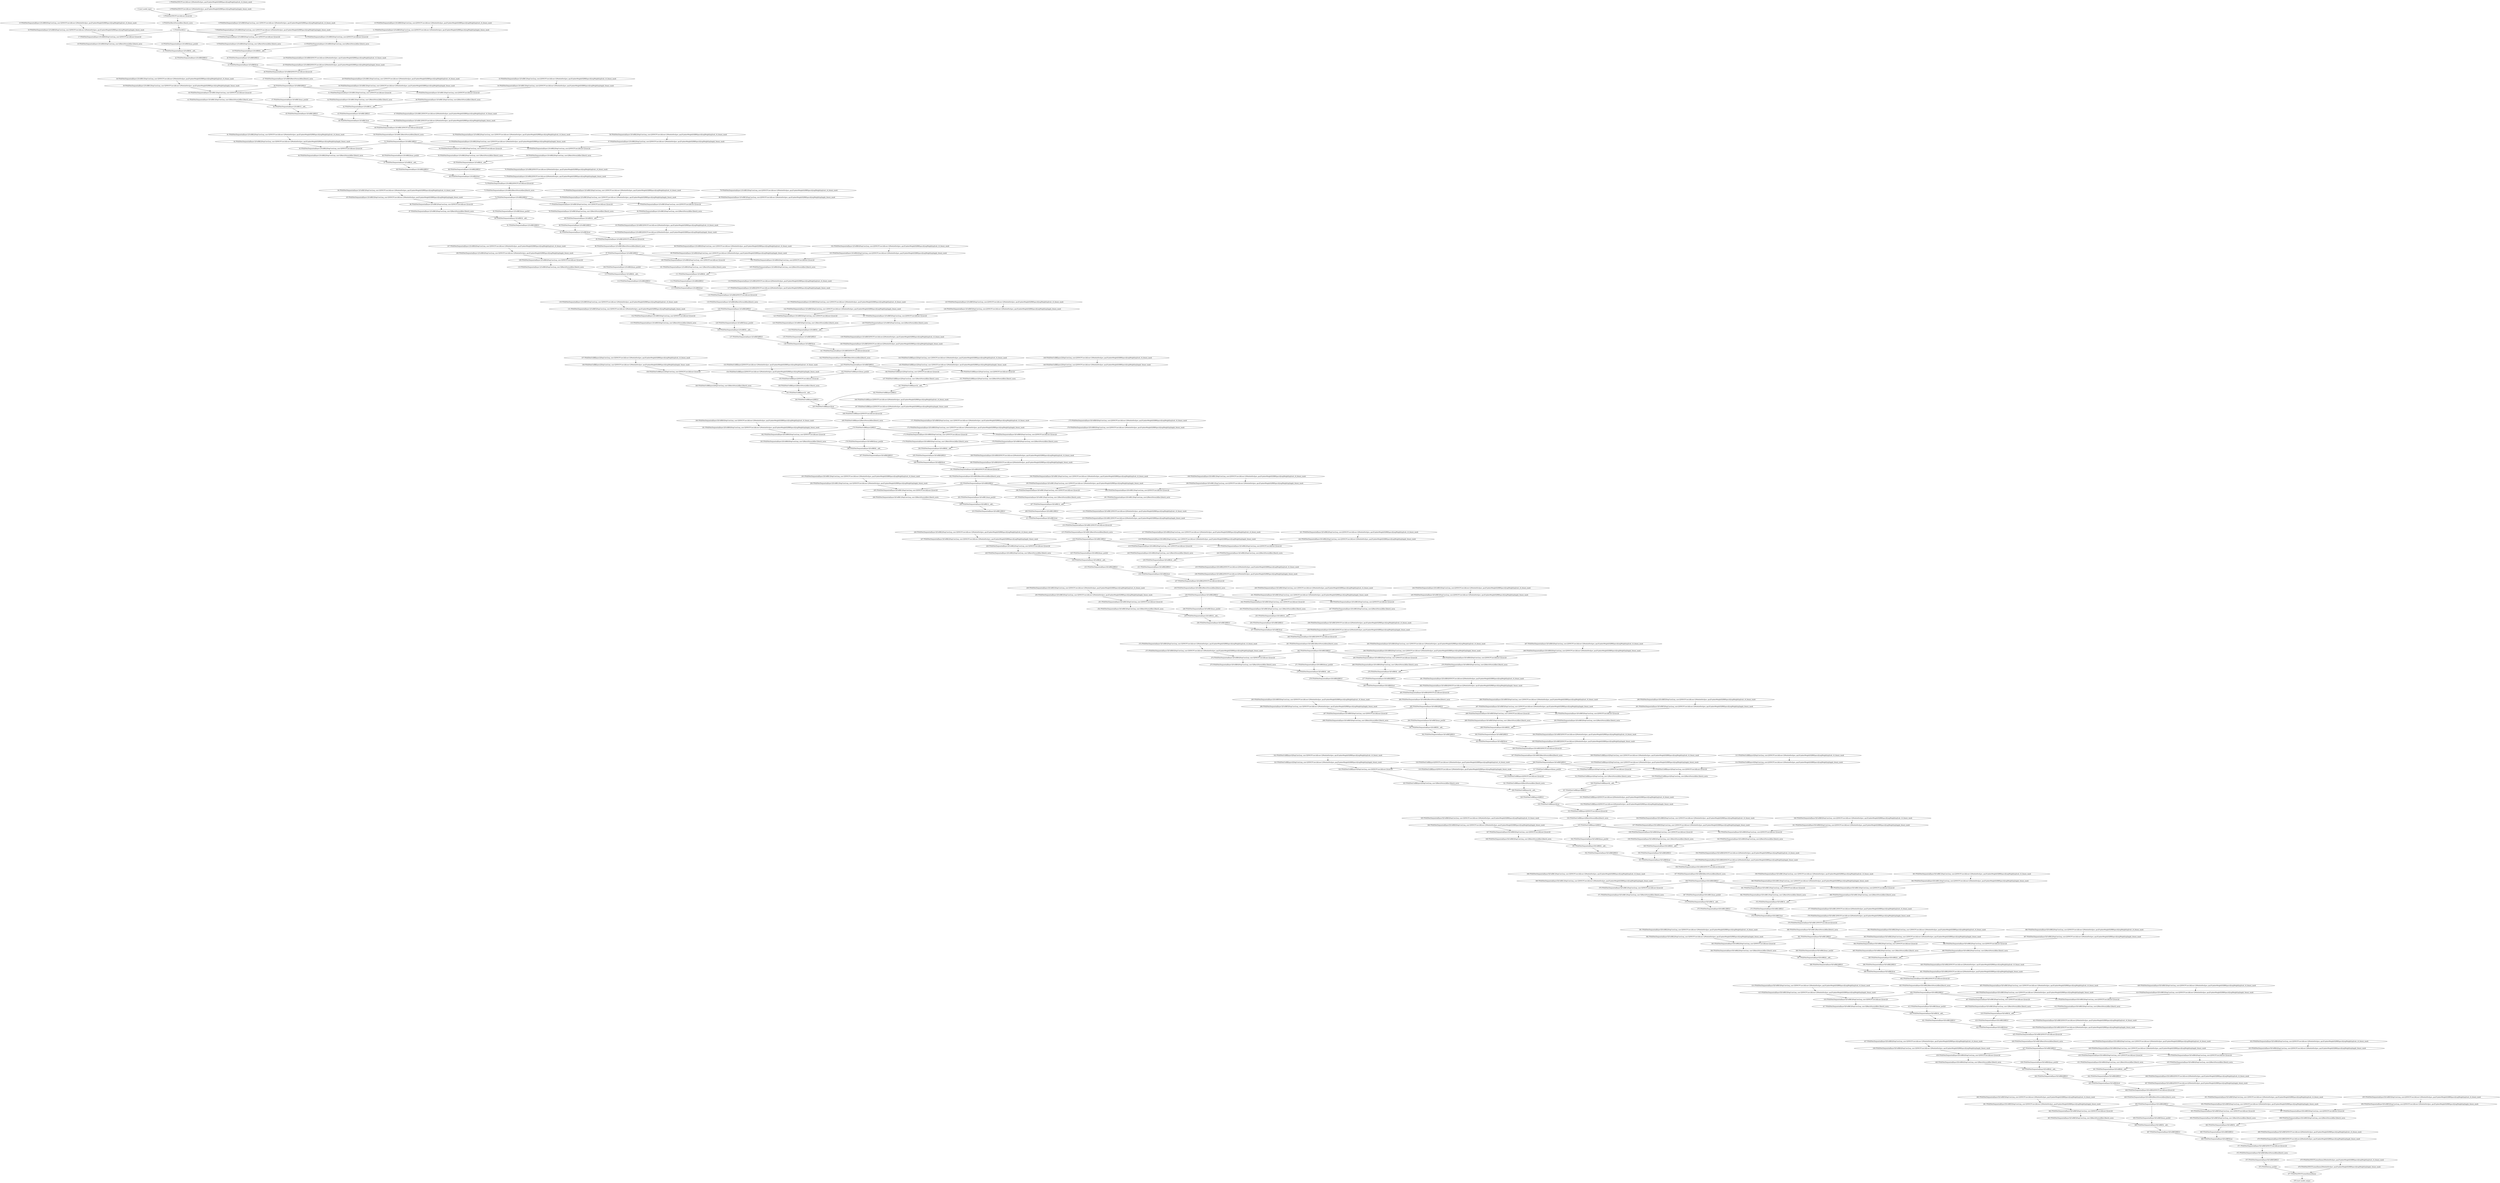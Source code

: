 strict digraph  {
"0 /nncf_model_input" [id=0, scope="", type=nncf_model_input];
"1 PNASNet/NNCFConv2d[conv1]/ModuleDict[pre_ops]/UpdateWeight[0]/RBSparsifyingWeight[op]/calc_rb_binary_mask" [id=1, scope="PNASNet/NNCFConv2d[conv1]/ModuleDict[pre_ops]/UpdateWeight[0]/RBSparsifyingWeight[op]", type=calc_rb_binary_mask];
"2 PNASNet/NNCFConv2d[conv1]/ModuleDict[pre_ops]/UpdateWeight[0]/RBSparsifyingWeight[op]/apply_binary_mask" [id=2, scope="PNASNet/NNCFConv2d[conv1]/ModuleDict[pre_ops]/UpdateWeight[0]/RBSparsifyingWeight[op]", type=apply_binary_mask];
"3 PNASNet/NNCFConv2d[conv1]/conv2d" [id=3, scope="PNASNet/NNCFConv2d[conv1]", type=conv2d];
"4 PNASNet/BatchNorm2d[bn1]/batch_norm" [id=4, scope="PNASNet/BatchNorm2d[bn1]", type=batch_norm];
"5 PNASNet/RELU" [id=5, scope=PNASNet, type=RELU];
"6 PNASNet/Sequential[layer1]/CellB[0]/SepConv[sep_conv1]/NNCFConv2d[conv1]/ModuleDict[pre_ops]/UpdateWeight[0]/RBSparsifyingWeight[op]/calc_rb_binary_mask" [id=6, scope="PNASNet/Sequential[layer1]/CellB[0]/SepConv[sep_conv1]/NNCFConv2d[conv1]/ModuleDict[pre_ops]/UpdateWeight[0]/RBSparsifyingWeight[op]", type=calc_rb_binary_mask];
"7 PNASNet/Sequential[layer1]/CellB[0]/SepConv[sep_conv1]/NNCFConv2d[conv1]/ModuleDict[pre_ops]/UpdateWeight[0]/RBSparsifyingWeight[op]/apply_binary_mask" [id=7, scope="PNASNet/Sequential[layer1]/CellB[0]/SepConv[sep_conv1]/NNCFConv2d[conv1]/ModuleDict[pre_ops]/UpdateWeight[0]/RBSparsifyingWeight[op]", type=apply_binary_mask];
"8 PNASNet/Sequential[layer1]/CellB[0]/SepConv[sep_conv1]/NNCFConv2d[conv1]/conv2d" [id=8, scope="PNASNet/Sequential[layer1]/CellB[0]/SepConv[sep_conv1]/NNCFConv2d[conv1]", type=conv2d];
"9 PNASNet/Sequential[layer1]/CellB[0]/SepConv[sep_conv1]/BatchNorm2d[bn1]/batch_norm" [id=9, scope="PNASNet/Sequential[layer1]/CellB[0]/SepConv[sep_conv1]/BatchNorm2d[bn1]", type=batch_norm];
"10 PNASNet/Sequential[layer1]/CellB[0]/SepConv[sep_conv2]/NNCFConv2d[conv1]/ModuleDict[pre_ops]/UpdateWeight[0]/RBSparsifyingWeight[op]/calc_rb_binary_mask" [id=10, scope="PNASNet/Sequential[layer1]/CellB[0]/SepConv[sep_conv2]/NNCFConv2d[conv1]/ModuleDict[pre_ops]/UpdateWeight[0]/RBSparsifyingWeight[op]", type=calc_rb_binary_mask];
"11 PNASNet/Sequential[layer1]/CellB[0]/SepConv[sep_conv2]/NNCFConv2d[conv1]/ModuleDict[pre_ops]/UpdateWeight[0]/RBSparsifyingWeight[op]/apply_binary_mask" [id=11, scope="PNASNet/Sequential[layer1]/CellB[0]/SepConv[sep_conv2]/NNCFConv2d[conv1]/ModuleDict[pre_ops]/UpdateWeight[0]/RBSparsifyingWeight[op]", type=apply_binary_mask];
"12 PNASNet/Sequential[layer1]/CellB[0]/SepConv[sep_conv2]/NNCFConv2d[conv1]/conv2d" [id=12, scope="PNASNet/Sequential[layer1]/CellB[0]/SepConv[sep_conv2]/NNCFConv2d[conv1]", type=conv2d];
"13 PNASNet/Sequential[layer1]/CellB[0]/SepConv[sep_conv2]/BatchNorm2d[bn1]/batch_norm" [id=13, scope="PNASNet/Sequential[layer1]/CellB[0]/SepConv[sep_conv2]/BatchNorm2d[bn1]", type=batch_norm];
"14 PNASNet/Sequential[layer1]/CellB[0]/max_pool2d" [id=14, scope="PNASNet/Sequential[layer1]/CellB[0]", type=max_pool2d];
"15 PNASNet/Sequential[layer1]/CellB[0]/SepConv[sep_conv3]/NNCFConv2d[conv1]/ModuleDict[pre_ops]/UpdateWeight[0]/RBSparsifyingWeight[op]/calc_rb_binary_mask" [id=15, scope="PNASNet/Sequential[layer1]/CellB[0]/SepConv[sep_conv3]/NNCFConv2d[conv1]/ModuleDict[pre_ops]/UpdateWeight[0]/RBSparsifyingWeight[op]", type=calc_rb_binary_mask];
"16 PNASNet/Sequential[layer1]/CellB[0]/SepConv[sep_conv3]/NNCFConv2d[conv1]/ModuleDict[pre_ops]/UpdateWeight[0]/RBSparsifyingWeight[op]/apply_binary_mask" [id=16, scope="PNASNet/Sequential[layer1]/CellB[0]/SepConv[sep_conv3]/NNCFConv2d[conv1]/ModuleDict[pre_ops]/UpdateWeight[0]/RBSparsifyingWeight[op]", type=apply_binary_mask];
"17 PNASNet/Sequential[layer1]/CellB[0]/SepConv[sep_conv3]/NNCFConv2d[conv1]/conv2d" [id=17, scope="PNASNet/Sequential[layer1]/CellB[0]/SepConv[sep_conv3]/NNCFConv2d[conv1]", type=conv2d];
"18 PNASNet/Sequential[layer1]/CellB[0]/SepConv[sep_conv3]/BatchNorm2d[bn1]/batch_norm" [id=18, scope="PNASNet/Sequential[layer1]/CellB[0]/SepConv[sep_conv3]/BatchNorm2d[bn1]", type=batch_norm];
"19 PNASNet/Sequential[layer1]/CellB[0]/__add__" [id=19, scope="PNASNet/Sequential[layer1]/CellB[0]", type=__add__];
"20 PNASNet/Sequential[layer1]/CellB[0]/RELU" [id=20, scope="PNASNet/Sequential[layer1]/CellB[0]", type=RELU];
"21 PNASNet/Sequential[layer1]/CellB[0]/__add__" [id=21, scope="PNASNet/Sequential[layer1]/CellB[0]", type=__add__];
"22 PNASNet/Sequential[layer1]/CellB[0]/RELU" [id=22, scope="PNASNet/Sequential[layer1]/CellB[0]", type=RELU];
"23 PNASNet/Sequential[layer1]/CellB[0]/cat" [id=23, scope="PNASNet/Sequential[layer1]/CellB[0]", type=cat];
"24 PNASNet/Sequential[layer1]/CellB[0]/NNCFConv2d[conv2]/ModuleDict[pre_ops]/UpdateWeight[0]/RBSparsifyingWeight[op]/calc_rb_binary_mask" [id=24, scope="PNASNet/Sequential[layer1]/CellB[0]/NNCFConv2d[conv2]/ModuleDict[pre_ops]/UpdateWeight[0]/RBSparsifyingWeight[op]", type=calc_rb_binary_mask];
"25 PNASNet/Sequential[layer1]/CellB[0]/NNCFConv2d[conv2]/ModuleDict[pre_ops]/UpdateWeight[0]/RBSparsifyingWeight[op]/apply_binary_mask" [id=25, scope="PNASNet/Sequential[layer1]/CellB[0]/NNCFConv2d[conv2]/ModuleDict[pre_ops]/UpdateWeight[0]/RBSparsifyingWeight[op]", type=apply_binary_mask];
"26 PNASNet/Sequential[layer1]/CellB[0]/NNCFConv2d[conv2]/conv2d" [id=26, scope="PNASNet/Sequential[layer1]/CellB[0]/NNCFConv2d[conv2]", type=conv2d];
"27 PNASNet/Sequential[layer1]/CellB[0]/BatchNorm2d[bn2]/batch_norm" [id=27, scope="PNASNet/Sequential[layer1]/CellB[0]/BatchNorm2d[bn2]", type=batch_norm];
"28 PNASNet/Sequential[layer1]/CellB[0]/RELU" [id=28, scope="PNASNet/Sequential[layer1]/CellB[0]", type=RELU];
"29 PNASNet/Sequential[layer1]/CellB[1]/SepConv[sep_conv1]/NNCFConv2d[conv1]/ModuleDict[pre_ops]/UpdateWeight[0]/RBSparsifyingWeight[op]/calc_rb_binary_mask" [id=29, scope="PNASNet/Sequential[layer1]/CellB[1]/SepConv[sep_conv1]/NNCFConv2d[conv1]/ModuleDict[pre_ops]/UpdateWeight[0]/RBSparsifyingWeight[op]", type=calc_rb_binary_mask];
"30 PNASNet/Sequential[layer1]/CellB[1]/SepConv[sep_conv1]/NNCFConv2d[conv1]/ModuleDict[pre_ops]/UpdateWeight[0]/RBSparsifyingWeight[op]/apply_binary_mask" [id=30, scope="PNASNet/Sequential[layer1]/CellB[1]/SepConv[sep_conv1]/NNCFConv2d[conv1]/ModuleDict[pre_ops]/UpdateWeight[0]/RBSparsifyingWeight[op]", type=apply_binary_mask];
"31 PNASNet/Sequential[layer1]/CellB[1]/SepConv[sep_conv1]/NNCFConv2d[conv1]/conv2d" [id=31, scope="PNASNet/Sequential[layer1]/CellB[1]/SepConv[sep_conv1]/NNCFConv2d[conv1]", type=conv2d];
"32 PNASNet/Sequential[layer1]/CellB[1]/SepConv[sep_conv1]/BatchNorm2d[bn1]/batch_norm" [id=32, scope="PNASNet/Sequential[layer1]/CellB[1]/SepConv[sep_conv1]/BatchNorm2d[bn1]", type=batch_norm];
"33 PNASNet/Sequential[layer1]/CellB[1]/SepConv[sep_conv2]/NNCFConv2d[conv1]/ModuleDict[pre_ops]/UpdateWeight[0]/RBSparsifyingWeight[op]/calc_rb_binary_mask" [id=33, scope="PNASNet/Sequential[layer1]/CellB[1]/SepConv[sep_conv2]/NNCFConv2d[conv1]/ModuleDict[pre_ops]/UpdateWeight[0]/RBSparsifyingWeight[op]", type=calc_rb_binary_mask];
"34 PNASNet/Sequential[layer1]/CellB[1]/SepConv[sep_conv2]/NNCFConv2d[conv1]/ModuleDict[pre_ops]/UpdateWeight[0]/RBSparsifyingWeight[op]/apply_binary_mask" [id=34, scope="PNASNet/Sequential[layer1]/CellB[1]/SepConv[sep_conv2]/NNCFConv2d[conv1]/ModuleDict[pre_ops]/UpdateWeight[0]/RBSparsifyingWeight[op]", type=apply_binary_mask];
"35 PNASNet/Sequential[layer1]/CellB[1]/SepConv[sep_conv2]/NNCFConv2d[conv1]/conv2d" [id=35, scope="PNASNet/Sequential[layer1]/CellB[1]/SepConv[sep_conv2]/NNCFConv2d[conv1]", type=conv2d];
"36 PNASNet/Sequential[layer1]/CellB[1]/SepConv[sep_conv2]/BatchNorm2d[bn1]/batch_norm" [id=36, scope="PNASNet/Sequential[layer1]/CellB[1]/SepConv[sep_conv2]/BatchNorm2d[bn1]", type=batch_norm];
"37 PNASNet/Sequential[layer1]/CellB[1]/max_pool2d" [id=37, scope="PNASNet/Sequential[layer1]/CellB[1]", type=max_pool2d];
"38 PNASNet/Sequential[layer1]/CellB[1]/SepConv[sep_conv3]/NNCFConv2d[conv1]/ModuleDict[pre_ops]/UpdateWeight[0]/RBSparsifyingWeight[op]/calc_rb_binary_mask" [id=38, scope="PNASNet/Sequential[layer1]/CellB[1]/SepConv[sep_conv3]/NNCFConv2d[conv1]/ModuleDict[pre_ops]/UpdateWeight[0]/RBSparsifyingWeight[op]", type=calc_rb_binary_mask];
"39 PNASNet/Sequential[layer1]/CellB[1]/SepConv[sep_conv3]/NNCFConv2d[conv1]/ModuleDict[pre_ops]/UpdateWeight[0]/RBSparsifyingWeight[op]/apply_binary_mask" [id=39, scope="PNASNet/Sequential[layer1]/CellB[1]/SepConv[sep_conv3]/NNCFConv2d[conv1]/ModuleDict[pre_ops]/UpdateWeight[0]/RBSparsifyingWeight[op]", type=apply_binary_mask];
"40 PNASNet/Sequential[layer1]/CellB[1]/SepConv[sep_conv3]/NNCFConv2d[conv1]/conv2d" [id=40, scope="PNASNet/Sequential[layer1]/CellB[1]/SepConv[sep_conv3]/NNCFConv2d[conv1]", type=conv2d];
"41 PNASNet/Sequential[layer1]/CellB[1]/SepConv[sep_conv3]/BatchNorm2d[bn1]/batch_norm" [id=41, scope="PNASNet/Sequential[layer1]/CellB[1]/SepConv[sep_conv3]/BatchNorm2d[bn1]", type=batch_norm];
"42 PNASNet/Sequential[layer1]/CellB[1]/__add__" [id=42, scope="PNASNet/Sequential[layer1]/CellB[1]", type=__add__];
"43 PNASNet/Sequential[layer1]/CellB[1]/RELU" [id=43, scope="PNASNet/Sequential[layer1]/CellB[1]", type=RELU];
"44 PNASNet/Sequential[layer1]/CellB[1]/__add__" [id=44, scope="PNASNet/Sequential[layer1]/CellB[1]", type=__add__];
"45 PNASNet/Sequential[layer1]/CellB[1]/RELU" [id=45, scope="PNASNet/Sequential[layer1]/CellB[1]", type=RELU];
"46 PNASNet/Sequential[layer1]/CellB[1]/cat" [id=46, scope="PNASNet/Sequential[layer1]/CellB[1]", type=cat];
"47 PNASNet/Sequential[layer1]/CellB[1]/NNCFConv2d[conv2]/ModuleDict[pre_ops]/UpdateWeight[0]/RBSparsifyingWeight[op]/calc_rb_binary_mask" [id=47, scope="PNASNet/Sequential[layer1]/CellB[1]/NNCFConv2d[conv2]/ModuleDict[pre_ops]/UpdateWeight[0]/RBSparsifyingWeight[op]", type=calc_rb_binary_mask];
"48 PNASNet/Sequential[layer1]/CellB[1]/NNCFConv2d[conv2]/ModuleDict[pre_ops]/UpdateWeight[0]/RBSparsifyingWeight[op]/apply_binary_mask" [id=48, scope="PNASNet/Sequential[layer1]/CellB[1]/NNCFConv2d[conv2]/ModuleDict[pre_ops]/UpdateWeight[0]/RBSparsifyingWeight[op]", type=apply_binary_mask];
"49 PNASNet/Sequential[layer1]/CellB[1]/NNCFConv2d[conv2]/conv2d" [id=49, scope="PNASNet/Sequential[layer1]/CellB[1]/NNCFConv2d[conv2]", type=conv2d];
"50 PNASNet/Sequential[layer1]/CellB[1]/BatchNorm2d[bn2]/batch_norm" [id=50, scope="PNASNet/Sequential[layer1]/CellB[1]/BatchNorm2d[bn2]", type=batch_norm];
"51 PNASNet/Sequential[layer1]/CellB[1]/RELU" [id=51, scope="PNASNet/Sequential[layer1]/CellB[1]", type=RELU];
"52 PNASNet/Sequential[layer1]/CellB[2]/SepConv[sep_conv1]/NNCFConv2d[conv1]/ModuleDict[pre_ops]/UpdateWeight[0]/RBSparsifyingWeight[op]/calc_rb_binary_mask" [id=52, scope="PNASNet/Sequential[layer1]/CellB[2]/SepConv[sep_conv1]/NNCFConv2d[conv1]/ModuleDict[pre_ops]/UpdateWeight[0]/RBSparsifyingWeight[op]", type=calc_rb_binary_mask];
"53 PNASNet/Sequential[layer1]/CellB[2]/SepConv[sep_conv1]/NNCFConv2d[conv1]/ModuleDict[pre_ops]/UpdateWeight[0]/RBSparsifyingWeight[op]/apply_binary_mask" [id=53, scope="PNASNet/Sequential[layer1]/CellB[2]/SepConv[sep_conv1]/NNCFConv2d[conv1]/ModuleDict[pre_ops]/UpdateWeight[0]/RBSparsifyingWeight[op]", type=apply_binary_mask];
"54 PNASNet/Sequential[layer1]/CellB[2]/SepConv[sep_conv1]/NNCFConv2d[conv1]/conv2d" [id=54, scope="PNASNet/Sequential[layer1]/CellB[2]/SepConv[sep_conv1]/NNCFConv2d[conv1]", type=conv2d];
"55 PNASNet/Sequential[layer1]/CellB[2]/SepConv[sep_conv1]/BatchNorm2d[bn1]/batch_norm" [id=55, scope="PNASNet/Sequential[layer1]/CellB[2]/SepConv[sep_conv1]/BatchNorm2d[bn1]", type=batch_norm];
"56 PNASNet/Sequential[layer1]/CellB[2]/SepConv[sep_conv2]/NNCFConv2d[conv1]/ModuleDict[pre_ops]/UpdateWeight[0]/RBSparsifyingWeight[op]/calc_rb_binary_mask" [id=56, scope="PNASNet/Sequential[layer1]/CellB[2]/SepConv[sep_conv2]/NNCFConv2d[conv1]/ModuleDict[pre_ops]/UpdateWeight[0]/RBSparsifyingWeight[op]", type=calc_rb_binary_mask];
"57 PNASNet/Sequential[layer1]/CellB[2]/SepConv[sep_conv2]/NNCFConv2d[conv1]/ModuleDict[pre_ops]/UpdateWeight[0]/RBSparsifyingWeight[op]/apply_binary_mask" [id=57, scope="PNASNet/Sequential[layer1]/CellB[2]/SepConv[sep_conv2]/NNCFConv2d[conv1]/ModuleDict[pre_ops]/UpdateWeight[0]/RBSparsifyingWeight[op]", type=apply_binary_mask];
"58 PNASNet/Sequential[layer1]/CellB[2]/SepConv[sep_conv2]/NNCFConv2d[conv1]/conv2d" [id=58, scope="PNASNet/Sequential[layer1]/CellB[2]/SepConv[sep_conv2]/NNCFConv2d[conv1]", type=conv2d];
"59 PNASNet/Sequential[layer1]/CellB[2]/SepConv[sep_conv2]/BatchNorm2d[bn1]/batch_norm" [id=59, scope="PNASNet/Sequential[layer1]/CellB[2]/SepConv[sep_conv2]/BatchNorm2d[bn1]", type=batch_norm];
"60 PNASNet/Sequential[layer1]/CellB[2]/max_pool2d" [id=60, scope="PNASNet/Sequential[layer1]/CellB[2]", type=max_pool2d];
"61 PNASNet/Sequential[layer1]/CellB[2]/SepConv[sep_conv3]/NNCFConv2d[conv1]/ModuleDict[pre_ops]/UpdateWeight[0]/RBSparsifyingWeight[op]/calc_rb_binary_mask" [id=61, scope="PNASNet/Sequential[layer1]/CellB[2]/SepConv[sep_conv3]/NNCFConv2d[conv1]/ModuleDict[pre_ops]/UpdateWeight[0]/RBSparsifyingWeight[op]", type=calc_rb_binary_mask];
"62 PNASNet/Sequential[layer1]/CellB[2]/SepConv[sep_conv3]/NNCFConv2d[conv1]/ModuleDict[pre_ops]/UpdateWeight[0]/RBSparsifyingWeight[op]/apply_binary_mask" [id=62, scope="PNASNet/Sequential[layer1]/CellB[2]/SepConv[sep_conv3]/NNCFConv2d[conv1]/ModuleDict[pre_ops]/UpdateWeight[0]/RBSparsifyingWeight[op]", type=apply_binary_mask];
"63 PNASNet/Sequential[layer1]/CellB[2]/SepConv[sep_conv3]/NNCFConv2d[conv1]/conv2d" [id=63, scope="PNASNet/Sequential[layer1]/CellB[2]/SepConv[sep_conv3]/NNCFConv2d[conv1]", type=conv2d];
"64 PNASNet/Sequential[layer1]/CellB[2]/SepConv[sep_conv3]/BatchNorm2d[bn1]/batch_norm" [id=64, scope="PNASNet/Sequential[layer1]/CellB[2]/SepConv[sep_conv3]/BatchNorm2d[bn1]", type=batch_norm];
"65 PNASNet/Sequential[layer1]/CellB[2]/__add__" [id=65, scope="PNASNet/Sequential[layer1]/CellB[2]", type=__add__];
"66 PNASNet/Sequential[layer1]/CellB[2]/RELU" [id=66, scope="PNASNet/Sequential[layer1]/CellB[2]", type=RELU];
"67 PNASNet/Sequential[layer1]/CellB[2]/__add__" [id=67, scope="PNASNet/Sequential[layer1]/CellB[2]", type=__add__];
"68 PNASNet/Sequential[layer1]/CellB[2]/RELU" [id=68, scope="PNASNet/Sequential[layer1]/CellB[2]", type=RELU];
"69 PNASNet/Sequential[layer1]/CellB[2]/cat" [id=69, scope="PNASNet/Sequential[layer1]/CellB[2]", type=cat];
"70 PNASNet/Sequential[layer1]/CellB[2]/NNCFConv2d[conv2]/ModuleDict[pre_ops]/UpdateWeight[0]/RBSparsifyingWeight[op]/calc_rb_binary_mask" [id=70, scope="PNASNet/Sequential[layer1]/CellB[2]/NNCFConv2d[conv2]/ModuleDict[pre_ops]/UpdateWeight[0]/RBSparsifyingWeight[op]", type=calc_rb_binary_mask];
"71 PNASNet/Sequential[layer1]/CellB[2]/NNCFConv2d[conv2]/ModuleDict[pre_ops]/UpdateWeight[0]/RBSparsifyingWeight[op]/apply_binary_mask" [id=71, scope="PNASNet/Sequential[layer1]/CellB[2]/NNCFConv2d[conv2]/ModuleDict[pre_ops]/UpdateWeight[0]/RBSparsifyingWeight[op]", type=apply_binary_mask];
"72 PNASNet/Sequential[layer1]/CellB[2]/NNCFConv2d[conv2]/conv2d" [id=72, scope="PNASNet/Sequential[layer1]/CellB[2]/NNCFConv2d[conv2]", type=conv2d];
"73 PNASNet/Sequential[layer1]/CellB[2]/BatchNorm2d[bn2]/batch_norm" [id=73, scope="PNASNet/Sequential[layer1]/CellB[2]/BatchNorm2d[bn2]", type=batch_norm];
"74 PNASNet/Sequential[layer1]/CellB[2]/RELU" [id=74, scope="PNASNet/Sequential[layer1]/CellB[2]", type=RELU];
"75 PNASNet/Sequential[layer1]/CellB[3]/SepConv[sep_conv1]/NNCFConv2d[conv1]/ModuleDict[pre_ops]/UpdateWeight[0]/RBSparsifyingWeight[op]/calc_rb_binary_mask" [id=75, scope="PNASNet/Sequential[layer1]/CellB[3]/SepConv[sep_conv1]/NNCFConv2d[conv1]/ModuleDict[pre_ops]/UpdateWeight[0]/RBSparsifyingWeight[op]", type=calc_rb_binary_mask];
"76 PNASNet/Sequential[layer1]/CellB[3]/SepConv[sep_conv1]/NNCFConv2d[conv1]/ModuleDict[pre_ops]/UpdateWeight[0]/RBSparsifyingWeight[op]/apply_binary_mask" [id=76, scope="PNASNet/Sequential[layer1]/CellB[3]/SepConv[sep_conv1]/NNCFConv2d[conv1]/ModuleDict[pre_ops]/UpdateWeight[0]/RBSparsifyingWeight[op]", type=apply_binary_mask];
"77 PNASNet/Sequential[layer1]/CellB[3]/SepConv[sep_conv1]/NNCFConv2d[conv1]/conv2d" [id=77, scope="PNASNet/Sequential[layer1]/CellB[3]/SepConv[sep_conv1]/NNCFConv2d[conv1]", type=conv2d];
"78 PNASNet/Sequential[layer1]/CellB[3]/SepConv[sep_conv1]/BatchNorm2d[bn1]/batch_norm" [id=78, scope="PNASNet/Sequential[layer1]/CellB[3]/SepConv[sep_conv1]/BatchNorm2d[bn1]", type=batch_norm];
"79 PNASNet/Sequential[layer1]/CellB[3]/SepConv[sep_conv2]/NNCFConv2d[conv1]/ModuleDict[pre_ops]/UpdateWeight[0]/RBSparsifyingWeight[op]/calc_rb_binary_mask" [id=79, scope="PNASNet/Sequential[layer1]/CellB[3]/SepConv[sep_conv2]/NNCFConv2d[conv1]/ModuleDict[pre_ops]/UpdateWeight[0]/RBSparsifyingWeight[op]", type=calc_rb_binary_mask];
"80 PNASNet/Sequential[layer1]/CellB[3]/SepConv[sep_conv2]/NNCFConv2d[conv1]/ModuleDict[pre_ops]/UpdateWeight[0]/RBSparsifyingWeight[op]/apply_binary_mask" [id=80, scope="PNASNet/Sequential[layer1]/CellB[3]/SepConv[sep_conv2]/NNCFConv2d[conv1]/ModuleDict[pre_ops]/UpdateWeight[0]/RBSparsifyingWeight[op]", type=apply_binary_mask];
"81 PNASNet/Sequential[layer1]/CellB[3]/SepConv[sep_conv2]/NNCFConv2d[conv1]/conv2d" [id=81, scope="PNASNet/Sequential[layer1]/CellB[3]/SepConv[sep_conv2]/NNCFConv2d[conv1]", type=conv2d];
"82 PNASNet/Sequential[layer1]/CellB[3]/SepConv[sep_conv2]/BatchNorm2d[bn1]/batch_norm" [id=82, scope="PNASNet/Sequential[layer1]/CellB[3]/SepConv[sep_conv2]/BatchNorm2d[bn1]", type=batch_norm];
"83 PNASNet/Sequential[layer1]/CellB[3]/max_pool2d" [id=83, scope="PNASNet/Sequential[layer1]/CellB[3]", type=max_pool2d];
"84 PNASNet/Sequential[layer1]/CellB[3]/SepConv[sep_conv3]/NNCFConv2d[conv1]/ModuleDict[pre_ops]/UpdateWeight[0]/RBSparsifyingWeight[op]/calc_rb_binary_mask" [id=84, scope="PNASNet/Sequential[layer1]/CellB[3]/SepConv[sep_conv3]/NNCFConv2d[conv1]/ModuleDict[pre_ops]/UpdateWeight[0]/RBSparsifyingWeight[op]", type=calc_rb_binary_mask];
"85 PNASNet/Sequential[layer1]/CellB[3]/SepConv[sep_conv3]/NNCFConv2d[conv1]/ModuleDict[pre_ops]/UpdateWeight[0]/RBSparsifyingWeight[op]/apply_binary_mask" [id=85, scope="PNASNet/Sequential[layer1]/CellB[3]/SepConv[sep_conv3]/NNCFConv2d[conv1]/ModuleDict[pre_ops]/UpdateWeight[0]/RBSparsifyingWeight[op]", type=apply_binary_mask];
"86 PNASNet/Sequential[layer1]/CellB[3]/SepConv[sep_conv3]/NNCFConv2d[conv1]/conv2d" [id=86, scope="PNASNet/Sequential[layer1]/CellB[3]/SepConv[sep_conv3]/NNCFConv2d[conv1]", type=conv2d];
"87 PNASNet/Sequential[layer1]/CellB[3]/SepConv[sep_conv3]/BatchNorm2d[bn1]/batch_norm" [id=87, scope="PNASNet/Sequential[layer1]/CellB[3]/SepConv[sep_conv3]/BatchNorm2d[bn1]", type=batch_norm];
"88 PNASNet/Sequential[layer1]/CellB[3]/__add__" [id=88, scope="PNASNet/Sequential[layer1]/CellB[3]", type=__add__];
"89 PNASNet/Sequential[layer1]/CellB[3]/RELU" [id=89, scope="PNASNet/Sequential[layer1]/CellB[3]", type=RELU];
"90 PNASNet/Sequential[layer1]/CellB[3]/__add__" [id=90, scope="PNASNet/Sequential[layer1]/CellB[3]", type=__add__];
"91 PNASNet/Sequential[layer1]/CellB[3]/RELU" [id=91, scope="PNASNet/Sequential[layer1]/CellB[3]", type=RELU];
"92 PNASNet/Sequential[layer1]/CellB[3]/cat" [id=92, scope="PNASNet/Sequential[layer1]/CellB[3]", type=cat];
"93 PNASNet/Sequential[layer1]/CellB[3]/NNCFConv2d[conv2]/ModuleDict[pre_ops]/UpdateWeight[0]/RBSparsifyingWeight[op]/calc_rb_binary_mask" [id=93, scope="PNASNet/Sequential[layer1]/CellB[3]/NNCFConv2d[conv2]/ModuleDict[pre_ops]/UpdateWeight[0]/RBSparsifyingWeight[op]", type=calc_rb_binary_mask];
"94 PNASNet/Sequential[layer1]/CellB[3]/NNCFConv2d[conv2]/ModuleDict[pre_ops]/UpdateWeight[0]/RBSparsifyingWeight[op]/apply_binary_mask" [id=94, scope="PNASNet/Sequential[layer1]/CellB[3]/NNCFConv2d[conv2]/ModuleDict[pre_ops]/UpdateWeight[0]/RBSparsifyingWeight[op]", type=apply_binary_mask];
"95 PNASNet/Sequential[layer1]/CellB[3]/NNCFConv2d[conv2]/conv2d" [id=95, scope="PNASNet/Sequential[layer1]/CellB[3]/NNCFConv2d[conv2]", type=conv2d];
"96 PNASNet/Sequential[layer1]/CellB[3]/BatchNorm2d[bn2]/batch_norm" [id=96, scope="PNASNet/Sequential[layer1]/CellB[3]/BatchNorm2d[bn2]", type=batch_norm];
"97 PNASNet/Sequential[layer1]/CellB[3]/RELU" [id=97, scope="PNASNet/Sequential[layer1]/CellB[3]", type=RELU];
"98 PNASNet/Sequential[layer1]/CellB[4]/SepConv[sep_conv1]/NNCFConv2d[conv1]/ModuleDict[pre_ops]/UpdateWeight[0]/RBSparsifyingWeight[op]/calc_rb_binary_mask" [id=98, scope="PNASNet/Sequential[layer1]/CellB[4]/SepConv[sep_conv1]/NNCFConv2d[conv1]/ModuleDict[pre_ops]/UpdateWeight[0]/RBSparsifyingWeight[op]", type=calc_rb_binary_mask];
"99 PNASNet/Sequential[layer1]/CellB[4]/SepConv[sep_conv1]/NNCFConv2d[conv1]/ModuleDict[pre_ops]/UpdateWeight[0]/RBSparsifyingWeight[op]/apply_binary_mask" [id=99, scope="PNASNet/Sequential[layer1]/CellB[4]/SepConv[sep_conv1]/NNCFConv2d[conv1]/ModuleDict[pre_ops]/UpdateWeight[0]/RBSparsifyingWeight[op]", type=apply_binary_mask];
"100 PNASNet/Sequential[layer1]/CellB[4]/SepConv[sep_conv1]/NNCFConv2d[conv1]/conv2d" [id=100, scope="PNASNet/Sequential[layer1]/CellB[4]/SepConv[sep_conv1]/NNCFConv2d[conv1]", type=conv2d];
"101 PNASNet/Sequential[layer1]/CellB[4]/SepConv[sep_conv1]/BatchNorm2d[bn1]/batch_norm" [id=101, scope="PNASNet/Sequential[layer1]/CellB[4]/SepConv[sep_conv1]/BatchNorm2d[bn1]", type=batch_norm];
"102 PNASNet/Sequential[layer1]/CellB[4]/SepConv[sep_conv2]/NNCFConv2d[conv1]/ModuleDict[pre_ops]/UpdateWeight[0]/RBSparsifyingWeight[op]/calc_rb_binary_mask" [id=102, scope="PNASNet/Sequential[layer1]/CellB[4]/SepConv[sep_conv2]/NNCFConv2d[conv1]/ModuleDict[pre_ops]/UpdateWeight[0]/RBSparsifyingWeight[op]", type=calc_rb_binary_mask];
"103 PNASNet/Sequential[layer1]/CellB[4]/SepConv[sep_conv2]/NNCFConv2d[conv1]/ModuleDict[pre_ops]/UpdateWeight[0]/RBSparsifyingWeight[op]/apply_binary_mask" [id=103, scope="PNASNet/Sequential[layer1]/CellB[4]/SepConv[sep_conv2]/NNCFConv2d[conv1]/ModuleDict[pre_ops]/UpdateWeight[0]/RBSparsifyingWeight[op]", type=apply_binary_mask];
"104 PNASNet/Sequential[layer1]/CellB[4]/SepConv[sep_conv2]/NNCFConv2d[conv1]/conv2d" [id=104, scope="PNASNet/Sequential[layer1]/CellB[4]/SepConv[sep_conv2]/NNCFConv2d[conv1]", type=conv2d];
"105 PNASNet/Sequential[layer1]/CellB[4]/SepConv[sep_conv2]/BatchNorm2d[bn1]/batch_norm" [id=105, scope="PNASNet/Sequential[layer1]/CellB[4]/SepConv[sep_conv2]/BatchNorm2d[bn1]", type=batch_norm];
"106 PNASNet/Sequential[layer1]/CellB[4]/max_pool2d" [id=106, scope="PNASNet/Sequential[layer1]/CellB[4]", type=max_pool2d];
"107 PNASNet/Sequential[layer1]/CellB[4]/SepConv[sep_conv3]/NNCFConv2d[conv1]/ModuleDict[pre_ops]/UpdateWeight[0]/RBSparsifyingWeight[op]/calc_rb_binary_mask" [id=107, scope="PNASNet/Sequential[layer1]/CellB[4]/SepConv[sep_conv3]/NNCFConv2d[conv1]/ModuleDict[pre_ops]/UpdateWeight[0]/RBSparsifyingWeight[op]", type=calc_rb_binary_mask];
"108 PNASNet/Sequential[layer1]/CellB[4]/SepConv[sep_conv3]/NNCFConv2d[conv1]/ModuleDict[pre_ops]/UpdateWeight[0]/RBSparsifyingWeight[op]/apply_binary_mask" [id=108, scope="PNASNet/Sequential[layer1]/CellB[4]/SepConv[sep_conv3]/NNCFConv2d[conv1]/ModuleDict[pre_ops]/UpdateWeight[0]/RBSparsifyingWeight[op]", type=apply_binary_mask];
"109 PNASNet/Sequential[layer1]/CellB[4]/SepConv[sep_conv3]/NNCFConv2d[conv1]/conv2d" [id=109, scope="PNASNet/Sequential[layer1]/CellB[4]/SepConv[sep_conv3]/NNCFConv2d[conv1]", type=conv2d];
"110 PNASNet/Sequential[layer1]/CellB[4]/SepConv[sep_conv3]/BatchNorm2d[bn1]/batch_norm" [id=110, scope="PNASNet/Sequential[layer1]/CellB[4]/SepConv[sep_conv3]/BatchNorm2d[bn1]", type=batch_norm];
"111 PNASNet/Sequential[layer1]/CellB[4]/__add__" [id=111, scope="PNASNet/Sequential[layer1]/CellB[4]", type=__add__];
"112 PNASNet/Sequential[layer1]/CellB[4]/RELU" [id=112, scope="PNASNet/Sequential[layer1]/CellB[4]", type=RELU];
"113 PNASNet/Sequential[layer1]/CellB[4]/__add__" [id=113, scope="PNASNet/Sequential[layer1]/CellB[4]", type=__add__];
"114 PNASNet/Sequential[layer1]/CellB[4]/RELU" [id=114, scope="PNASNet/Sequential[layer1]/CellB[4]", type=RELU];
"115 PNASNet/Sequential[layer1]/CellB[4]/cat" [id=115, scope="PNASNet/Sequential[layer1]/CellB[4]", type=cat];
"116 PNASNet/Sequential[layer1]/CellB[4]/NNCFConv2d[conv2]/ModuleDict[pre_ops]/UpdateWeight[0]/RBSparsifyingWeight[op]/calc_rb_binary_mask" [id=116, scope="PNASNet/Sequential[layer1]/CellB[4]/NNCFConv2d[conv2]/ModuleDict[pre_ops]/UpdateWeight[0]/RBSparsifyingWeight[op]", type=calc_rb_binary_mask];
"117 PNASNet/Sequential[layer1]/CellB[4]/NNCFConv2d[conv2]/ModuleDict[pre_ops]/UpdateWeight[0]/RBSparsifyingWeight[op]/apply_binary_mask" [id=117, scope="PNASNet/Sequential[layer1]/CellB[4]/NNCFConv2d[conv2]/ModuleDict[pre_ops]/UpdateWeight[0]/RBSparsifyingWeight[op]", type=apply_binary_mask];
"118 PNASNet/Sequential[layer1]/CellB[4]/NNCFConv2d[conv2]/conv2d" [id=118, scope="PNASNet/Sequential[layer1]/CellB[4]/NNCFConv2d[conv2]", type=conv2d];
"119 PNASNet/Sequential[layer1]/CellB[4]/BatchNorm2d[bn2]/batch_norm" [id=119, scope="PNASNet/Sequential[layer1]/CellB[4]/BatchNorm2d[bn2]", type=batch_norm];
"120 PNASNet/Sequential[layer1]/CellB[4]/RELU" [id=120, scope="PNASNet/Sequential[layer1]/CellB[4]", type=RELU];
"121 PNASNet/Sequential[layer1]/CellB[5]/SepConv[sep_conv1]/NNCFConv2d[conv1]/ModuleDict[pre_ops]/UpdateWeight[0]/RBSparsifyingWeight[op]/calc_rb_binary_mask" [id=121, scope="PNASNet/Sequential[layer1]/CellB[5]/SepConv[sep_conv1]/NNCFConv2d[conv1]/ModuleDict[pre_ops]/UpdateWeight[0]/RBSparsifyingWeight[op]", type=calc_rb_binary_mask];
"122 PNASNet/Sequential[layer1]/CellB[5]/SepConv[sep_conv1]/NNCFConv2d[conv1]/ModuleDict[pre_ops]/UpdateWeight[0]/RBSparsifyingWeight[op]/apply_binary_mask" [id=122, scope="PNASNet/Sequential[layer1]/CellB[5]/SepConv[sep_conv1]/NNCFConv2d[conv1]/ModuleDict[pre_ops]/UpdateWeight[0]/RBSparsifyingWeight[op]", type=apply_binary_mask];
"123 PNASNet/Sequential[layer1]/CellB[5]/SepConv[sep_conv1]/NNCFConv2d[conv1]/conv2d" [id=123, scope="PNASNet/Sequential[layer1]/CellB[5]/SepConv[sep_conv1]/NNCFConv2d[conv1]", type=conv2d];
"124 PNASNet/Sequential[layer1]/CellB[5]/SepConv[sep_conv1]/BatchNorm2d[bn1]/batch_norm" [id=124, scope="PNASNet/Sequential[layer1]/CellB[5]/SepConv[sep_conv1]/BatchNorm2d[bn1]", type=batch_norm];
"125 PNASNet/Sequential[layer1]/CellB[5]/SepConv[sep_conv2]/NNCFConv2d[conv1]/ModuleDict[pre_ops]/UpdateWeight[0]/RBSparsifyingWeight[op]/calc_rb_binary_mask" [id=125, scope="PNASNet/Sequential[layer1]/CellB[5]/SepConv[sep_conv2]/NNCFConv2d[conv1]/ModuleDict[pre_ops]/UpdateWeight[0]/RBSparsifyingWeight[op]", type=calc_rb_binary_mask];
"126 PNASNet/Sequential[layer1]/CellB[5]/SepConv[sep_conv2]/NNCFConv2d[conv1]/ModuleDict[pre_ops]/UpdateWeight[0]/RBSparsifyingWeight[op]/apply_binary_mask" [id=126, scope="PNASNet/Sequential[layer1]/CellB[5]/SepConv[sep_conv2]/NNCFConv2d[conv1]/ModuleDict[pre_ops]/UpdateWeight[0]/RBSparsifyingWeight[op]", type=apply_binary_mask];
"127 PNASNet/Sequential[layer1]/CellB[5]/SepConv[sep_conv2]/NNCFConv2d[conv1]/conv2d" [id=127, scope="PNASNet/Sequential[layer1]/CellB[5]/SepConv[sep_conv2]/NNCFConv2d[conv1]", type=conv2d];
"128 PNASNet/Sequential[layer1]/CellB[5]/SepConv[sep_conv2]/BatchNorm2d[bn1]/batch_norm" [id=128, scope="PNASNet/Sequential[layer1]/CellB[5]/SepConv[sep_conv2]/BatchNorm2d[bn1]", type=batch_norm];
"129 PNASNet/Sequential[layer1]/CellB[5]/max_pool2d" [id=129, scope="PNASNet/Sequential[layer1]/CellB[5]", type=max_pool2d];
"130 PNASNet/Sequential[layer1]/CellB[5]/SepConv[sep_conv3]/NNCFConv2d[conv1]/ModuleDict[pre_ops]/UpdateWeight[0]/RBSparsifyingWeight[op]/calc_rb_binary_mask" [id=130, scope="PNASNet/Sequential[layer1]/CellB[5]/SepConv[sep_conv3]/NNCFConv2d[conv1]/ModuleDict[pre_ops]/UpdateWeight[0]/RBSparsifyingWeight[op]", type=calc_rb_binary_mask];
"131 PNASNet/Sequential[layer1]/CellB[5]/SepConv[sep_conv3]/NNCFConv2d[conv1]/ModuleDict[pre_ops]/UpdateWeight[0]/RBSparsifyingWeight[op]/apply_binary_mask" [id=131, scope="PNASNet/Sequential[layer1]/CellB[5]/SepConv[sep_conv3]/NNCFConv2d[conv1]/ModuleDict[pre_ops]/UpdateWeight[0]/RBSparsifyingWeight[op]", type=apply_binary_mask];
"132 PNASNet/Sequential[layer1]/CellB[5]/SepConv[sep_conv3]/NNCFConv2d[conv1]/conv2d" [id=132, scope="PNASNet/Sequential[layer1]/CellB[5]/SepConv[sep_conv3]/NNCFConv2d[conv1]", type=conv2d];
"133 PNASNet/Sequential[layer1]/CellB[5]/SepConv[sep_conv3]/BatchNorm2d[bn1]/batch_norm" [id=133, scope="PNASNet/Sequential[layer1]/CellB[5]/SepConv[sep_conv3]/BatchNorm2d[bn1]", type=batch_norm];
"134 PNASNet/Sequential[layer1]/CellB[5]/__add__" [id=134, scope="PNASNet/Sequential[layer1]/CellB[5]", type=__add__];
"135 PNASNet/Sequential[layer1]/CellB[5]/RELU" [id=135, scope="PNASNet/Sequential[layer1]/CellB[5]", type=RELU];
"136 PNASNet/Sequential[layer1]/CellB[5]/__add__" [id=136, scope="PNASNet/Sequential[layer1]/CellB[5]", type=__add__];
"137 PNASNet/Sequential[layer1]/CellB[5]/RELU" [id=137, scope="PNASNet/Sequential[layer1]/CellB[5]", type=RELU];
"138 PNASNet/Sequential[layer1]/CellB[5]/cat" [id=138, scope="PNASNet/Sequential[layer1]/CellB[5]", type=cat];
"139 PNASNet/Sequential[layer1]/CellB[5]/NNCFConv2d[conv2]/ModuleDict[pre_ops]/UpdateWeight[0]/RBSparsifyingWeight[op]/calc_rb_binary_mask" [id=139, scope="PNASNet/Sequential[layer1]/CellB[5]/NNCFConv2d[conv2]/ModuleDict[pre_ops]/UpdateWeight[0]/RBSparsifyingWeight[op]", type=calc_rb_binary_mask];
"140 PNASNet/Sequential[layer1]/CellB[5]/NNCFConv2d[conv2]/ModuleDict[pre_ops]/UpdateWeight[0]/RBSparsifyingWeight[op]/apply_binary_mask" [id=140, scope="PNASNet/Sequential[layer1]/CellB[5]/NNCFConv2d[conv2]/ModuleDict[pre_ops]/UpdateWeight[0]/RBSparsifyingWeight[op]", type=apply_binary_mask];
"141 PNASNet/Sequential[layer1]/CellB[5]/NNCFConv2d[conv2]/conv2d" [id=141, scope="PNASNet/Sequential[layer1]/CellB[5]/NNCFConv2d[conv2]", type=conv2d];
"142 PNASNet/Sequential[layer1]/CellB[5]/BatchNorm2d[bn2]/batch_norm" [id=142, scope="PNASNet/Sequential[layer1]/CellB[5]/BatchNorm2d[bn2]", type=batch_norm];
"143 PNASNet/Sequential[layer1]/CellB[5]/RELU" [id=143, scope="PNASNet/Sequential[layer1]/CellB[5]", type=RELU];
"144 PNASNet/CellB[layer2]/SepConv[sep_conv1]/NNCFConv2d[conv1]/ModuleDict[pre_ops]/UpdateWeight[0]/RBSparsifyingWeight[op]/calc_rb_binary_mask" [id=144, scope="PNASNet/CellB[layer2]/SepConv[sep_conv1]/NNCFConv2d[conv1]/ModuleDict[pre_ops]/UpdateWeight[0]/RBSparsifyingWeight[op]", type=calc_rb_binary_mask];
"145 PNASNet/CellB[layer2]/SepConv[sep_conv1]/NNCFConv2d[conv1]/ModuleDict[pre_ops]/UpdateWeight[0]/RBSparsifyingWeight[op]/apply_binary_mask" [id=145, scope="PNASNet/CellB[layer2]/SepConv[sep_conv1]/NNCFConv2d[conv1]/ModuleDict[pre_ops]/UpdateWeight[0]/RBSparsifyingWeight[op]", type=apply_binary_mask];
"146 PNASNet/CellB[layer2]/SepConv[sep_conv1]/NNCFConv2d[conv1]/conv2d" [id=146, scope="PNASNet/CellB[layer2]/SepConv[sep_conv1]/NNCFConv2d[conv1]", type=conv2d];
"147 PNASNet/CellB[layer2]/SepConv[sep_conv1]/BatchNorm2d[bn1]/batch_norm" [id=147, scope="PNASNet/CellB[layer2]/SepConv[sep_conv1]/BatchNorm2d[bn1]", type=batch_norm];
"148 PNASNet/CellB[layer2]/SepConv[sep_conv2]/NNCFConv2d[conv1]/ModuleDict[pre_ops]/UpdateWeight[0]/RBSparsifyingWeight[op]/calc_rb_binary_mask" [id=148, scope="PNASNet/CellB[layer2]/SepConv[sep_conv2]/NNCFConv2d[conv1]/ModuleDict[pre_ops]/UpdateWeight[0]/RBSparsifyingWeight[op]", type=calc_rb_binary_mask];
"149 PNASNet/CellB[layer2]/SepConv[sep_conv2]/NNCFConv2d[conv1]/ModuleDict[pre_ops]/UpdateWeight[0]/RBSparsifyingWeight[op]/apply_binary_mask" [id=149, scope="PNASNet/CellB[layer2]/SepConv[sep_conv2]/NNCFConv2d[conv1]/ModuleDict[pre_ops]/UpdateWeight[0]/RBSparsifyingWeight[op]", type=apply_binary_mask];
"150 PNASNet/CellB[layer2]/SepConv[sep_conv2]/NNCFConv2d[conv1]/conv2d" [id=150, scope="PNASNet/CellB[layer2]/SepConv[sep_conv2]/NNCFConv2d[conv1]", type=conv2d];
"151 PNASNet/CellB[layer2]/SepConv[sep_conv2]/BatchNorm2d[bn1]/batch_norm" [id=151, scope="PNASNet/CellB[layer2]/SepConv[sep_conv2]/BatchNorm2d[bn1]", type=batch_norm];
"152 PNASNet/CellB[layer2]/max_pool2d" [id=152, scope="PNASNet/CellB[layer2]", type=max_pool2d];
"153 PNASNet/CellB[layer2]/NNCFConv2d[conv1]/ModuleDict[pre_ops]/UpdateWeight[0]/RBSparsifyingWeight[op]/calc_rb_binary_mask" [id=153, scope="PNASNet/CellB[layer2]/NNCFConv2d[conv1]/ModuleDict[pre_ops]/UpdateWeight[0]/RBSparsifyingWeight[op]", type=calc_rb_binary_mask];
"154 PNASNet/CellB[layer2]/NNCFConv2d[conv1]/ModuleDict[pre_ops]/UpdateWeight[0]/RBSparsifyingWeight[op]/apply_binary_mask" [id=154, scope="PNASNet/CellB[layer2]/NNCFConv2d[conv1]/ModuleDict[pre_ops]/UpdateWeight[0]/RBSparsifyingWeight[op]", type=apply_binary_mask];
"155 PNASNet/CellB[layer2]/NNCFConv2d[conv1]/conv2d" [id=155, scope="PNASNet/CellB[layer2]/NNCFConv2d[conv1]", type=conv2d];
"156 PNASNet/CellB[layer2]/BatchNorm2d[bn1]/batch_norm" [id=156, scope="PNASNet/CellB[layer2]/BatchNorm2d[bn1]", type=batch_norm];
"157 PNASNet/CellB[layer2]/SepConv[sep_conv3]/NNCFConv2d[conv1]/ModuleDict[pre_ops]/UpdateWeight[0]/RBSparsifyingWeight[op]/calc_rb_binary_mask" [id=157, scope="PNASNet/CellB[layer2]/SepConv[sep_conv3]/NNCFConv2d[conv1]/ModuleDict[pre_ops]/UpdateWeight[0]/RBSparsifyingWeight[op]", type=calc_rb_binary_mask];
"158 PNASNet/CellB[layer2]/SepConv[sep_conv3]/NNCFConv2d[conv1]/ModuleDict[pre_ops]/UpdateWeight[0]/RBSparsifyingWeight[op]/apply_binary_mask" [id=158, scope="PNASNet/CellB[layer2]/SepConv[sep_conv3]/NNCFConv2d[conv1]/ModuleDict[pre_ops]/UpdateWeight[0]/RBSparsifyingWeight[op]", type=apply_binary_mask];
"159 PNASNet/CellB[layer2]/SepConv[sep_conv3]/NNCFConv2d[conv1]/conv2d" [id=159, scope="PNASNet/CellB[layer2]/SepConv[sep_conv3]/NNCFConv2d[conv1]", type=conv2d];
"160 PNASNet/CellB[layer2]/SepConv[sep_conv3]/BatchNorm2d[bn1]/batch_norm" [id=160, scope="PNASNet/CellB[layer2]/SepConv[sep_conv3]/BatchNorm2d[bn1]", type=batch_norm];
"161 PNASNet/CellB[layer2]/__add__" [id=161, scope="PNASNet/CellB[layer2]", type=__add__];
"162 PNASNet/CellB[layer2]/RELU" [id=162, scope="PNASNet/CellB[layer2]", type=RELU];
"163 PNASNet/CellB[layer2]/__add__" [id=163, scope="PNASNet/CellB[layer2]", type=__add__];
"164 PNASNet/CellB[layer2]/RELU" [id=164, scope="PNASNet/CellB[layer2]", type=RELU];
"165 PNASNet/CellB[layer2]/cat" [id=165, scope="PNASNet/CellB[layer2]", type=cat];
"166 PNASNet/CellB[layer2]/NNCFConv2d[conv2]/ModuleDict[pre_ops]/UpdateWeight[0]/RBSparsifyingWeight[op]/calc_rb_binary_mask" [id=166, scope="PNASNet/CellB[layer2]/NNCFConv2d[conv2]/ModuleDict[pre_ops]/UpdateWeight[0]/RBSparsifyingWeight[op]", type=calc_rb_binary_mask];
"167 PNASNet/CellB[layer2]/NNCFConv2d[conv2]/ModuleDict[pre_ops]/UpdateWeight[0]/RBSparsifyingWeight[op]/apply_binary_mask" [id=167, scope="PNASNet/CellB[layer2]/NNCFConv2d[conv2]/ModuleDict[pre_ops]/UpdateWeight[0]/RBSparsifyingWeight[op]", type=apply_binary_mask];
"168 PNASNet/CellB[layer2]/NNCFConv2d[conv2]/conv2d" [id=168, scope="PNASNet/CellB[layer2]/NNCFConv2d[conv2]", type=conv2d];
"169 PNASNet/CellB[layer2]/BatchNorm2d[bn2]/batch_norm" [id=169, scope="PNASNet/CellB[layer2]/BatchNorm2d[bn2]", type=batch_norm];
"170 PNASNet/CellB[layer2]/RELU" [id=170, scope="PNASNet/CellB[layer2]", type=RELU];
"171 PNASNet/Sequential[layer3]/CellB[0]/SepConv[sep_conv1]/NNCFConv2d[conv1]/ModuleDict[pre_ops]/UpdateWeight[0]/RBSparsifyingWeight[op]/calc_rb_binary_mask" [id=171, scope="PNASNet/Sequential[layer3]/CellB[0]/SepConv[sep_conv1]/NNCFConv2d[conv1]/ModuleDict[pre_ops]/UpdateWeight[0]/RBSparsifyingWeight[op]", type=calc_rb_binary_mask];
"172 PNASNet/Sequential[layer3]/CellB[0]/SepConv[sep_conv1]/NNCFConv2d[conv1]/ModuleDict[pre_ops]/UpdateWeight[0]/RBSparsifyingWeight[op]/apply_binary_mask" [id=172, scope="PNASNet/Sequential[layer3]/CellB[0]/SepConv[sep_conv1]/NNCFConv2d[conv1]/ModuleDict[pre_ops]/UpdateWeight[0]/RBSparsifyingWeight[op]", type=apply_binary_mask];
"173 PNASNet/Sequential[layer3]/CellB[0]/SepConv[sep_conv1]/NNCFConv2d[conv1]/conv2d" [id=173, scope="PNASNet/Sequential[layer3]/CellB[0]/SepConv[sep_conv1]/NNCFConv2d[conv1]", type=conv2d];
"174 PNASNet/Sequential[layer3]/CellB[0]/SepConv[sep_conv1]/BatchNorm2d[bn1]/batch_norm" [id=174, scope="PNASNet/Sequential[layer3]/CellB[0]/SepConv[sep_conv1]/BatchNorm2d[bn1]", type=batch_norm];
"175 PNASNet/Sequential[layer3]/CellB[0]/SepConv[sep_conv2]/NNCFConv2d[conv1]/ModuleDict[pre_ops]/UpdateWeight[0]/RBSparsifyingWeight[op]/calc_rb_binary_mask" [id=175, scope="PNASNet/Sequential[layer3]/CellB[0]/SepConv[sep_conv2]/NNCFConv2d[conv1]/ModuleDict[pre_ops]/UpdateWeight[0]/RBSparsifyingWeight[op]", type=calc_rb_binary_mask];
"176 PNASNet/Sequential[layer3]/CellB[0]/SepConv[sep_conv2]/NNCFConv2d[conv1]/ModuleDict[pre_ops]/UpdateWeight[0]/RBSparsifyingWeight[op]/apply_binary_mask" [id=176, scope="PNASNet/Sequential[layer3]/CellB[0]/SepConv[sep_conv2]/NNCFConv2d[conv1]/ModuleDict[pre_ops]/UpdateWeight[0]/RBSparsifyingWeight[op]", type=apply_binary_mask];
"177 PNASNet/Sequential[layer3]/CellB[0]/SepConv[sep_conv2]/NNCFConv2d[conv1]/conv2d" [id=177, scope="PNASNet/Sequential[layer3]/CellB[0]/SepConv[sep_conv2]/NNCFConv2d[conv1]", type=conv2d];
"178 PNASNet/Sequential[layer3]/CellB[0]/SepConv[sep_conv2]/BatchNorm2d[bn1]/batch_norm" [id=178, scope="PNASNet/Sequential[layer3]/CellB[0]/SepConv[sep_conv2]/BatchNorm2d[bn1]", type=batch_norm];
"179 PNASNet/Sequential[layer3]/CellB[0]/max_pool2d" [id=179, scope="PNASNet/Sequential[layer3]/CellB[0]", type=max_pool2d];
"180 PNASNet/Sequential[layer3]/CellB[0]/SepConv[sep_conv3]/NNCFConv2d[conv1]/ModuleDict[pre_ops]/UpdateWeight[0]/RBSparsifyingWeight[op]/calc_rb_binary_mask" [id=180, scope="PNASNet/Sequential[layer3]/CellB[0]/SepConv[sep_conv3]/NNCFConv2d[conv1]/ModuleDict[pre_ops]/UpdateWeight[0]/RBSparsifyingWeight[op]", type=calc_rb_binary_mask];
"181 PNASNet/Sequential[layer3]/CellB[0]/SepConv[sep_conv3]/NNCFConv2d[conv1]/ModuleDict[pre_ops]/UpdateWeight[0]/RBSparsifyingWeight[op]/apply_binary_mask" [id=181, scope="PNASNet/Sequential[layer3]/CellB[0]/SepConv[sep_conv3]/NNCFConv2d[conv1]/ModuleDict[pre_ops]/UpdateWeight[0]/RBSparsifyingWeight[op]", type=apply_binary_mask];
"182 PNASNet/Sequential[layer3]/CellB[0]/SepConv[sep_conv3]/NNCFConv2d[conv1]/conv2d" [id=182, scope="PNASNet/Sequential[layer3]/CellB[0]/SepConv[sep_conv3]/NNCFConv2d[conv1]", type=conv2d];
"183 PNASNet/Sequential[layer3]/CellB[0]/SepConv[sep_conv3]/BatchNorm2d[bn1]/batch_norm" [id=183, scope="PNASNet/Sequential[layer3]/CellB[0]/SepConv[sep_conv3]/BatchNorm2d[bn1]", type=batch_norm];
"184 PNASNet/Sequential[layer3]/CellB[0]/__add__" [id=184, scope="PNASNet/Sequential[layer3]/CellB[0]", type=__add__];
"185 PNASNet/Sequential[layer3]/CellB[0]/RELU" [id=185, scope="PNASNet/Sequential[layer3]/CellB[0]", type=RELU];
"186 PNASNet/Sequential[layer3]/CellB[0]/__add__" [id=186, scope="PNASNet/Sequential[layer3]/CellB[0]", type=__add__];
"187 PNASNet/Sequential[layer3]/CellB[0]/RELU" [id=187, scope="PNASNet/Sequential[layer3]/CellB[0]", type=RELU];
"188 PNASNet/Sequential[layer3]/CellB[0]/cat" [id=188, scope="PNASNet/Sequential[layer3]/CellB[0]", type=cat];
"189 PNASNet/Sequential[layer3]/CellB[0]/NNCFConv2d[conv2]/ModuleDict[pre_ops]/UpdateWeight[0]/RBSparsifyingWeight[op]/calc_rb_binary_mask" [id=189, scope="PNASNet/Sequential[layer3]/CellB[0]/NNCFConv2d[conv2]/ModuleDict[pre_ops]/UpdateWeight[0]/RBSparsifyingWeight[op]", type=calc_rb_binary_mask];
"190 PNASNet/Sequential[layer3]/CellB[0]/NNCFConv2d[conv2]/ModuleDict[pre_ops]/UpdateWeight[0]/RBSparsifyingWeight[op]/apply_binary_mask" [id=190, scope="PNASNet/Sequential[layer3]/CellB[0]/NNCFConv2d[conv2]/ModuleDict[pre_ops]/UpdateWeight[0]/RBSparsifyingWeight[op]", type=apply_binary_mask];
"191 PNASNet/Sequential[layer3]/CellB[0]/NNCFConv2d[conv2]/conv2d" [id=191, scope="PNASNet/Sequential[layer3]/CellB[0]/NNCFConv2d[conv2]", type=conv2d];
"192 PNASNet/Sequential[layer3]/CellB[0]/BatchNorm2d[bn2]/batch_norm" [id=192, scope="PNASNet/Sequential[layer3]/CellB[0]/BatchNorm2d[bn2]", type=batch_norm];
"193 PNASNet/Sequential[layer3]/CellB[0]/RELU" [id=193, scope="PNASNet/Sequential[layer3]/CellB[0]", type=RELU];
"194 PNASNet/Sequential[layer3]/CellB[1]/SepConv[sep_conv1]/NNCFConv2d[conv1]/ModuleDict[pre_ops]/UpdateWeight[0]/RBSparsifyingWeight[op]/calc_rb_binary_mask" [id=194, scope="PNASNet/Sequential[layer3]/CellB[1]/SepConv[sep_conv1]/NNCFConv2d[conv1]/ModuleDict[pre_ops]/UpdateWeight[0]/RBSparsifyingWeight[op]", type=calc_rb_binary_mask];
"195 PNASNet/Sequential[layer3]/CellB[1]/SepConv[sep_conv1]/NNCFConv2d[conv1]/ModuleDict[pre_ops]/UpdateWeight[0]/RBSparsifyingWeight[op]/apply_binary_mask" [id=195, scope="PNASNet/Sequential[layer3]/CellB[1]/SepConv[sep_conv1]/NNCFConv2d[conv1]/ModuleDict[pre_ops]/UpdateWeight[0]/RBSparsifyingWeight[op]", type=apply_binary_mask];
"196 PNASNet/Sequential[layer3]/CellB[1]/SepConv[sep_conv1]/NNCFConv2d[conv1]/conv2d" [id=196, scope="PNASNet/Sequential[layer3]/CellB[1]/SepConv[sep_conv1]/NNCFConv2d[conv1]", type=conv2d];
"197 PNASNet/Sequential[layer3]/CellB[1]/SepConv[sep_conv1]/BatchNorm2d[bn1]/batch_norm" [id=197, scope="PNASNet/Sequential[layer3]/CellB[1]/SepConv[sep_conv1]/BatchNorm2d[bn1]", type=batch_norm];
"198 PNASNet/Sequential[layer3]/CellB[1]/SepConv[sep_conv2]/NNCFConv2d[conv1]/ModuleDict[pre_ops]/UpdateWeight[0]/RBSparsifyingWeight[op]/calc_rb_binary_mask" [id=198, scope="PNASNet/Sequential[layer3]/CellB[1]/SepConv[sep_conv2]/NNCFConv2d[conv1]/ModuleDict[pre_ops]/UpdateWeight[0]/RBSparsifyingWeight[op]", type=calc_rb_binary_mask];
"199 PNASNet/Sequential[layer3]/CellB[1]/SepConv[sep_conv2]/NNCFConv2d[conv1]/ModuleDict[pre_ops]/UpdateWeight[0]/RBSparsifyingWeight[op]/apply_binary_mask" [id=199, scope="PNASNet/Sequential[layer3]/CellB[1]/SepConv[sep_conv2]/NNCFConv2d[conv1]/ModuleDict[pre_ops]/UpdateWeight[0]/RBSparsifyingWeight[op]", type=apply_binary_mask];
"200 PNASNet/Sequential[layer3]/CellB[1]/SepConv[sep_conv2]/NNCFConv2d[conv1]/conv2d" [id=200, scope="PNASNet/Sequential[layer3]/CellB[1]/SepConv[sep_conv2]/NNCFConv2d[conv1]", type=conv2d];
"201 PNASNet/Sequential[layer3]/CellB[1]/SepConv[sep_conv2]/BatchNorm2d[bn1]/batch_norm" [id=201, scope="PNASNet/Sequential[layer3]/CellB[1]/SepConv[sep_conv2]/BatchNorm2d[bn1]", type=batch_norm];
"202 PNASNet/Sequential[layer3]/CellB[1]/max_pool2d" [id=202, scope="PNASNet/Sequential[layer3]/CellB[1]", type=max_pool2d];
"203 PNASNet/Sequential[layer3]/CellB[1]/SepConv[sep_conv3]/NNCFConv2d[conv1]/ModuleDict[pre_ops]/UpdateWeight[0]/RBSparsifyingWeight[op]/calc_rb_binary_mask" [id=203, scope="PNASNet/Sequential[layer3]/CellB[1]/SepConv[sep_conv3]/NNCFConv2d[conv1]/ModuleDict[pre_ops]/UpdateWeight[0]/RBSparsifyingWeight[op]", type=calc_rb_binary_mask];
"204 PNASNet/Sequential[layer3]/CellB[1]/SepConv[sep_conv3]/NNCFConv2d[conv1]/ModuleDict[pre_ops]/UpdateWeight[0]/RBSparsifyingWeight[op]/apply_binary_mask" [id=204, scope="PNASNet/Sequential[layer3]/CellB[1]/SepConv[sep_conv3]/NNCFConv2d[conv1]/ModuleDict[pre_ops]/UpdateWeight[0]/RBSparsifyingWeight[op]", type=apply_binary_mask];
"205 PNASNet/Sequential[layer3]/CellB[1]/SepConv[sep_conv3]/NNCFConv2d[conv1]/conv2d" [id=205, scope="PNASNet/Sequential[layer3]/CellB[1]/SepConv[sep_conv3]/NNCFConv2d[conv1]", type=conv2d];
"206 PNASNet/Sequential[layer3]/CellB[1]/SepConv[sep_conv3]/BatchNorm2d[bn1]/batch_norm" [id=206, scope="PNASNet/Sequential[layer3]/CellB[1]/SepConv[sep_conv3]/BatchNorm2d[bn1]", type=batch_norm];
"207 PNASNet/Sequential[layer3]/CellB[1]/__add__" [id=207, scope="PNASNet/Sequential[layer3]/CellB[1]", type=__add__];
"208 PNASNet/Sequential[layer3]/CellB[1]/RELU" [id=208, scope="PNASNet/Sequential[layer3]/CellB[1]", type=RELU];
"209 PNASNet/Sequential[layer3]/CellB[1]/__add__" [id=209, scope="PNASNet/Sequential[layer3]/CellB[1]", type=__add__];
"210 PNASNet/Sequential[layer3]/CellB[1]/RELU" [id=210, scope="PNASNet/Sequential[layer3]/CellB[1]", type=RELU];
"211 PNASNet/Sequential[layer3]/CellB[1]/cat" [id=211, scope="PNASNet/Sequential[layer3]/CellB[1]", type=cat];
"212 PNASNet/Sequential[layer3]/CellB[1]/NNCFConv2d[conv2]/ModuleDict[pre_ops]/UpdateWeight[0]/RBSparsifyingWeight[op]/calc_rb_binary_mask" [id=212, scope="PNASNet/Sequential[layer3]/CellB[1]/NNCFConv2d[conv2]/ModuleDict[pre_ops]/UpdateWeight[0]/RBSparsifyingWeight[op]", type=calc_rb_binary_mask];
"213 PNASNet/Sequential[layer3]/CellB[1]/NNCFConv2d[conv2]/ModuleDict[pre_ops]/UpdateWeight[0]/RBSparsifyingWeight[op]/apply_binary_mask" [id=213, scope="PNASNet/Sequential[layer3]/CellB[1]/NNCFConv2d[conv2]/ModuleDict[pre_ops]/UpdateWeight[0]/RBSparsifyingWeight[op]", type=apply_binary_mask];
"214 PNASNet/Sequential[layer3]/CellB[1]/NNCFConv2d[conv2]/conv2d" [id=214, scope="PNASNet/Sequential[layer3]/CellB[1]/NNCFConv2d[conv2]", type=conv2d];
"215 PNASNet/Sequential[layer3]/CellB[1]/BatchNorm2d[bn2]/batch_norm" [id=215, scope="PNASNet/Sequential[layer3]/CellB[1]/BatchNorm2d[bn2]", type=batch_norm];
"216 PNASNet/Sequential[layer3]/CellB[1]/RELU" [id=216, scope="PNASNet/Sequential[layer3]/CellB[1]", type=RELU];
"217 PNASNet/Sequential[layer3]/CellB[2]/SepConv[sep_conv1]/NNCFConv2d[conv1]/ModuleDict[pre_ops]/UpdateWeight[0]/RBSparsifyingWeight[op]/calc_rb_binary_mask" [id=217, scope="PNASNet/Sequential[layer3]/CellB[2]/SepConv[sep_conv1]/NNCFConv2d[conv1]/ModuleDict[pre_ops]/UpdateWeight[0]/RBSparsifyingWeight[op]", type=calc_rb_binary_mask];
"218 PNASNet/Sequential[layer3]/CellB[2]/SepConv[sep_conv1]/NNCFConv2d[conv1]/ModuleDict[pre_ops]/UpdateWeight[0]/RBSparsifyingWeight[op]/apply_binary_mask" [id=218, scope="PNASNet/Sequential[layer3]/CellB[2]/SepConv[sep_conv1]/NNCFConv2d[conv1]/ModuleDict[pre_ops]/UpdateWeight[0]/RBSparsifyingWeight[op]", type=apply_binary_mask];
"219 PNASNet/Sequential[layer3]/CellB[2]/SepConv[sep_conv1]/NNCFConv2d[conv1]/conv2d" [id=219, scope="PNASNet/Sequential[layer3]/CellB[2]/SepConv[sep_conv1]/NNCFConv2d[conv1]", type=conv2d];
"220 PNASNet/Sequential[layer3]/CellB[2]/SepConv[sep_conv1]/BatchNorm2d[bn1]/batch_norm" [id=220, scope="PNASNet/Sequential[layer3]/CellB[2]/SepConv[sep_conv1]/BatchNorm2d[bn1]", type=batch_norm];
"221 PNASNet/Sequential[layer3]/CellB[2]/SepConv[sep_conv2]/NNCFConv2d[conv1]/ModuleDict[pre_ops]/UpdateWeight[0]/RBSparsifyingWeight[op]/calc_rb_binary_mask" [id=221, scope="PNASNet/Sequential[layer3]/CellB[2]/SepConv[sep_conv2]/NNCFConv2d[conv1]/ModuleDict[pre_ops]/UpdateWeight[0]/RBSparsifyingWeight[op]", type=calc_rb_binary_mask];
"222 PNASNet/Sequential[layer3]/CellB[2]/SepConv[sep_conv2]/NNCFConv2d[conv1]/ModuleDict[pre_ops]/UpdateWeight[0]/RBSparsifyingWeight[op]/apply_binary_mask" [id=222, scope="PNASNet/Sequential[layer3]/CellB[2]/SepConv[sep_conv2]/NNCFConv2d[conv1]/ModuleDict[pre_ops]/UpdateWeight[0]/RBSparsifyingWeight[op]", type=apply_binary_mask];
"223 PNASNet/Sequential[layer3]/CellB[2]/SepConv[sep_conv2]/NNCFConv2d[conv1]/conv2d" [id=223, scope="PNASNet/Sequential[layer3]/CellB[2]/SepConv[sep_conv2]/NNCFConv2d[conv1]", type=conv2d];
"224 PNASNet/Sequential[layer3]/CellB[2]/SepConv[sep_conv2]/BatchNorm2d[bn1]/batch_norm" [id=224, scope="PNASNet/Sequential[layer3]/CellB[2]/SepConv[sep_conv2]/BatchNorm2d[bn1]", type=batch_norm];
"225 PNASNet/Sequential[layer3]/CellB[2]/max_pool2d" [id=225, scope="PNASNet/Sequential[layer3]/CellB[2]", type=max_pool2d];
"226 PNASNet/Sequential[layer3]/CellB[2]/SepConv[sep_conv3]/NNCFConv2d[conv1]/ModuleDict[pre_ops]/UpdateWeight[0]/RBSparsifyingWeight[op]/calc_rb_binary_mask" [id=226, scope="PNASNet/Sequential[layer3]/CellB[2]/SepConv[sep_conv3]/NNCFConv2d[conv1]/ModuleDict[pre_ops]/UpdateWeight[0]/RBSparsifyingWeight[op]", type=calc_rb_binary_mask];
"227 PNASNet/Sequential[layer3]/CellB[2]/SepConv[sep_conv3]/NNCFConv2d[conv1]/ModuleDict[pre_ops]/UpdateWeight[0]/RBSparsifyingWeight[op]/apply_binary_mask" [id=227, scope="PNASNet/Sequential[layer3]/CellB[2]/SepConv[sep_conv3]/NNCFConv2d[conv1]/ModuleDict[pre_ops]/UpdateWeight[0]/RBSparsifyingWeight[op]", type=apply_binary_mask];
"228 PNASNet/Sequential[layer3]/CellB[2]/SepConv[sep_conv3]/NNCFConv2d[conv1]/conv2d" [id=228, scope="PNASNet/Sequential[layer3]/CellB[2]/SepConv[sep_conv3]/NNCFConv2d[conv1]", type=conv2d];
"229 PNASNet/Sequential[layer3]/CellB[2]/SepConv[sep_conv3]/BatchNorm2d[bn1]/batch_norm" [id=229, scope="PNASNet/Sequential[layer3]/CellB[2]/SepConv[sep_conv3]/BatchNorm2d[bn1]", type=batch_norm];
"230 PNASNet/Sequential[layer3]/CellB[2]/__add__" [id=230, scope="PNASNet/Sequential[layer3]/CellB[2]", type=__add__];
"231 PNASNet/Sequential[layer3]/CellB[2]/RELU" [id=231, scope="PNASNet/Sequential[layer3]/CellB[2]", type=RELU];
"232 PNASNet/Sequential[layer3]/CellB[2]/__add__" [id=232, scope="PNASNet/Sequential[layer3]/CellB[2]", type=__add__];
"233 PNASNet/Sequential[layer3]/CellB[2]/RELU" [id=233, scope="PNASNet/Sequential[layer3]/CellB[2]", type=RELU];
"234 PNASNet/Sequential[layer3]/CellB[2]/cat" [id=234, scope="PNASNet/Sequential[layer3]/CellB[2]", type=cat];
"235 PNASNet/Sequential[layer3]/CellB[2]/NNCFConv2d[conv2]/ModuleDict[pre_ops]/UpdateWeight[0]/RBSparsifyingWeight[op]/calc_rb_binary_mask" [id=235, scope="PNASNet/Sequential[layer3]/CellB[2]/NNCFConv2d[conv2]/ModuleDict[pre_ops]/UpdateWeight[0]/RBSparsifyingWeight[op]", type=calc_rb_binary_mask];
"236 PNASNet/Sequential[layer3]/CellB[2]/NNCFConv2d[conv2]/ModuleDict[pre_ops]/UpdateWeight[0]/RBSparsifyingWeight[op]/apply_binary_mask" [id=236, scope="PNASNet/Sequential[layer3]/CellB[2]/NNCFConv2d[conv2]/ModuleDict[pre_ops]/UpdateWeight[0]/RBSparsifyingWeight[op]", type=apply_binary_mask];
"237 PNASNet/Sequential[layer3]/CellB[2]/NNCFConv2d[conv2]/conv2d" [id=237, scope="PNASNet/Sequential[layer3]/CellB[2]/NNCFConv2d[conv2]", type=conv2d];
"238 PNASNet/Sequential[layer3]/CellB[2]/BatchNorm2d[bn2]/batch_norm" [id=238, scope="PNASNet/Sequential[layer3]/CellB[2]/BatchNorm2d[bn2]", type=batch_norm];
"239 PNASNet/Sequential[layer3]/CellB[2]/RELU" [id=239, scope="PNASNet/Sequential[layer3]/CellB[2]", type=RELU];
"240 PNASNet/Sequential[layer3]/CellB[3]/SepConv[sep_conv1]/NNCFConv2d[conv1]/ModuleDict[pre_ops]/UpdateWeight[0]/RBSparsifyingWeight[op]/calc_rb_binary_mask" [id=240, scope="PNASNet/Sequential[layer3]/CellB[3]/SepConv[sep_conv1]/NNCFConv2d[conv1]/ModuleDict[pre_ops]/UpdateWeight[0]/RBSparsifyingWeight[op]", type=calc_rb_binary_mask];
"241 PNASNet/Sequential[layer3]/CellB[3]/SepConv[sep_conv1]/NNCFConv2d[conv1]/ModuleDict[pre_ops]/UpdateWeight[0]/RBSparsifyingWeight[op]/apply_binary_mask" [id=241, scope="PNASNet/Sequential[layer3]/CellB[3]/SepConv[sep_conv1]/NNCFConv2d[conv1]/ModuleDict[pre_ops]/UpdateWeight[0]/RBSparsifyingWeight[op]", type=apply_binary_mask];
"242 PNASNet/Sequential[layer3]/CellB[3]/SepConv[sep_conv1]/NNCFConv2d[conv1]/conv2d" [id=242, scope="PNASNet/Sequential[layer3]/CellB[3]/SepConv[sep_conv1]/NNCFConv2d[conv1]", type=conv2d];
"243 PNASNet/Sequential[layer3]/CellB[3]/SepConv[sep_conv1]/BatchNorm2d[bn1]/batch_norm" [id=243, scope="PNASNet/Sequential[layer3]/CellB[3]/SepConv[sep_conv1]/BatchNorm2d[bn1]", type=batch_norm];
"244 PNASNet/Sequential[layer3]/CellB[3]/SepConv[sep_conv2]/NNCFConv2d[conv1]/ModuleDict[pre_ops]/UpdateWeight[0]/RBSparsifyingWeight[op]/calc_rb_binary_mask" [id=244, scope="PNASNet/Sequential[layer3]/CellB[3]/SepConv[sep_conv2]/NNCFConv2d[conv1]/ModuleDict[pre_ops]/UpdateWeight[0]/RBSparsifyingWeight[op]", type=calc_rb_binary_mask];
"245 PNASNet/Sequential[layer3]/CellB[3]/SepConv[sep_conv2]/NNCFConv2d[conv1]/ModuleDict[pre_ops]/UpdateWeight[0]/RBSparsifyingWeight[op]/apply_binary_mask" [id=245, scope="PNASNet/Sequential[layer3]/CellB[3]/SepConv[sep_conv2]/NNCFConv2d[conv1]/ModuleDict[pre_ops]/UpdateWeight[0]/RBSparsifyingWeight[op]", type=apply_binary_mask];
"246 PNASNet/Sequential[layer3]/CellB[3]/SepConv[sep_conv2]/NNCFConv2d[conv1]/conv2d" [id=246, scope="PNASNet/Sequential[layer3]/CellB[3]/SepConv[sep_conv2]/NNCFConv2d[conv1]", type=conv2d];
"247 PNASNet/Sequential[layer3]/CellB[3]/SepConv[sep_conv2]/BatchNorm2d[bn1]/batch_norm" [id=247, scope="PNASNet/Sequential[layer3]/CellB[3]/SepConv[sep_conv2]/BatchNorm2d[bn1]", type=batch_norm];
"248 PNASNet/Sequential[layer3]/CellB[3]/max_pool2d" [id=248, scope="PNASNet/Sequential[layer3]/CellB[3]", type=max_pool2d];
"249 PNASNet/Sequential[layer3]/CellB[3]/SepConv[sep_conv3]/NNCFConv2d[conv1]/ModuleDict[pre_ops]/UpdateWeight[0]/RBSparsifyingWeight[op]/calc_rb_binary_mask" [id=249, scope="PNASNet/Sequential[layer3]/CellB[3]/SepConv[sep_conv3]/NNCFConv2d[conv1]/ModuleDict[pre_ops]/UpdateWeight[0]/RBSparsifyingWeight[op]", type=calc_rb_binary_mask];
"250 PNASNet/Sequential[layer3]/CellB[3]/SepConv[sep_conv3]/NNCFConv2d[conv1]/ModuleDict[pre_ops]/UpdateWeight[0]/RBSparsifyingWeight[op]/apply_binary_mask" [id=250, scope="PNASNet/Sequential[layer3]/CellB[3]/SepConv[sep_conv3]/NNCFConv2d[conv1]/ModuleDict[pre_ops]/UpdateWeight[0]/RBSparsifyingWeight[op]", type=apply_binary_mask];
"251 PNASNet/Sequential[layer3]/CellB[3]/SepConv[sep_conv3]/NNCFConv2d[conv1]/conv2d" [id=251, scope="PNASNet/Sequential[layer3]/CellB[3]/SepConv[sep_conv3]/NNCFConv2d[conv1]", type=conv2d];
"252 PNASNet/Sequential[layer3]/CellB[3]/SepConv[sep_conv3]/BatchNorm2d[bn1]/batch_norm" [id=252, scope="PNASNet/Sequential[layer3]/CellB[3]/SepConv[sep_conv3]/BatchNorm2d[bn1]", type=batch_norm];
"253 PNASNet/Sequential[layer3]/CellB[3]/__add__" [id=253, scope="PNASNet/Sequential[layer3]/CellB[3]", type=__add__];
"254 PNASNet/Sequential[layer3]/CellB[3]/RELU" [id=254, scope="PNASNet/Sequential[layer3]/CellB[3]", type=RELU];
"255 PNASNet/Sequential[layer3]/CellB[3]/__add__" [id=255, scope="PNASNet/Sequential[layer3]/CellB[3]", type=__add__];
"256 PNASNet/Sequential[layer3]/CellB[3]/RELU" [id=256, scope="PNASNet/Sequential[layer3]/CellB[3]", type=RELU];
"257 PNASNet/Sequential[layer3]/CellB[3]/cat" [id=257, scope="PNASNet/Sequential[layer3]/CellB[3]", type=cat];
"258 PNASNet/Sequential[layer3]/CellB[3]/NNCFConv2d[conv2]/ModuleDict[pre_ops]/UpdateWeight[0]/RBSparsifyingWeight[op]/calc_rb_binary_mask" [id=258, scope="PNASNet/Sequential[layer3]/CellB[3]/NNCFConv2d[conv2]/ModuleDict[pre_ops]/UpdateWeight[0]/RBSparsifyingWeight[op]", type=calc_rb_binary_mask];
"259 PNASNet/Sequential[layer3]/CellB[3]/NNCFConv2d[conv2]/ModuleDict[pre_ops]/UpdateWeight[0]/RBSparsifyingWeight[op]/apply_binary_mask" [id=259, scope="PNASNet/Sequential[layer3]/CellB[3]/NNCFConv2d[conv2]/ModuleDict[pre_ops]/UpdateWeight[0]/RBSparsifyingWeight[op]", type=apply_binary_mask];
"260 PNASNet/Sequential[layer3]/CellB[3]/NNCFConv2d[conv2]/conv2d" [id=260, scope="PNASNet/Sequential[layer3]/CellB[3]/NNCFConv2d[conv2]", type=conv2d];
"261 PNASNet/Sequential[layer3]/CellB[3]/BatchNorm2d[bn2]/batch_norm" [id=261, scope="PNASNet/Sequential[layer3]/CellB[3]/BatchNorm2d[bn2]", type=batch_norm];
"262 PNASNet/Sequential[layer3]/CellB[3]/RELU" [id=262, scope="PNASNet/Sequential[layer3]/CellB[3]", type=RELU];
"263 PNASNet/Sequential[layer3]/CellB[4]/SepConv[sep_conv1]/NNCFConv2d[conv1]/ModuleDict[pre_ops]/UpdateWeight[0]/RBSparsifyingWeight[op]/calc_rb_binary_mask" [id=263, scope="PNASNet/Sequential[layer3]/CellB[4]/SepConv[sep_conv1]/NNCFConv2d[conv1]/ModuleDict[pre_ops]/UpdateWeight[0]/RBSparsifyingWeight[op]", type=calc_rb_binary_mask];
"264 PNASNet/Sequential[layer3]/CellB[4]/SepConv[sep_conv1]/NNCFConv2d[conv1]/ModuleDict[pre_ops]/UpdateWeight[0]/RBSparsifyingWeight[op]/apply_binary_mask" [id=264, scope="PNASNet/Sequential[layer3]/CellB[4]/SepConv[sep_conv1]/NNCFConv2d[conv1]/ModuleDict[pre_ops]/UpdateWeight[0]/RBSparsifyingWeight[op]", type=apply_binary_mask];
"265 PNASNet/Sequential[layer3]/CellB[4]/SepConv[sep_conv1]/NNCFConv2d[conv1]/conv2d" [id=265, scope="PNASNet/Sequential[layer3]/CellB[4]/SepConv[sep_conv1]/NNCFConv2d[conv1]", type=conv2d];
"266 PNASNet/Sequential[layer3]/CellB[4]/SepConv[sep_conv1]/BatchNorm2d[bn1]/batch_norm" [id=266, scope="PNASNet/Sequential[layer3]/CellB[4]/SepConv[sep_conv1]/BatchNorm2d[bn1]", type=batch_norm];
"267 PNASNet/Sequential[layer3]/CellB[4]/SepConv[sep_conv2]/NNCFConv2d[conv1]/ModuleDict[pre_ops]/UpdateWeight[0]/RBSparsifyingWeight[op]/calc_rb_binary_mask" [id=267, scope="PNASNet/Sequential[layer3]/CellB[4]/SepConv[sep_conv2]/NNCFConv2d[conv1]/ModuleDict[pre_ops]/UpdateWeight[0]/RBSparsifyingWeight[op]", type=calc_rb_binary_mask];
"268 PNASNet/Sequential[layer3]/CellB[4]/SepConv[sep_conv2]/NNCFConv2d[conv1]/ModuleDict[pre_ops]/UpdateWeight[0]/RBSparsifyingWeight[op]/apply_binary_mask" [id=268, scope="PNASNet/Sequential[layer3]/CellB[4]/SepConv[sep_conv2]/NNCFConv2d[conv1]/ModuleDict[pre_ops]/UpdateWeight[0]/RBSparsifyingWeight[op]", type=apply_binary_mask];
"269 PNASNet/Sequential[layer3]/CellB[4]/SepConv[sep_conv2]/NNCFConv2d[conv1]/conv2d" [id=269, scope="PNASNet/Sequential[layer3]/CellB[4]/SepConv[sep_conv2]/NNCFConv2d[conv1]", type=conv2d];
"270 PNASNet/Sequential[layer3]/CellB[4]/SepConv[sep_conv2]/BatchNorm2d[bn1]/batch_norm" [id=270, scope="PNASNet/Sequential[layer3]/CellB[4]/SepConv[sep_conv2]/BatchNorm2d[bn1]", type=batch_norm];
"271 PNASNet/Sequential[layer3]/CellB[4]/max_pool2d" [id=271, scope="PNASNet/Sequential[layer3]/CellB[4]", type=max_pool2d];
"272 PNASNet/Sequential[layer3]/CellB[4]/SepConv[sep_conv3]/NNCFConv2d[conv1]/ModuleDict[pre_ops]/UpdateWeight[0]/RBSparsifyingWeight[op]/calc_rb_binary_mask" [id=272, scope="PNASNet/Sequential[layer3]/CellB[4]/SepConv[sep_conv3]/NNCFConv2d[conv1]/ModuleDict[pre_ops]/UpdateWeight[0]/RBSparsifyingWeight[op]", type=calc_rb_binary_mask];
"273 PNASNet/Sequential[layer3]/CellB[4]/SepConv[sep_conv3]/NNCFConv2d[conv1]/ModuleDict[pre_ops]/UpdateWeight[0]/RBSparsifyingWeight[op]/apply_binary_mask" [id=273, scope="PNASNet/Sequential[layer3]/CellB[4]/SepConv[sep_conv3]/NNCFConv2d[conv1]/ModuleDict[pre_ops]/UpdateWeight[0]/RBSparsifyingWeight[op]", type=apply_binary_mask];
"274 PNASNet/Sequential[layer3]/CellB[4]/SepConv[sep_conv3]/NNCFConv2d[conv1]/conv2d" [id=274, scope="PNASNet/Sequential[layer3]/CellB[4]/SepConv[sep_conv3]/NNCFConv2d[conv1]", type=conv2d];
"275 PNASNet/Sequential[layer3]/CellB[4]/SepConv[sep_conv3]/BatchNorm2d[bn1]/batch_norm" [id=275, scope="PNASNet/Sequential[layer3]/CellB[4]/SepConv[sep_conv3]/BatchNorm2d[bn1]", type=batch_norm];
"276 PNASNet/Sequential[layer3]/CellB[4]/__add__" [id=276, scope="PNASNet/Sequential[layer3]/CellB[4]", type=__add__];
"277 PNASNet/Sequential[layer3]/CellB[4]/RELU" [id=277, scope="PNASNet/Sequential[layer3]/CellB[4]", type=RELU];
"278 PNASNet/Sequential[layer3]/CellB[4]/__add__" [id=278, scope="PNASNet/Sequential[layer3]/CellB[4]", type=__add__];
"279 PNASNet/Sequential[layer3]/CellB[4]/RELU" [id=279, scope="PNASNet/Sequential[layer3]/CellB[4]", type=RELU];
"280 PNASNet/Sequential[layer3]/CellB[4]/cat" [id=280, scope="PNASNet/Sequential[layer3]/CellB[4]", type=cat];
"281 PNASNet/Sequential[layer3]/CellB[4]/NNCFConv2d[conv2]/ModuleDict[pre_ops]/UpdateWeight[0]/RBSparsifyingWeight[op]/calc_rb_binary_mask" [id=281, scope="PNASNet/Sequential[layer3]/CellB[4]/NNCFConv2d[conv2]/ModuleDict[pre_ops]/UpdateWeight[0]/RBSparsifyingWeight[op]", type=calc_rb_binary_mask];
"282 PNASNet/Sequential[layer3]/CellB[4]/NNCFConv2d[conv2]/ModuleDict[pre_ops]/UpdateWeight[0]/RBSparsifyingWeight[op]/apply_binary_mask" [id=282, scope="PNASNet/Sequential[layer3]/CellB[4]/NNCFConv2d[conv2]/ModuleDict[pre_ops]/UpdateWeight[0]/RBSparsifyingWeight[op]", type=apply_binary_mask];
"283 PNASNet/Sequential[layer3]/CellB[4]/NNCFConv2d[conv2]/conv2d" [id=283, scope="PNASNet/Sequential[layer3]/CellB[4]/NNCFConv2d[conv2]", type=conv2d];
"284 PNASNet/Sequential[layer3]/CellB[4]/BatchNorm2d[bn2]/batch_norm" [id=284, scope="PNASNet/Sequential[layer3]/CellB[4]/BatchNorm2d[bn2]", type=batch_norm];
"285 PNASNet/Sequential[layer3]/CellB[4]/RELU" [id=285, scope="PNASNet/Sequential[layer3]/CellB[4]", type=RELU];
"286 PNASNet/Sequential[layer3]/CellB[5]/SepConv[sep_conv1]/NNCFConv2d[conv1]/ModuleDict[pre_ops]/UpdateWeight[0]/RBSparsifyingWeight[op]/calc_rb_binary_mask" [id=286, scope="PNASNet/Sequential[layer3]/CellB[5]/SepConv[sep_conv1]/NNCFConv2d[conv1]/ModuleDict[pre_ops]/UpdateWeight[0]/RBSparsifyingWeight[op]", type=calc_rb_binary_mask];
"287 PNASNet/Sequential[layer3]/CellB[5]/SepConv[sep_conv1]/NNCFConv2d[conv1]/ModuleDict[pre_ops]/UpdateWeight[0]/RBSparsifyingWeight[op]/apply_binary_mask" [id=287, scope="PNASNet/Sequential[layer3]/CellB[5]/SepConv[sep_conv1]/NNCFConv2d[conv1]/ModuleDict[pre_ops]/UpdateWeight[0]/RBSparsifyingWeight[op]", type=apply_binary_mask];
"288 PNASNet/Sequential[layer3]/CellB[5]/SepConv[sep_conv1]/NNCFConv2d[conv1]/conv2d" [id=288, scope="PNASNet/Sequential[layer3]/CellB[5]/SepConv[sep_conv1]/NNCFConv2d[conv1]", type=conv2d];
"289 PNASNet/Sequential[layer3]/CellB[5]/SepConv[sep_conv1]/BatchNorm2d[bn1]/batch_norm" [id=289, scope="PNASNet/Sequential[layer3]/CellB[5]/SepConv[sep_conv1]/BatchNorm2d[bn1]", type=batch_norm];
"290 PNASNet/Sequential[layer3]/CellB[5]/SepConv[sep_conv2]/NNCFConv2d[conv1]/ModuleDict[pre_ops]/UpdateWeight[0]/RBSparsifyingWeight[op]/calc_rb_binary_mask" [id=290, scope="PNASNet/Sequential[layer3]/CellB[5]/SepConv[sep_conv2]/NNCFConv2d[conv1]/ModuleDict[pre_ops]/UpdateWeight[0]/RBSparsifyingWeight[op]", type=calc_rb_binary_mask];
"291 PNASNet/Sequential[layer3]/CellB[5]/SepConv[sep_conv2]/NNCFConv2d[conv1]/ModuleDict[pre_ops]/UpdateWeight[0]/RBSparsifyingWeight[op]/apply_binary_mask" [id=291, scope="PNASNet/Sequential[layer3]/CellB[5]/SepConv[sep_conv2]/NNCFConv2d[conv1]/ModuleDict[pre_ops]/UpdateWeight[0]/RBSparsifyingWeight[op]", type=apply_binary_mask];
"292 PNASNet/Sequential[layer3]/CellB[5]/SepConv[sep_conv2]/NNCFConv2d[conv1]/conv2d" [id=292, scope="PNASNet/Sequential[layer3]/CellB[5]/SepConv[sep_conv2]/NNCFConv2d[conv1]", type=conv2d];
"293 PNASNet/Sequential[layer3]/CellB[5]/SepConv[sep_conv2]/BatchNorm2d[bn1]/batch_norm" [id=293, scope="PNASNet/Sequential[layer3]/CellB[5]/SepConv[sep_conv2]/BatchNorm2d[bn1]", type=batch_norm];
"294 PNASNet/Sequential[layer3]/CellB[5]/max_pool2d" [id=294, scope="PNASNet/Sequential[layer3]/CellB[5]", type=max_pool2d];
"295 PNASNet/Sequential[layer3]/CellB[5]/SepConv[sep_conv3]/NNCFConv2d[conv1]/ModuleDict[pre_ops]/UpdateWeight[0]/RBSparsifyingWeight[op]/calc_rb_binary_mask" [id=295, scope="PNASNet/Sequential[layer3]/CellB[5]/SepConv[sep_conv3]/NNCFConv2d[conv1]/ModuleDict[pre_ops]/UpdateWeight[0]/RBSparsifyingWeight[op]", type=calc_rb_binary_mask];
"296 PNASNet/Sequential[layer3]/CellB[5]/SepConv[sep_conv3]/NNCFConv2d[conv1]/ModuleDict[pre_ops]/UpdateWeight[0]/RBSparsifyingWeight[op]/apply_binary_mask" [id=296, scope="PNASNet/Sequential[layer3]/CellB[5]/SepConv[sep_conv3]/NNCFConv2d[conv1]/ModuleDict[pre_ops]/UpdateWeight[0]/RBSparsifyingWeight[op]", type=apply_binary_mask];
"297 PNASNet/Sequential[layer3]/CellB[5]/SepConv[sep_conv3]/NNCFConv2d[conv1]/conv2d" [id=297, scope="PNASNet/Sequential[layer3]/CellB[5]/SepConv[sep_conv3]/NNCFConv2d[conv1]", type=conv2d];
"298 PNASNet/Sequential[layer3]/CellB[5]/SepConv[sep_conv3]/BatchNorm2d[bn1]/batch_norm" [id=298, scope="PNASNet/Sequential[layer3]/CellB[5]/SepConv[sep_conv3]/BatchNorm2d[bn1]", type=batch_norm];
"299 PNASNet/Sequential[layer3]/CellB[5]/__add__" [id=299, scope="PNASNet/Sequential[layer3]/CellB[5]", type=__add__];
"300 PNASNet/Sequential[layer3]/CellB[5]/RELU" [id=300, scope="PNASNet/Sequential[layer3]/CellB[5]", type=RELU];
"301 PNASNet/Sequential[layer3]/CellB[5]/__add__" [id=301, scope="PNASNet/Sequential[layer3]/CellB[5]", type=__add__];
"302 PNASNet/Sequential[layer3]/CellB[5]/RELU" [id=302, scope="PNASNet/Sequential[layer3]/CellB[5]", type=RELU];
"303 PNASNet/Sequential[layer3]/CellB[5]/cat" [id=303, scope="PNASNet/Sequential[layer3]/CellB[5]", type=cat];
"304 PNASNet/Sequential[layer3]/CellB[5]/NNCFConv2d[conv2]/ModuleDict[pre_ops]/UpdateWeight[0]/RBSparsifyingWeight[op]/calc_rb_binary_mask" [id=304, scope="PNASNet/Sequential[layer3]/CellB[5]/NNCFConv2d[conv2]/ModuleDict[pre_ops]/UpdateWeight[0]/RBSparsifyingWeight[op]", type=calc_rb_binary_mask];
"305 PNASNet/Sequential[layer3]/CellB[5]/NNCFConv2d[conv2]/ModuleDict[pre_ops]/UpdateWeight[0]/RBSparsifyingWeight[op]/apply_binary_mask" [id=305, scope="PNASNet/Sequential[layer3]/CellB[5]/NNCFConv2d[conv2]/ModuleDict[pre_ops]/UpdateWeight[0]/RBSparsifyingWeight[op]", type=apply_binary_mask];
"306 PNASNet/Sequential[layer3]/CellB[5]/NNCFConv2d[conv2]/conv2d" [id=306, scope="PNASNet/Sequential[layer3]/CellB[5]/NNCFConv2d[conv2]", type=conv2d];
"307 PNASNet/Sequential[layer3]/CellB[5]/BatchNorm2d[bn2]/batch_norm" [id=307, scope="PNASNet/Sequential[layer3]/CellB[5]/BatchNorm2d[bn2]", type=batch_norm];
"308 PNASNet/Sequential[layer3]/CellB[5]/RELU" [id=308, scope="PNASNet/Sequential[layer3]/CellB[5]", type=RELU];
"309 PNASNet/CellB[layer4]/SepConv[sep_conv1]/NNCFConv2d[conv1]/ModuleDict[pre_ops]/UpdateWeight[0]/RBSparsifyingWeight[op]/calc_rb_binary_mask" [id=309, scope="PNASNet/CellB[layer4]/SepConv[sep_conv1]/NNCFConv2d[conv1]/ModuleDict[pre_ops]/UpdateWeight[0]/RBSparsifyingWeight[op]", type=calc_rb_binary_mask];
"310 PNASNet/CellB[layer4]/SepConv[sep_conv1]/NNCFConv2d[conv1]/ModuleDict[pre_ops]/UpdateWeight[0]/RBSparsifyingWeight[op]/apply_binary_mask" [id=310, scope="PNASNet/CellB[layer4]/SepConv[sep_conv1]/NNCFConv2d[conv1]/ModuleDict[pre_ops]/UpdateWeight[0]/RBSparsifyingWeight[op]", type=apply_binary_mask];
"311 PNASNet/CellB[layer4]/SepConv[sep_conv1]/NNCFConv2d[conv1]/conv2d" [id=311, scope="PNASNet/CellB[layer4]/SepConv[sep_conv1]/NNCFConv2d[conv1]", type=conv2d];
"312 PNASNet/CellB[layer4]/SepConv[sep_conv1]/BatchNorm2d[bn1]/batch_norm" [id=312, scope="PNASNet/CellB[layer4]/SepConv[sep_conv1]/BatchNorm2d[bn1]", type=batch_norm];
"313 PNASNet/CellB[layer4]/SepConv[sep_conv2]/NNCFConv2d[conv1]/ModuleDict[pre_ops]/UpdateWeight[0]/RBSparsifyingWeight[op]/calc_rb_binary_mask" [id=313, scope="PNASNet/CellB[layer4]/SepConv[sep_conv2]/NNCFConv2d[conv1]/ModuleDict[pre_ops]/UpdateWeight[0]/RBSparsifyingWeight[op]", type=calc_rb_binary_mask];
"314 PNASNet/CellB[layer4]/SepConv[sep_conv2]/NNCFConv2d[conv1]/ModuleDict[pre_ops]/UpdateWeight[0]/RBSparsifyingWeight[op]/apply_binary_mask" [id=314, scope="PNASNet/CellB[layer4]/SepConv[sep_conv2]/NNCFConv2d[conv1]/ModuleDict[pre_ops]/UpdateWeight[0]/RBSparsifyingWeight[op]", type=apply_binary_mask];
"315 PNASNet/CellB[layer4]/SepConv[sep_conv2]/NNCFConv2d[conv1]/conv2d" [id=315, scope="PNASNet/CellB[layer4]/SepConv[sep_conv2]/NNCFConv2d[conv1]", type=conv2d];
"316 PNASNet/CellB[layer4]/SepConv[sep_conv2]/BatchNorm2d[bn1]/batch_norm" [id=316, scope="PNASNet/CellB[layer4]/SepConv[sep_conv2]/BatchNorm2d[bn1]", type=batch_norm];
"317 PNASNet/CellB[layer4]/max_pool2d" [id=317, scope="PNASNet/CellB[layer4]", type=max_pool2d];
"318 PNASNet/CellB[layer4]/NNCFConv2d[conv1]/ModuleDict[pre_ops]/UpdateWeight[0]/RBSparsifyingWeight[op]/calc_rb_binary_mask" [id=318, scope="PNASNet/CellB[layer4]/NNCFConv2d[conv1]/ModuleDict[pre_ops]/UpdateWeight[0]/RBSparsifyingWeight[op]", type=calc_rb_binary_mask];
"319 PNASNet/CellB[layer4]/NNCFConv2d[conv1]/ModuleDict[pre_ops]/UpdateWeight[0]/RBSparsifyingWeight[op]/apply_binary_mask" [id=319, scope="PNASNet/CellB[layer4]/NNCFConv2d[conv1]/ModuleDict[pre_ops]/UpdateWeight[0]/RBSparsifyingWeight[op]", type=apply_binary_mask];
"320 PNASNet/CellB[layer4]/NNCFConv2d[conv1]/conv2d" [id=320, scope="PNASNet/CellB[layer4]/NNCFConv2d[conv1]", type=conv2d];
"321 PNASNet/CellB[layer4]/BatchNorm2d[bn1]/batch_norm" [id=321, scope="PNASNet/CellB[layer4]/BatchNorm2d[bn1]", type=batch_norm];
"322 PNASNet/CellB[layer4]/SepConv[sep_conv3]/NNCFConv2d[conv1]/ModuleDict[pre_ops]/UpdateWeight[0]/RBSparsifyingWeight[op]/calc_rb_binary_mask" [id=322, scope="PNASNet/CellB[layer4]/SepConv[sep_conv3]/NNCFConv2d[conv1]/ModuleDict[pre_ops]/UpdateWeight[0]/RBSparsifyingWeight[op]", type=calc_rb_binary_mask];
"323 PNASNet/CellB[layer4]/SepConv[sep_conv3]/NNCFConv2d[conv1]/ModuleDict[pre_ops]/UpdateWeight[0]/RBSparsifyingWeight[op]/apply_binary_mask" [id=323, scope="PNASNet/CellB[layer4]/SepConv[sep_conv3]/NNCFConv2d[conv1]/ModuleDict[pre_ops]/UpdateWeight[0]/RBSparsifyingWeight[op]", type=apply_binary_mask];
"324 PNASNet/CellB[layer4]/SepConv[sep_conv3]/NNCFConv2d[conv1]/conv2d" [id=324, scope="PNASNet/CellB[layer4]/SepConv[sep_conv3]/NNCFConv2d[conv1]", type=conv2d];
"325 PNASNet/CellB[layer4]/SepConv[sep_conv3]/BatchNorm2d[bn1]/batch_norm" [id=325, scope="PNASNet/CellB[layer4]/SepConv[sep_conv3]/BatchNorm2d[bn1]", type=batch_norm];
"326 PNASNet/CellB[layer4]/__add__" [id=326, scope="PNASNet/CellB[layer4]", type=__add__];
"327 PNASNet/CellB[layer4]/RELU" [id=327, scope="PNASNet/CellB[layer4]", type=RELU];
"328 PNASNet/CellB[layer4]/__add__" [id=328, scope="PNASNet/CellB[layer4]", type=__add__];
"329 PNASNet/CellB[layer4]/RELU" [id=329, scope="PNASNet/CellB[layer4]", type=RELU];
"330 PNASNet/CellB[layer4]/cat" [id=330, scope="PNASNet/CellB[layer4]", type=cat];
"331 PNASNet/CellB[layer4]/NNCFConv2d[conv2]/ModuleDict[pre_ops]/UpdateWeight[0]/RBSparsifyingWeight[op]/calc_rb_binary_mask" [id=331, scope="PNASNet/CellB[layer4]/NNCFConv2d[conv2]/ModuleDict[pre_ops]/UpdateWeight[0]/RBSparsifyingWeight[op]", type=calc_rb_binary_mask];
"332 PNASNet/CellB[layer4]/NNCFConv2d[conv2]/ModuleDict[pre_ops]/UpdateWeight[0]/RBSparsifyingWeight[op]/apply_binary_mask" [id=332, scope="PNASNet/CellB[layer4]/NNCFConv2d[conv2]/ModuleDict[pre_ops]/UpdateWeight[0]/RBSparsifyingWeight[op]", type=apply_binary_mask];
"333 PNASNet/CellB[layer4]/NNCFConv2d[conv2]/conv2d" [id=333, scope="PNASNet/CellB[layer4]/NNCFConv2d[conv2]", type=conv2d];
"334 PNASNet/CellB[layer4]/BatchNorm2d[bn2]/batch_norm" [id=334, scope="PNASNet/CellB[layer4]/BatchNorm2d[bn2]", type=batch_norm];
"335 PNASNet/CellB[layer4]/RELU" [id=335, scope="PNASNet/CellB[layer4]", type=RELU];
"336 PNASNet/Sequential[layer5]/CellB[0]/SepConv[sep_conv1]/NNCFConv2d[conv1]/ModuleDict[pre_ops]/UpdateWeight[0]/RBSparsifyingWeight[op]/calc_rb_binary_mask" [id=336, scope="PNASNet/Sequential[layer5]/CellB[0]/SepConv[sep_conv1]/NNCFConv2d[conv1]/ModuleDict[pre_ops]/UpdateWeight[0]/RBSparsifyingWeight[op]", type=calc_rb_binary_mask];
"337 PNASNet/Sequential[layer5]/CellB[0]/SepConv[sep_conv1]/NNCFConv2d[conv1]/ModuleDict[pre_ops]/UpdateWeight[0]/RBSparsifyingWeight[op]/apply_binary_mask" [id=337, scope="PNASNet/Sequential[layer5]/CellB[0]/SepConv[sep_conv1]/NNCFConv2d[conv1]/ModuleDict[pre_ops]/UpdateWeight[0]/RBSparsifyingWeight[op]", type=apply_binary_mask];
"338 PNASNet/Sequential[layer5]/CellB[0]/SepConv[sep_conv1]/NNCFConv2d[conv1]/conv2d" [id=338, scope="PNASNet/Sequential[layer5]/CellB[0]/SepConv[sep_conv1]/NNCFConv2d[conv1]", type=conv2d];
"339 PNASNet/Sequential[layer5]/CellB[0]/SepConv[sep_conv1]/BatchNorm2d[bn1]/batch_norm" [id=339, scope="PNASNet/Sequential[layer5]/CellB[0]/SepConv[sep_conv1]/BatchNorm2d[bn1]", type=batch_norm];
"340 PNASNet/Sequential[layer5]/CellB[0]/SepConv[sep_conv2]/NNCFConv2d[conv1]/ModuleDict[pre_ops]/UpdateWeight[0]/RBSparsifyingWeight[op]/calc_rb_binary_mask" [id=340, scope="PNASNet/Sequential[layer5]/CellB[0]/SepConv[sep_conv2]/NNCFConv2d[conv1]/ModuleDict[pre_ops]/UpdateWeight[0]/RBSparsifyingWeight[op]", type=calc_rb_binary_mask];
"341 PNASNet/Sequential[layer5]/CellB[0]/SepConv[sep_conv2]/NNCFConv2d[conv1]/ModuleDict[pre_ops]/UpdateWeight[0]/RBSparsifyingWeight[op]/apply_binary_mask" [id=341, scope="PNASNet/Sequential[layer5]/CellB[0]/SepConv[sep_conv2]/NNCFConv2d[conv1]/ModuleDict[pre_ops]/UpdateWeight[0]/RBSparsifyingWeight[op]", type=apply_binary_mask];
"342 PNASNet/Sequential[layer5]/CellB[0]/SepConv[sep_conv2]/NNCFConv2d[conv1]/conv2d" [id=342, scope="PNASNet/Sequential[layer5]/CellB[0]/SepConv[sep_conv2]/NNCFConv2d[conv1]", type=conv2d];
"343 PNASNet/Sequential[layer5]/CellB[0]/SepConv[sep_conv2]/BatchNorm2d[bn1]/batch_norm" [id=343, scope="PNASNet/Sequential[layer5]/CellB[0]/SepConv[sep_conv2]/BatchNorm2d[bn1]", type=batch_norm];
"344 PNASNet/Sequential[layer5]/CellB[0]/max_pool2d" [id=344, scope="PNASNet/Sequential[layer5]/CellB[0]", type=max_pool2d];
"345 PNASNet/Sequential[layer5]/CellB[0]/SepConv[sep_conv3]/NNCFConv2d[conv1]/ModuleDict[pre_ops]/UpdateWeight[0]/RBSparsifyingWeight[op]/calc_rb_binary_mask" [id=345, scope="PNASNet/Sequential[layer5]/CellB[0]/SepConv[sep_conv3]/NNCFConv2d[conv1]/ModuleDict[pre_ops]/UpdateWeight[0]/RBSparsifyingWeight[op]", type=calc_rb_binary_mask];
"346 PNASNet/Sequential[layer5]/CellB[0]/SepConv[sep_conv3]/NNCFConv2d[conv1]/ModuleDict[pre_ops]/UpdateWeight[0]/RBSparsifyingWeight[op]/apply_binary_mask" [id=346, scope="PNASNet/Sequential[layer5]/CellB[0]/SepConv[sep_conv3]/NNCFConv2d[conv1]/ModuleDict[pre_ops]/UpdateWeight[0]/RBSparsifyingWeight[op]", type=apply_binary_mask];
"347 PNASNet/Sequential[layer5]/CellB[0]/SepConv[sep_conv3]/NNCFConv2d[conv1]/conv2d" [id=347, scope="PNASNet/Sequential[layer5]/CellB[0]/SepConv[sep_conv3]/NNCFConv2d[conv1]", type=conv2d];
"348 PNASNet/Sequential[layer5]/CellB[0]/SepConv[sep_conv3]/BatchNorm2d[bn1]/batch_norm" [id=348, scope="PNASNet/Sequential[layer5]/CellB[0]/SepConv[sep_conv3]/BatchNorm2d[bn1]", type=batch_norm];
"349 PNASNet/Sequential[layer5]/CellB[0]/__add__" [id=349, scope="PNASNet/Sequential[layer5]/CellB[0]", type=__add__];
"350 PNASNet/Sequential[layer5]/CellB[0]/RELU" [id=350, scope="PNASNet/Sequential[layer5]/CellB[0]", type=RELU];
"351 PNASNet/Sequential[layer5]/CellB[0]/__add__" [id=351, scope="PNASNet/Sequential[layer5]/CellB[0]", type=__add__];
"352 PNASNet/Sequential[layer5]/CellB[0]/RELU" [id=352, scope="PNASNet/Sequential[layer5]/CellB[0]", type=RELU];
"353 PNASNet/Sequential[layer5]/CellB[0]/cat" [id=353, scope="PNASNet/Sequential[layer5]/CellB[0]", type=cat];
"354 PNASNet/Sequential[layer5]/CellB[0]/NNCFConv2d[conv2]/ModuleDict[pre_ops]/UpdateWeight[0]/RBSparsifyingWeight[op]/calc_rb_binary_mask" [id=354, scope="PNASNet/Sequential[layer5]/CellB[0]/NNCFConv2d[conv2]/ModuleDict[pre_ops]/UpdateWeight[0]/RBSparsifyingWeight[op]", type=calc_rb_binary_mask];
"355 PNASNet/Sequential[layer5]/CellB[0]/NNCFConv2d[conv2]/ModuleDict[pre_ops]/UpdateWeight[0]/RBSparsifyingWeight[op]/apply_binary_mask" [id=355, scope="PNASNet/Sequential[layer5]/CellB[0]/NNCFConv2d[conv2]/ModuleDict[pre_ops]/UpdateWeight[0]/RBSparsifyingWeight[op]", type=apply_binary_mask];
"356 PNASNet/Sequential[layer5]/CellB[0]/NNCFConv2d[conv2]/conv2d" [id=356, scope="PNASNet/Sequential[layer5]/CellB[0]/NNCFConv2d[conv2]", type=conv2d];
"357 PNASNet/Sequential[layer5]/CellB[0]/BatchNorm2d[bn2]/batch_norm" [id=357, scope="PNASNet/Sequential[layer5]/CellB[0]/BatchNorm2d[bn2]", type=batch_norm];
"358 PNASNet/Sequential[layer5]/CellB[0]/RELU" [id=358, scope="PNASNet/Sequential[layer5]/CellB[0]", type=RELU];
"359 PNASNet/Sequential[layer5]/CellB[1]/SepConv[sep_conv1]/NNCFConv2d[conv1]/ModuleDict[pre_ops]/UpdateWeight[0]/RBSparsifyingWeight[op]/calc_rb_binary_mask" [id=359, scope="PNASNet/Sequential[layer5]/CellB[1]/SepConv[sep_conv1]/NNCFConv2d[conv1]/ModuleDict[pre_ops]/UpdateWeight[0]/RBSparsifyingWeight[op]", type=calc_rb_binary_mask];
"360 PNASNet/Sequential[layer5]/CellB[1]/SepConv[sep_conv1]/NNCFConv2d[conv1]/ModuleDict[pre_ops]/UpdateWeight[0]/RBSparsifyingWeight[op]/apply_binary_mask" [id=360, scope="PNASNet/Sequential[layer5]/CellB[1]/SepConv[sep_conv1]/NNCFConv2d[conv1]/ModuleDict[pre_ops]/UpdateWeight[0]/RBSparsifyingWeight[op]", type=apply_binary_mask];
"361 PNASNet/Sequential[layer5]/CellB[1]/SepConv[sep_conv1]/NNCFConv2d[conv1]/conv2d" [id=361, scope="PNASNet/Sequential[layer5]/CellB[1]/SepConv[sep_conv1]/NNCFConv2d[conv1]", type=conv2d];
"362 PNASNet/Sequential[layer5]/CellB[1]/SepConv[sep_conv1]/BatchNorm2d[bn1]/batch_norm" [id=362, scope="PNASNet/Sequential[layer5]/CellB[1]/SepConv[sep_conv1]/BatchNorm2d[bn1]", type=batch_norm];
"363 PNASNet/Sequential[layer5]/CellB[1]/SepConv[sep_conv2]/NNCFConv2d[conv1]/ModuleDict[pre_ops]/UpdateWeight[0]/RBSparsifyingWeight[op]/calc_rb_binary_mask" [id=363, scope="PNASNet/Sequential[layer5]/CellB[1]/SepConv[sep_conv2]/NNCFConv2d[conv1]/ModuleDict[pre_ops]/UpdateWeight[0]/RBSparsifyingWeight[op]", type=calc_rb_binary_mask];
"364 PNASNet/Sequential[layer5]/CellB[1]/SepConv[sep_conv2]/NNCFConv2d[conv1]/ModuleDict[pre_ops]/UpdateWeight[0]/RBSparsifyingWeight[op]/apply_binary_mask" [id=364, scope="PNASNet/Sequential[layer5]/CellB[1]/SepConv[sep_conv2]/NNCFConv2d[conv1]/ModuleDict[pre_ops]/UpdateWeight[0]/RBSparsifyingWeight[op]", type=apply_binary_mask];
"365 PNASNet/Sequential[layer5]/CellB[1]/SepConv[sep_conv2]/NNCFConv2d[conv1]/conv2d" [id=365, scope="PNASNet/Sequential[layer5]/CellB[1]/SepConv[sep_conv2]/NNCFConv2d[conv1]", type=conv2d];
"366 PNASNet/Sequential[layer5]/CellB[1]/SepConv[sep_conv2]/BatchNorm2d[bn1]/batch_norm" [id=366, scope="PNASNet/Sequential[layer5]/CellB[1]/SepConv[sep_conv2]/BatchNorm2d[bn1]", type=batch_norm];
"367 PNASNet/Sequential[layer5]/CellB[1]/max_pool2d" [id=367, scope="PNASNet/Sequential[layer5]/CellB[1]", type=max_pool2d];
"368 PNASNet/Sequential[layer5]/CellB[1]/SepConv[sep_conv3]/NNCFConv2d[conv1]/ModuleDict[pre_ops]/UpdateWeight[0]/RBSparsifyingWeight[op]/calc_rb_binary_mask" [id=368, scope="PNASNet/Sequential[layer5]/CellB[1]/SepConv[sep_conv3]/NNCFConv2d[conv1]/ModuleDict[pre_ops]/UpdateWeight[0]/RBSparsifyingWeight[op]", type=calc_rb_binary_mask];
"369 PNASNet/Sequential[layer5]/CellB[1]/SepConv[sep_conv3]/NNCFConv2d[conv1]/ModuleDict[pre_ops]/UpdateWeight[0]/RBSparsifyingWeight[op]/apply_binary_mask" [id=369, scope="PNASNet/Sequential[layer5]/CellB[1]/SepConv[sep_conv3]/NNCFConv2d[conv1]/ModuleDict[pre_ops]/UpdateWeight[0]/RBSparsifyingWeight[op]", type=apply_binary_mask];
"370 PNASNet/Sequential[layer5]/CellB[1]/SepConv[sep_conv3]/NNCFConv2d[conv1]/conv2d" [id=370, scope="PNASNet/Sequential[layer5]/CellB[1]/SepConv[sep_conv3]/NNCFConv2d[conv1]", type=conv2d];
"371 PNASNet/Sequential[layer5]/CellB[1]/SepConv[sep_conv3]/BatchNorm2d[bn1]/batch_norm" [id=371, scope="PNASNet/Sequential[layer5]/CellB[1]/SepConv[sep_conv3]/BatchNorm2d[bn1]", type=batch_norm];
"372 PNASNet/Sequential[layer5]/CellB[1]/__add__" [id=372, scope="PNASNet/Sequential[layer5]/CellB[1]", type=__add__];
"373 PNASNet/Sequential[layer5]/CellB[1]/RELU" [id=373, scope="PNASNet/Sequential[layer5]/CellB[1]", type=RELU];
"374 PNASNet/Sequential[layer5]/CellB[1]/__add__" [id=374, scope="PNASNet/Sequential[layer5]/CellB[1]", type=__add__];
"375 PNASNet/Sequential[layer5]/CellB[1]/RELU" [id=375, scope="PNASNet/Sequential[layer5]/CellB[1]", type=RELU];
"376 PNASNet/Sequential[layer5]/CellB[1]/cat" [id=376, scope="PNASNet/Sequential[layer5]/CellB[1]", type=cat];
"377 PNASNet/Sequential[layer5]/CellB[1]/NNCFConv2d[conv2]/ModuleDict[pre_ops]/UpdateWeight[0]/RBSparsifyingWeight[op]/calc_rb_binary_mask" [id=377, scope="PNASNet/Sequential[layer5]/CellB[1]/NNCFConv2d[conv2]/ModuleDict[pre_ops]/UpdateWeight[0]/RBSparsifyingWeight[op]", type=calc_rb_binary_mask];
"378 PNASNet/Sequential[layer5]/CellB[1]/NNCFConv2d[conv2]/ModuleDict[pre_ops]/UpdateWeight[0]/RBSparsifyingWeight[op]/apply_binary_mask" [id=378, scope="PNASNet/Sequential[layer5]/CellB[1]/NNCFConv2d[conv2]/ModuleDict[pre_ops]/UpdateWeight[0]/RBSparsifyingWeight[op]", type=apply_binary_mask];
"379 PNASNet/Sequential[layer5]/CellB[1]/NNCFConv2d[conv2]/conv2d" [id=379, scope="PNASNet/Sequential[layer5]/CellB[1]/NNCFConv2d[conv2]", type=conv2d];
"380 PNASNet/Sequential[layer5]/CellB[1]/BatchNorm2d[bn2]/batch_norm" [id=380, scope="PNASNet/Sequential[layer5]/CellB[1]/BatchNorm2d[bn2]", type=batch_norm];
"381 PNASNet/Sequential[layer5]/CellB[1]/RELU" [id=381, scope="PNASNet/Sequential[layer5]/CellB[1]", type=RELU];
"382 PNASNet/Sequential[layer5]/CellB[2]/SepConv[sep_conv1]/NNCFConv2d[conv1]/ModuleDict[pre_ops]/UpdateWeight[0]/RBSparsifyingWeight[op]/calc_rb_binary_mask" [id=382, scope="PNASNet/Sequential[layer5]/CellB[2]/SepConv[sep_conv1]/NNCFConv2d[conv1]/ModuleDict[pre_ops]/UpdateWeight[0]/RBSparsifyingWeight[op]", type=calc_rb_binary_mask];
"383 PNASNet/Sequential[layer5]/CellB[2]/SepConv[sep_conv1]/NNCFConv2d[conv1]/ModuleDict[pre_ops]/UpdateWeight[0]/RBSparsifyingWeight[op]/apply_binary_mask" [id=383, scope="PNASNet/Sequential[layer5]/CellB[2]/SepConv[sep_conv1]/NNCFConv2d[conv1]/ModuleDict[pre_ops]/UpdateWeight[0]/RBSparsifyingWeight[op]", type=apply_binary_mask];
"384 PNASNet/Sequential[layer5]/CellB[2]/SepConv[sep_conv1]/NNCFConv2d[conv1]/conv2d" [id=384, scope="PNASNet/Sequential[layer5]/CellB[2]/SepConv[sep_conv1]/NNCFConv2d[conv1]", type=conv2d];
"385 PNASNet/Sequential[layer5]/CellB[2]/SepConv[sep_conv1]/BatchNorm2d[bn1]/batch_norm" [id=385, scope="PNASNet/Sequential[layer5]/CellB[2]/SepConv[sep_conv1]/BatchNorm2d[bn1]", type=batch_norm];
"386 PNASNet/Sequential[layer5]/CellB[2]/SepConv[sep_conv2]/NNCFConv2d[conv1]/ModuleDict[pre_ops]/UpdateWeight[0]/RBSparsifyingWeight[op]/calc_rb_binary_mask" [id=386, scope="PNASNet/Sequential[layer5]/CellB[2]/SepConv[sep_conv2]/NNCFConv2d[conv1]/ModuleDict[pre_ops]/UpdateWeight[0]/RBSparsifyingWeight[op]", type=calc_rb_binary_mask];
"387 PNASNet/Sequential[layer5]/CellB[2]/SepConv[sep_conv2]/NNCFConv2d[conv1]/ModuleDict[pre_ops]/UpdateWeight[0]/RBSparsifyingWeight[op]/apply_binary_mask" [id=387, scope="PNASNet/Sequential[layer5]/CellB[2]/SepConv[sep_conv2]/NNCFConv2d[conv1]/ModuleDict[pre_ops]/UpdateWeight[0]/RBSparsifyingWeight[op]", type=apply_binary_mask];
"388 PNASNet/Sequential[layer5]/CellB[2]/SepConv[sep_conv2]/NNCFConv2d[conv1]/conv2d" [id=388, scope="PNASNet/Sequential[layer5]/CellB[2]/SepConv[sep_conv2]/NNCFConv2d[conv1]", type=conv2d];
"389 PNASNet/Sequential[layer5]/CellB[2]/SepConv[sep_conv2]/BatchNorm2d[bn1]/batch_norm" [id=389, scope="PNASNet/Sequential[layer5]/CellB[2]/SepConv[sep_conv2]/BatchNorm2d[bn1]", type=batch_norm];
"390 PNASNet/Sequential[layer5]/CellB[2]/max_pool2d" [id=390, scope="PNASNet/Sequential[layer5]/CellB[2]", type=max_pool2d];
"391 PNASNet/Sequential[layer5]/CellB[2]/SepConv[sep_conv3]/NNCFConv2d[conv1]/ModuleDict[pre_ops]/UpdateWeight[0]/RBSparsifyingWeight[op]/calc_rb_binary_mask" [id=391, scope="PNASNet/Sequential[layer5]/CellB[2]/SepConv[sep_conv3]/NNCFConv2d[conv1]/ModuleDict[pre_ops]/UpdateWeight[0]/RBSparsifyingWeight[op]", type=calc_rb_binary_mask];
"392 PNASNet/Sequential[layer5]/CellB[2]/SepConv[sep_conv3]/NNCFConv2d[conv1]/ModuleDict[pre_ops]/UpdateWeight[0]/RBSparsifyingWeight[op]/apply_binary_mask" [id=392, scope="PNASNet/Sequential[layer5]/CellB[2]/SepConv[sep_conv3]/NNCFConv2d[conv1]/ModuleDict[pre_ops]/UpdateWeight[0]/RBSparsifyingWeight[op]", type=apply_binary_mask];
"393 PNASNet/Sequential[layer5]/CellB[2]/SepConv[sep_conv3]/NNCFConv2d[conv1]/conv2d" [id=393, scope="PNASNet/Sequential[layer5]/CellB[2]/SepConv[sep_conv3]/NNCFConv2d[conv1]", type=conv2d];
"394 PNASNet/Sequential[layer5]/CellB[2]/SepConv[sep_conv3]/BatchNorm2d[bn1]/batch_norm" [id=394, scope="PNASNet/Sequential[layer5]/CellB[2]/SepConv[sep_conv3]/BatchNorm2d[bn1]", type=batch_norm];
"395 PNASNet/Sequential[layer5]/CellB[2]/__add__" [id=395, scope="PNASNet/Sequential[layer5]/CellB[2]", type=__add__];
"396 PNASNet/Sequential[layer5]/CellB[2]/RELU" [id=396, scope="PNASNet/Sequential[layer5]/CellB[2]", type=RELU];
"397 PNASNet/Sequential[layer5]/CellB[2]/__add__" [id=397, scope="PNASNet/Sequential[layer5]/CellB[2]", type=__add__];
"398 PNASNet/Sequential[layer5]/CellB[2]/RELU" [id=398, scope="PNASNet/Sequential[layer5]/CellB[2]", type=RELU];
"399 PNASNet/Sequential[layer5]/CellB[2]/cat" [id=399, scope="PNASNet/Sequential[layer5]/CellB[2]", type=cat];
"400 PNASNet/Sequential[layer5]/CellB[2]/NNCFConv2d[conv2]/ModuleDict[pre_ops]/UpdateWeight[0]/RBSparsifyingWeight[op]/calc_rb_binary_mask" [id=400, scope="PNASNet/Sequential[layer5]/CellB[2]/NNCFConv2d[conv2]/ModuleDict[pre_ops]/UpdateWeight[0]/RBSparsifyingWeight[op]", type=calc_rb_binary_mask];
"401 PNASNet/Sequential[layer5]/CellB[2]/NNCFConv2d[conv2]/ModuleDict[pre_ops]/UpdateWeight[0]/RBSparsifyingWeight[op]/apply_binary_mask" [id=401, scope="PNASNet/Sequential[layer5]/CellB[2]/NNCFConv2d[conv2]/ModuleDict[pre_ops]/UpdateWeight[0]/RBSparsifyingWeight[op]", type=apply_binary_mask];
"402 PNASNet/Sequential[layer5]/CellB[2]/NNCFConv2d[conv2]/conv2d" [id=402, scope="PNASNet/Sequential[layer5]/CellB[2]/NNCFConv2d[conv2]", type=conv2d];
"403 PNASNet/Sequential[layer5]/CellB[2]/BatchNorm2d[bn2]/batch_norm" [id=403, scope="PNASNet/Sequential[layer5]/CellB[2]/BatchNorm2d[bn2]", type=batch_norm];
"404 PNASNet/Sequential[layer5]/CellB[2]/RELU" [id=404, scope="PNASNet/Sequential[layer5]/CellB[2]", type=RELU];
"405 PNASNet/Sequential[layer5]/CellB[3]/SepConv[sep_conv1]/NNCFConv2d[conv1]/ModuleDict[pre_ops]/UpdateWeight[0]/RBSparsifyingWeight[op]/calc_rb_binary_mask" [id=405, scope="PNASNet/Sequential[layer5]/CellB[3]/SepConv[sep_conv1]/NNCFConv2d[conv1]/ModuleDict[pre_ops]/UpdateWeight[0]/RBSparsifyingWeight[op]", type=calc_rb_binary_mask];
"406 PNASNet/Sequential[layer5]/CellB[3]/SepConv[sep_conv1]/NNCFConv2d[conv1]/ModuleDict[pre_ops]/UpdateWeight[0]/RBSparsifyingWeight[op]/apply_binary_mask" [id=406, scope="PNASNet/Sequential[layer5]/CellB[3]/SepConv[sep_conv1]/NNCFConv2d[conv1]/ModuleDict[pre_ops]/UpdateWeight[0]/RBSparsifyingWeight[op]", type=apply_binary_mask];
"407 PNASNet/Sequential[layer5]/CellB[3]/SepConv[sep_conv1]/NNCFConv2d[conv1]/conv2d" [id=407, scope="PNASNet/Sequential[layer5]/CellB[3]/SepConv[sep_conv1]/NNCFConv2d[conv1]", type=conv2d];
"408 PNASNet/Sequential[layer5]/CellB[3]/SepConv[sep_conv1]/BatchNorm2d[bn1]/batch_norm" [id=408, scope="PNASNet/Sequential[layer5]/CellB[3]/SepConv[sep_conv1]/BatchNorm2d[bn1]", type=batch_norm];
"409 PNASNet/Sequential[layer5]/CellB[3]/SepConv[sep_conv2]/NNCFConv2d[conv1]/ModuleDict[pre_ops]/UpdateWeight[0]/RBSparsifyingWeight[op]/calc_rb_binary_mask" [id=409, scope="PNASNet/Sequential[layer5]/CellB[3]/SepConv[sep_conv2]/NNCFConv2d[conv1]/ModuleDict[pre_ops]/UpdateWeight[0]/RBSparsifyingWeight[op]", type=calc_rb_binary_mask];
"410 PNASNet/Sequential[layer5]/CellB[3]/SepConv[sep_conv2]/NNCFConv2d[conv1]/ModuleDict[pre_ops]/UpdateWeight[0]/RBSparsifyingWeight[op]/apply_binary_mask" [id=410, scope="PNASNet/Sequential[layer5]/CellB[3]/SepConv[sep_conv2]/NNCFConv2d[conv1]/ModuleDict[pre_ops]/UpdateWeight[0]/RBSparsifyingWeight[op]", type=apply_binary_mask];
"411 PNASNet/Sequential[layer5]/CellB[3]/SepConv[sep_conv2]/NNCFConv2d[conv1]/conv2d" [id=411, scope="PNASNet/Sequential[layer5]/CellB[3]/SepConv[sep_conv2]/NNCFConv2d[conv1]", type=conv2d];
"412 PNASNet/Sequential[layer5]/CellB[3]/SepConv[sep_conv2]/BatchNorm2d[bn1]/batch_norm" [id=412, scope="PNASNet/Sequential[layer5]/CellB[3]/SepConv[sep_conv2]/BatchNorm2d[bn1]", type=batch_norm];
"413 PNASNet/Sequential[layer5]/CellB[3]/max_pool2d" [id=413, scope="PNASNet/Sequential[layer5]/CellB[3]", type=max_pool2d];
"414 PNASNet/Sequential[layer5]/CellB[3]/SepConv[sep_conv3]/NNCFConv2d[conv1]/ModuleDict[pre_ops]/UpdateWeight[0]/RBSparsifyingWeight[op]/calc_rb_binary_mask" [id=414, scope="PNASNet/Sequential[layer5]/CellB[3]/SepConv[sep_conv3]/NNCFConv2d[conv1]/ModuleDict[pre_ops]/UpdateWeight[0]/RBSparsifyingWeight[op]", type=calc_rb_binary_mask];
"415 PNASNet/Sequential[layer5]/CellB[3]/SepConv[sep_conv3]/NNCFConv2d[conv1]/ModuleDict[pre_ops]/UpdateWeight[0]/RBSparsifyingWeight[op]/apply_binary_mask" [id=415, scope="PNASNet/Sequential[layer5]/CellB[3]/SepConv[sep_conv3]/NNCFConv2d[conv1]/ModuleDict[pre_ops]/UpdateWeight[0]/RBSparsifyingWeight[op]", type=apply_binary_mask];
"416 PNASNet/Sequential[layer5]/CellB[3]/SepConv[sep_conv3]/NNCFConv2d[conv1]/conv2d" [id=416, scope="PNASNet/Sequential[layer5]/CellB[3]/SepConv[sep_conv3]/NNCFConv2d[conv1]", type=conv2d];
"417 PNASNet/Sequential[layer5]/CellB[3]/SepConv[sep_conv3]/BatchNorm2d[bn1]/batch_norm" [id=417, scope="PNASNet/Sequential[layer5]/CellB[3]/SepConv[sep_conv3]/BatchNorm2d[bn1]", type=batch_norm];
"418 PNASNet/Sequential[layer5]/CellB[3]/__add__" [id=418, scope="PNASNet/Sequential[layer5]/CellB[3]", type=__add__];
"419 PNASNet/Sequential[layer5]/CellB[3]/RELU" [id=419, scope="PNASNet/Sequential[layer5]/CellB[3]", type=RELU];
"420 PNASNet/Sequential[layer5]/CellB[3]/__add__" [id=420, scope="PNASNet/Sequential[layer5]/CellB[3]", type=__add__];
"421 PNASNet/Sequential[layer5]/CellB[3]/RELU" [id=421, scope="PNASNet/Sequential[layer5]/CellB[3]", type=RELU];
"422 PNASNet/Sequential[layer5]/CellB[3]/cat" [id=422, scope="PNASNet/Sequential[layer5]/CellB[3]", type=cat];
"423 PNASNet/Sequential[layer5]/CellB[3]/NNCFConv2d[conv2]/ModuleDict[pre_ops]/UpdateWeight[0]/RBSparsifyingWeight[op]/calc_rb_binary_mask" [id=423, scope="PNASNet/Sequential[layer5]/CellB[3]/NNCFConv2d[conv2]/ModuleDict[pre_ops]/UpdateWeight[0]/RBSparsifyingWeight[op]", type=calc_rb_binary_mask];
"424 PNASNet/Sequential[layer5]/CellB[3]/NNCFConv2d[conv2]/ModuleDict[pre_ops]/UpdateWeight[0]/RBSparsifyingWeight[op]/apply_binary_mask" [id=424, scope="PNASNet/Sequential[layer5]/CellB[3]/NNCFConv2d[conv2]/ModuleDict[pre_ops]/UpdateWeight[0]/RBSparsifyingWeight[op]", type=apply_binary_mask];
"425 PNASNet/Sequential[layer5]/CellB[3]/NNCFConv2d[conv2]/conv2d" [id=425, scope="PNASNet/Sequential[layer5]/CellB[3]/NNCFConv2d[conv2]", type=conv2d];
"426 PNASNet/Sequential[layer5]/CellB[3]/BatchNorm2d[bn2]/batch_norm" [id=426, scope="PNASNet/Sequential[layer5]/CellB[3]/BatchNorm2d[bn2]", type=batch_norm];
"427 PNASNet/Sequential[layer5]/CellB[3]/RELU" [id=427, scope="PNASNet/Sequential[layer5]/CellB[3]", type=RELU];
"428 PNASNet/Sequential[layer5]/CellB[4]/SepConv[sep_conv1]/NNCFConv2d[conv1]/ModuleDict[pre_ops]/UpdateWeight[0]/RBSparsifyingWeight[op]/calc_rb_binary_mask" [id=428, scope="PNASNet/Sequential[layer5]/CellB[4]/SepConv[sep_conv1]/NNCFConv2d[conv1]/ModuleDict[pre_ops]/UpdateWeight[0]/RBSparsifyingWeight[op]", type=calc_rb_binary_mask];
"429 PNASNet/Sequential[layer5]/CellB[4]/SepConv[sep_conv1]/NNCFConv2d[conv1]/ModuleDict[pre_ops]/UpdateWeight[0]/RBSparsifyingWeight[op]/apply_binary_mask" [id=429, scope="PNASNet/Sequential[layer5]/CellB[4]/SepConv[sep_conv1]/NNCFConv2d[conv1]/ModuleDict[pre_ops]/UpdateWeight[0]/RBSparsifyingWeight[op]", type=apply_binary_mask];
"430 PNASNet/Sequential[layer5]/CellB[4]/SepConv[sep_conv1]/NNCFConv2d[conv1]/conv2d" [id=430, scope="PNASNet/Sequential[layer5]/CellB[4]/SepConv[sep_conv1]/NNCFConv2d[conv1]", type=conv2d];
"431 PNASNet/Sequential[layer5]/CellB[4]/SepConv[sep_conv1]/BatchNorm2d[bn1]/batch_norm" [id=431, scope="PNASNet/Sequential[layer5]/CellB[4]/SepConv[sep_conv1]/BatchNorm2d[bn1]", type=batch_norm];
"432 PNASNet/Sequential[layer5]/CellB[4]/SepConv[sep_conv2]/NNCFConv2d[conv1]/ModuleDict[pre_ops]/UpdateWeight[0]/RBSparsifyingWeight[op]/calc_rb_binary_mask" [id=432, scope="PNASNet/Sequential[layer5]/CellB[4]/SepConv[sep_conv2]/NNCFConv2d[conv1]/ModuleDict[pre_ops]/UpdateWeight[0]/RBSparsifyingWeight[op]", type=calc_rb_binary_mask];
"433 PNASNet/Sequential[layer5]/CellB[4]/SepConv[sep_conv2]/NNCFConv2d[conv1]/ModuleDict[pre_ops]/UpdateWeight[0]/RBSparsifyingWeight[op]/apply_binary_mask" [id=433, scope="PNASNet/Sequential[layer5]/CellB[4]/SepConv[sep_conv2]/NNCFConv2d[conv1]/ModuleDict[pre_ops]/UpdateWeight[0]/RBSparsifyingWeight[op]", type=apply_binary_mask];
"434 PNASNet/Sequential[layer5]/CellB[4]/SepConv[sep_conv2]/NNCFConv2d[conv1]/conv2d" [id=434, scope="PNASNet/Sequential[layer5]/CellB[4]/SepConv[sep_conv2]/NNCFConv2d[conv1]", type=conv2d];
"435 PNASNet/Sequential[layer5]/CellB[4]/SepConv[sep_conv2]/BatchNorm2d[bn1]/batch_norm" [id=435, scope="PNASNet/Sequential[layer5]/CellB[4]/SepConv[sep_conv2]/BatchNorm2d[bn1]", type=batch_norm];
"436 PNASNet/Sequential[layer5]/CellB[4]/max_pool2d" [id=436, scope="PNASNet/Sequential[layer5]/CellB[4]", type=max_pool2d];
"437 PNASNet/Sequential[layer5]/CellB[4]/SepConv[sep_conv3]/NNCFConv2d[conv1]/ModuleDict[pre_ops]/UpdateWeight[0]/RBSparsifyingWeight[op]/calc_rb_binary_mask" [id=437, scope="PNASNet/Sequential[layer5]/CellB[4]/SepConv[sep_conv3]/NNCFConv2d[conv1]/ModuleDict[pre_ops]/UpdateWeight[0]/RBSparsifyingWeight[op]", type=calc_rb_binary_mask];
"438 PNASNet/Sequential[layer5]/CellB[4]/SepConv[sep_conv3]/NNCFConv2d[conv1]/ModuleDict[pre_ops]/UpdateWeight[0]/RBSparsifyingWeight[op]/apply_binary_mask" [id=438, scope="PNASNet/Sequential[layer5]/CellB[4]/SepConv[sep_conv3]/NNCFConv2d[conv1]/ModuleDict[pre_ops]/UpdateWeight[0]/RBSparsifyingWeight[op]", type=apply_binary_mask];
"439 PNASNet/Sequential[layer5]/CellB[4]/SepConv[sep_conv3]/NNCFConv2d[conv1]/conv2d" [id=439, scope="PNASNet/Sequential[layer5]/CellB[4]/SepConv[sep_conv3]/NNCFConv2d[conv1]", type=conv2d];
"440 PNASNet/Sequential[layer5]/CellB[4]/SepConv[sep_conv3]/BatchNorm2d[bn1]/batch_norm" [id=440, scope="PNASNet/Sequential[layer5]/CellB[4]/SepConv[sep_conv3]/BatchNorm2d[bn1]", type=batch_norm];
"441 PNASNet/Sequential[layer5]/CellB[4]/__add__" [id=441, scope="PNASNet/Sequential[layer5]/CellB[4]", type=__add__];
"442 PNASNet/Sequential[layer5]/CellB[4]/RELU" [id=442, scope="PNASNet/Sequential[layer5]/CellB[4]", type=RELU];
"443 PNASNet/Sequential[layer5]/CellB[4]/__add__" [id=443, scope="PNASNet/Sequential[layer5]/CellB[4]", type=__add__];
"444 PNASNet/Sequential[layer5]/CellB[4]/RELU" [id=444, scope="PNASNet/Sequential[layer5]/CellB[4]", type=RELU];
"445 PNASNet/Sequential[layer5]/CellB[4]/cat" [id=445, scope="PNASNet/Sequential[layer5]/CellB[4]", type=cat];
"446 PNASNet/Sequential[layer5]/CellB[4]/NNCFConv2d[conv2]/ModuleDict[pre_ops]/UpdateWeight[0]/RBSparsifyingWeight[op]/calc_rb_binary_mask" [id=446, scope="PNASNet/Sequential[layer5]/CellB[4]/NNCFConv2d[conv2]/ModuleDict[pre_ops]/UpdateWeight[0]/RBSparsifyingWeight[op]", type=calc_rb_binary_mask];
"447 PNASNet/Sequential[layer5]/CellB[4]/NNCFConv2d[conv2]/ModuleDict[pre_ops]/UpdateWeight[0]/RBSparsifyingWeight[op]/apply_binary_mask" [id=447, scope="PNASNet/Sequential[layer5]/CellB[4]/NNCFConv2d[conv2]/ModuleDict[pre_ops]/UpdateWeight[0]/RBSparsifyingWeight[op]", type=apply_binary_mask];
"448 PNASNet/Sequential[layer5]/CellB[4]/NNCFConv2d[conv2]/conv2d" [id=448, scope="PNASNet/Sequential[layer5]/CellB[4]/NNCFConv2d[conv2]", type=conv2d];
"449 PNASNet/Sequential[layer5]/CellB[4]/BatchNorm2d[bn2]/batch_norm" [id=449, scope="PNASNet/Sequential[layer5]/CellB[4]/BatchNorm2d[bn2]", type=batch_norm];
"450 PNASNet/Sequential[layer5]/CellB[4]/RELU" [id=450, scope="PNASNet/Sequential[layer5]/CellB[4]", type=RELU];
"451 PNASNet/Sequential[layer5]/CellB[5]/SepConv[sep_conv1]/NNCFConv2d[conv1]/ModuleDict[pre_ops]/UpdateWeight[0]/RBSparsifyingWeight[op]/calc_rb_binary_mask" [id=451, scope="PNASNet/Sequential[layer5]/CellB[5]/SepConv[sep_conv1]/NNCFConv2d[conv1]/ModuleDict[pre_ops]/UpdateWeight[0]/RBSparsifyingWeight[op]", type=calc_rb_binary_mask];
"452 PNASNet/Sequential[layer5]/CellB[5]/SepConv[sep_conv1]/NNCFConv2d[conv1]/ModuleDict[pre_ops]/UpdateWeight[0]/RBSparsifyingWeight[op]/apply_binary_mask" [id=452, scope="PNASNet/Sequential[layer5]/CellB[5]/SepConv[sep_conv1]/NNCFConv2d[conv1]/ModuleDict[pre_ops]/UpdateWeight[0]/RBSparsifyingWeight[op]", type=apply_binary_mask];
"453 PNASNet/Sequential[layer5]/CellB[5]/SepConv[sep_conv1]/NNCFConv2d[conv1]/conv2d" [id=453, scope="PNASNet/Sequential[layer5]/CellB[5]/SepConv[sep_conv1]/NNCFConv2d[conv1]", type=conv2d];
"454 PNASNet/Sequential[layer5]/CellB[5]/SepConv[sep_conv1]/BatchNorm2d[bn1]/batch_norm" [id=454, scope="PNASNet/Sequential[layer5]/CellB[5]/SepConv[sep_conv1]/BatchNorm2d[bn1]", type=batch_norm];
"455 PNASNet/Sequential[layer5]/CellB[5]/SepConv[sep_conv2]/NNCFConv2d[conv1]/ModuleDict[pre_ops]/UpdateWeight[0]/RBSparsifyingWeight[op]/calc_rb_binary_mask" [id=455, scope="PNASNet/Sequential[layer5]/CellB[5]/SepConv[sep_conv2]/NNCFConv2d[conv1]/ModuleDict[pre_ops]/UpdateWeight[0]/RBSparsifyingWeight[op]", type=calc_rb_binary_mask];
"456 PNASNet/Sequential[layer5]/CellB[5]/SepConv[sep_conv2]/NNCFConv2d[conv1]/ModuleDict[pre_ops]/UpdateWeight[0]/RBSparsifyingWeight[op]/apply_binary_mask" [id=456, scope="PNASNet/Sequential[layer5]/CellB[5]/SepConv[sep_conv2]/NNCFConv2d[conv1]/ModuleDict[pre_ops]/UpdateWeight[0]/RBSparsifyingWeight[op]", type=apply_binary_mask];
"457 PNASNet/Sequential[layer5]/CellB[5]/SepConv[sep_conv2]/NNCFConv2d[conv1]/conv2d" [id=457, scope="PNASNet/Sequential[layer5]/CellB[5]/SepConv[sep_conv2]/NNCFConv2d[conv1]", type=conv2d];
"458 PNASNet/Sequential[layer5]/CellB[5]/SepConv[sep_conv2]/BatchNorm2d[bn1]/batch_norm" [id=458, scope="PNASNet/Sequential[layer5]/CellB[5]/SepConv[sep_conv2]/BatchNorm2d[bn1]", type=batch_norm];
"459 PNASNet/Sequential[layer5]/CellB[5]/max_pool2d" [id=459, scope="PNASNet/Sequential[layer5]/CellB[5]", type=max_pool2d];
"460 PNASNet/Sequential[layer5]/CellB[5]/SepConv[sep_conv3]/NNCFConv2d[conv1]/ModuleDict[pre_ops]/UpdateWeight[0]/RBSparsifyingWeight[op]/calc_rb_binary_mask" [id=460, scope="PNASNet/Sequential[layer5]/CellB[5]/SepConv[sep_conv3]/NNCFConv2d[conv1]/ModuleDict[pre_ops]/UpdateWeight[0]/RBSparsifyingWeight[op]", type=calc_rb_binary_mask];
"461 PNASNet/Sequential[layer5]/CellB[5]/SepConv[sep_conv3]/NNCFConv2d[conv1]/ModuleDict[pre_ops]/UpdateWeight[0]/RBSparsifyingWeight[op]/apply_binary_mask" [id=461, scope="PNASNet/Sequential[layer5]/CellB[5]/SepConv[sep_conv3]/NNCFConv2d[conv1]/ModuleDict[pre_ops]/UpdateWeight[0]/RBSparsifyingWeight[op]", type=apply_binary_mask];
"462 PNASNet/Sequential[layer5]/CellB[5]/SepConv[sep_conv3]/NNCFConv2d[conv1]/conv2d" [id=462, scope="PNASNet/Sequential[layer5]/CellB[5]/SepConv[sep_conv3]/NNCFConv2d[conv1]", type=conv2d];
"463 PNASNet/Sequential[layer5]/CellB[5]/SepConv[sep_conv3]/BatchNorm2d[bn1]/batch_norm" [id=463, scope="PNASNet/Sequential[layer5]/CellB[5]/SepConv[sep_conv3]/BatchNorm2d[bn1]", type=batch_norm];
"464 PNASNet/Sequential[layer5]/CellB[5]/__add__" [id=464, scope="PNASNet/Sequential[layer5]/CellB[5]", type=__add__];
"465 PNASNet/Sequential[layer5]/CellB[5]/RELU" [id=465, scope="PNASNet/Sequential[layer5]/CellB[5]", type=RELU];
"466 PNASNet/Sequential[layer5]/CellB[5]/__add__" [id=466, scope="PNASNet/Sequential[layer5]/CellB[5]", type=__add__];
"467 PNASNet/Sequential[layer5]/CellB[5]/RELU" [id=467, scope="PNASNet/Sequential[layer5]/CellB[5]", type=RELU];
"468 PNASNet/Sequential[layer5]/CellB[5]/cat" [id=468, scope="PNASNet/Sequential[layer5]/CellB[5]", type=cat];
"469 PNASNet/Sequential[layer5]/CellB[5]/NNCFConv2d[conv2]/ModuleDict[pre_ops]/UpdateWeight[0]/RBSparsifyingWeight[op]/calc_rb_binary_mask" [id=469, scope="PNASNet/Sequential[layer5]/CellB[5]/NNCFConv2d[conv2]/ModuleDict[pre_ops]/UpdateWeight[0]/RBSparsifyingWeight[op]", type=calc_rb_binary_mask];
"470 PNASNet/Sequential[layer5]/CellB[5]/NNCFConv2d[conv2]/ModuleDict[pre_ops]/UpdateWeight[0]/RBSparsifyingWeight[op]/apply_binary_mask" [id=470, scope="PNASNet/Sequential[layer5]/CellB[5]/NNCFConv2d[conv2]/ModuleDict[pre_ops]/UpdateWeight[0]/RBSparsifyingWeight[op]", type=apply_binary_mask];
"471 PNASNet/Sequential[layer5]/CellB[5]/NNCFConv2d[conv2]/conv2d" [id=471, scope="PNASNet/Sequential[layer5]/CellB[5]/NNCFConv2d[conv2]", type=conv2d];
"472 PNASNet/Sequential[layer5]/CellB[5]/BatchNorm2d[bn2]/batch_norm" [id=472, scope="PNASNet/Sequential[layer5]/CellB[5]/BatchNorm2d[bn2]", type=batch_norm];
"473 PNASNet/Sequential[layer5]/CellB[5]/RELU" [id=473, scope="PNASNet/Sequential[layer5]/CellB[5]", type=RELU];
"474 PNASNet/avg_pool2d" [id=474, scope=PNASNet, type=avg_pool2d];
"475 PNASNet/NNCFLinear[linear]/ModuleDict[pre_ops]/UpdateWeight[0]/RBSparsifyingWeight[op]/calc_rb_binary_mask" [id=475, scope="PNASNet/NNCFLinear[linear]/ModuleDict[pre_ops]/UpdateWeight[0]/RBSparsifyingWeight[op]", type=calc_rb_binary_mask];
"476 PNASNet/NNCFLinear[linear]/ModuleDict[pre_ops]/UpdateWeight[0]/RBSparsifyingWeight[op]/apply_binary_mask" [id=476, scope="PNASNet/NNCFLinear[linear]/ModuleDict[pre_ops]/UpdateWeight[0]/RBSparsifyingWeight[op]", type=apply_binary_mask];
"477 PNASNet/NNCFLinear[linear]/linear" [id=477, scope="PNASNet/NNCFLinear[linear]", type=linear];
"478 /nncf_model_output" [id=478, scope="", type=nncf_model_output];
"0 /nncf_model_input" -> "3 PNASNet/NNCFConv2d[conv1]/conv2d";
"1 PNASNet/NNCFConv2d[conv1]/ModuleDict[pre_ops]/UpdateWeight[0]/RBSparsifyingWeight[op]/calc_rb_binary_mask" -> "2 PNASNet/NNCFConv2d[conv1]/ModuleDict[pre_ops]/UpdateWeight[0]/RBSparsifyingWeight[op]/apply_binary_mask";
"2 PNASNet/NNCFConv2d[conv1]/ModuleDict[pre_ops]/UpdateWeight[0]/RBSparsifyingWeight[op]/apply_binary_mask" -> "3 PNASNet/NNCFConv2d[conv1]/conv2d";
"3 PNASNet/NNCFConv2d[conv1]/conv2d" -> "4 PNASNet/BatchNorm2d[bn1]/batch_norm";
"4 PNASNet/BatchNorm2d[bn1]/batch_norm" -> "5 PNASNet/RELU";
"5 PNASNet/RELU" -> "8 PNASNet/Sequential[layer1]/CellB[0]/SepConv[sep_conv1]/NNCFConv2d[conv1]/conv2d";
"6 PNASNet/Sequential[layer1]/CellB[0]/SepConv[sep_conv1]/NNCFConv2d[conv1]/ModuleDict[pre_ops]/UpdateWeight[0]/RBSparsifyingWeight[op]/calc_rb_binary_mask" -> "7 PNASNet/Sequential[layer1]/CellB[0]/SepConv[sep_conv1]/NNCFConv2d[conv1]/ModuleDict[pre_ops]/UpdateWeight[0]/RBSparsifyingWeight[op]/apply_binary_mask";
"7 PNASNet/Sequential[layer1]/CellB[0]/SepConv[sep_conv1]/NNCFConv2d[conv1]/ModuleDict[pre_ops]/UpdateWeight[0]/RBSparsifyingWeight[op]/apply_binary_mask" -> "8 PNASNet/Sequential[layer1]/CellB[0]/SepConv[sep_conv1]/NNCFConv2d[conv1]/conv2d";
"8 PNASNet/Sequential[layer1]/CellB[0]/SepConv[sep_conv1]/NNCFConv2d[conv1]/conv2d" -> "9 PNASNet/Sequential[layer1]/CellB[0]/SepConv[sep_conv1]/BatchNorm2d[bn1]/batch_norm";
"5 PNASNet/RELU" -> "12 PNASNet/Sequential[layer1]/CellB[0]/SepConv[sep_conv2]/NNCFConv2d[conv1]/conv2d";
"5 PNASNet/RELU" -> "14 PNASNet/Sequential[layer1]/CellB[0]/max_pool2d";
"5 PNASNet/RELU" -> "17 PNASNet/Sequential[layer1]/CellB[0]/SepConv[sep_conv3]/NNCFConv2d[conv1]/conv2d";
"9 PNASNet/Sequential[layer1]/CellB[0]/SepConv[sep_conv1]/BatchNorm2d[bn1]/batch_norm" -> "19 PNASNet/Sequential[layer1]/CellB[0]/__add__";
"10 PNASNet/Sequential[layer1]/CellB[0]/SepConv[sep_conv2]/NNCFConv2d[conv1]/ModuleDict[pre_ops]/UpdateWeight[0]/RBSparsifyingWeight[op]/calc_rb_binary_mask" -> "11 PNASNet/Sequential[layer1]/CellB[0]/SepConv[sep_conv2]/NNCFConv2d[conv1]/ModuleDict[pre_ops]/UpdateWeight[0]/RBSparsifyingWeight[op]/apply_binary_mask";
"11 PNASNet/Sequential[layer1]/CellB[0]/SepConv[sep_conv2]/NNCFConv2d[conv1]/ModuleDict[pre_ops]/UpdateWeight[0]/RBSparsifyingWeight[op]/apply_binary_mask" -> "12 PNASNet/Sequential[layer1]/CellB[0]/SepConv[sep_conv2]/NNCFConv2d[conv1]/conv2d";
"12 PNASNet/Sequential[layer1]/CellB[0]/SepConv[sep_conv2]/NNCFConv2d[conv1]/conv2d" -> "13 PNASNet/Sequential[layer1]/CellB[0]/SepConv[sep_conv2]/BatchNorm2d[bn1]/batch_norm";
"13 PNASNet/Sequential[layer1]/CellB[0]/SepConv[sep_conv2]/BatchNorm2d[bn1]/batch_norm" -> "19 PNASNet/Sequential[layer1]/CellB[0]/__add__";
"14 PNASNet/Sequential[layer1]/CellB[0]/max_pool2d" -> "21 PNASNet/Sequential[layer1]/CellB[0]/__add__";
"15 PNASNet/Sequential[layer1]/CellB[0]/SepConv[sep_conv3]/NNCFConv2d[conv1]/ModuleDict[pre_ops]/UpdateWeight[0]/RBSparsifyingWeight[op]/calc_rb_binary_mask" -> "16 PNASNet/Sequential[layer1]/CellB[0]/SepConv[sep_conv3]/NNCFConv2d[conv1]/ModuleDict[pre_ops]/UpdateWeight[0]/RBSparsifyingWeight[op]/apply_binary_mask";
"16 PNASNet/Sequential[layer1]/CellB[0]/SepConv[sep_conv3]/NNCFConv2d[conv1]/ModuleDict[pre_ops]/UpdateWeight[0]/RBSparsifyingWeight[op]/apply_binary_mask" -> "17 PNASNet/Sequential[layer1]/CellB[0]/SepConv[sep_conv3]/NNCFConv2d[conv1]/conv2d";
"17 PNASNet/Sequential[layer1]/CellB[0]/SepConv[sep_conv3]/NNCFConv2d[conv1]/conv2d" -> "18 PNASNet/Sequential[layer1]/CellB[0]/SepConv[sep_conv3]/BatchNorm2d[bn1]/batch_norm";
"18 PNASNet/Sequential[layer1]/CellB[0]/SepConv[sep_conv3]/BatchNorm2d[bn1]/batch_norm" -> "21 PNASNet/Sequential[layer1]/CellB[0]/__add__";
"19 PNASNet/Sequential[layer1]/CellB[0]/__add__" -> "20 PNASNet/Sequential[layer1]/CellB[0]/RELU";
"20 PNASNet/Sequential[layer1]/CellB[0]/RELU" -> "23 PNASNet/Sequential[layer1]/CellB[0]/cat";
"21 PNASNet/Sequential[layer1]/CellB[0]/__add__" -> "22 PNASNet/Sequential[layer1]/CellB[0]/RELU";
"22 PNASNet/Sequential[layer1]/CellB[0]/RELU" -> "23 PNASNet/Sequential[layer1]/CellB[0]/cat";
"23 PNASNet/Sequential[layer1]/CellB[0]/cat" -> "26 PNASNet/Sequential[layer1]/CellB[0]/NNCFConv2d[conv2]/conv2d";
"24 PNASNet/Sequential[layer1]/CellB[0]/NNCFConv2d[conv2]/ModuleDict[pre_ops]/UpdateWeight[0]/RBSparsifyingWeight[op]/calc_rb_binary_mask" -> "25 PNASNet/Sequential[layer1]/CellB[0]/NNCFConv2d[conv2]/ModuleDict[pre_ops]/UpdateWeight[0]/RBSparsifyingWeight[op]/apply_binary_mask";
"25 PNASNet/Sequential[layer1]/CellB[0]/NNCFConv2d[conv2]/ModuleDict[pre_ops]/UpdateWeight[0]/RBSparsifyingWeight[op]/apply_binary_mask" -> "26 PNASNet/Sequential[layer1]/CellB[0]/NNCFConv2d[conv2]/conv2d";
"26 PNASNet/Sequential[layer1]/CellB[0]/NNCFConv2d[conv2]/conv2d" -> "27 PNASNet/Sequential[layer1]/CellB[0]/BatchNorm2d[bn2]/batch_norm";
"27 PNASNet/Sequential[layer1]/CellB[0]/BatchNorm2d[bn2]/batch_norm" -> "28 PNASNet/Sequential[layer1]/CellB[0]/RELU";
"28 PNASNet/Sequential[layer1]/CellB[0]/RELU" -> "31 PNASNet/Sequential[layer1]/CellB[1]/SepConv[sep_conv1]/NNCFConv2d[conv1]/conv2d";
"28 PNASNet/Sequential[layer1]/CellB[0]/RELU" -> "35 PNASNet/Sequential[layer1]/CellB[1]/SepConv[sep_conv2]/NNCFConv2d[conv1]/conv2d";
"28 PNASNet/Sequential[layer1]/CellB[0]/RELU" -> "37 PNASNet/Sequential[layer1]/CellB[1]/max_pool2d";
"28 PNASNet/Sequential[layer1]/CellB[0]/RELU" -> "40 PNASNet/Sequential[layer1]/CellB[1]/SepConv[sep_conv3]/NNCFConv2d[conv1]/conv2d";
"29 PNASNet/Sequential[layer1]/CellB[1]/SepConv[sep_conv1]/NNCFConv2d[conv1]/ModuleDict[pre_ops]/UpdateWeight[0]/RBSparsifyingWeight[op]/calc_rb_binary_mask" -> "30 PNASNet/Sequential[layer1]/CellB[1]/SepConv[sep_conv1]/NNCFConv2d[conv1]/ModuleDict[pre_ops]/UpdateWeight[0]/RBSparsifyingWeight[op]/apply_binary_mask";
"30 PNASNet/Sequential[layer1]/CellB[1]/SepConv[sep_conv1]/NNCFConv2d[conv1]/ModuleDict[pre_ops]/UpdateWeight[0]/RBSparsifyingWeight[op]/apply_binary_mask" -> "31 PNASNet/Sequential[layer1]/CellB[1]/SepConv[sep_conv1]/NNCFConv2d[conv1]/conv2d";
"31 PNASNet/Sequential[layer1]/CellB[1]/SepConv[sep_conv1]/NNCFConv2d[conv1]/conv2d" -> "32 PNASNet/Sequential[layer1]/CellB[1]/SepConv[sep_conv1]/BatchNorm2d[bn1]/batch_norm";
"32 PNASNet/Sequential[layer1]/CellB[1]/SepConv[sep_conv1]/BatchNorm2d[bn1]/batch_norm" -> "42 PNASNet/Sequential[layer1]/CellB[1]/__add__";
"33 PNASNet/Sequential[layer1]/CellB[1]/SepConv[sep_conv2]/NNCFConv2d[conv1]/ModuleDict[pre_ops]/UpdateWeight[0]/RBSparsifyingWeight[op]/calc_rb_binary_mask" -> "34 PNASNet/Sequential[layer1]/CellB[1]/SepConv[sep_conv2]/NNCFConv2d[conv1]/ModuleDict[pre_ops]/UpdateWeight[0]/RBSparsifyingWeight[op]/apply_binary_mask";
"34 PNASNet/Sequential[layer1]/CellB[1]/SepConv[sep_conv2]/NNCFConv2d[conv1]/ModuleDict[pre_ops]/UpdateWeight[0]/RBSparsifyingWeight[op]/apply_binary_mask" -> "35 PNASNet/Sequential[layer1]/CellB[1]/SepConv[sep_conv2]/NNCFConv2d[conv1]/conv2d";
"35 PNASNet/Sequential[layer1]/CellB[1]/SepConv[sep_conv2]/NNCFConv2d[conv1]/conv2d" -> "36 PNASNet/Sequential[layer1]/CellB[1]/SepConv[sep_conv2]/BatchNorm2d[bn1]/batch_norm";
"36 PNASNet/Sequential[layer1]/CellB[1]/SepConv[sep_conv2]/BatchNorm2d[bn1]/batch_norm" -> "42 PNASNet/Sequential[layer1]/CellB[1]/__add__";
"37 PNASNet/Sequential[layer1]/CellB[1]/max_pool2d" -> "44 PNASNet/Sequential[layer1]/CellB[1]/__add__";
"38 PNASNet/Sequential[layer1]/CellB[1]/SepConv[sep_conv3]/NNCFConv2d[conv1]/ModuleDict[pre_ops]/UpdateWeight[0]/RBSparsifyingWeight[op]/calc_rb_binary_mask" -> "39 PNASNet/Sequential[layer1]/CellB[1]/SepConv[sep_conv3]/NNCFConv2d[conv1]/ModuleDict[pre_ops]/UpdateWeight[0]/RBSparsifyingWeight[op]/apply_binary_mask";
"39 PNASNet/Sequential[layer1]/CellB[1]/SepConv[sep_conv3]/NNCFConv2d[conv1]/ModuleDict[pre_ops]/UpdateWeight[0]/RBSparsifyingWeight[op]/apply_binary_mask" -> "40 PNASNet/Sequential[layer1]/CellB[1]/SepConv[sep_conv3]/NNCFConv2d[conv1]/conv2d";
"40 PNASNet/Sequential[layer1]/CellB[1]/SepConv[sep_conv3]/NNCFConv2d[conv1]/conv2d" -> "41 PNASNet/Sequential[layer1]/CellB[1]/SepConv[sep_conv3]/BatchNorm2d[bn1]/batch_norm";
"41 PNASNet/Sequential[layer1]/CellB[1]/SepConv[sep_conv3]/BatchNorm2d[bn1]/batch_norm" -> "44 PNASNet/Sequential[layer1]/CellB[1]/__add__";
"42 PNASNet/Sequential[layer1]/CellB[1]/__add__" -> "43 PNASNet/Sequential[layer1]/CellB[1]/RELU";
"43 PNASNet/Sequential[layer1]/CellB[1]/RELU" -> "46 PNASNet/Sequential[layer1]/CellB[1]/cat";
"44 PNASNet/Sequential[layer1]/CellB[1]/__add__" -> "45 PNASNet/Sequential[layer1]/CellB[1]/RELU";
"45 PNASNet/Sequential[layer1]/CellB[1]/RELU" -> "46 PNASNet/Sequential[layer1]/CellB[1]/cat";
"46 PNASNet/Sequential[layer1]/CellB[1]/cat" -> "49 PNASNet/Sequential[layer1]/CellB[1]/NNCFConv2d[conv2]/conv2d";
"47 PNASNet/Sequential[layer1]/CellB[1]/NNCFConv2d[conv2]/ModuleDict[pre_ops]/UpdateWeight[0]/RBSparsifyingWeight[op]/calc_rb_binary_mask" -> "48 PNASNet/Sequential[layer1]/CellB[1]/NNCFConv2d[conv2]/ModuleDict[pre_ops]/UpdateWeight[0]/RBSparsifyingWeight[op]/apply_binary_mask";
"48 PNASNet/Sequential[layer1]/CellB[1]/NNCFConv2d[conv2]/ModuleDict[pre_ops]/UpdateWeight[0]/RBSparsifyingWeight[op]/apply_binary_mask" -> "49 PNASNet/Sequential[layer1]/CellB[1]/NNCFConv2d[conv2]/conv2d";
"49 PNASNet/Sequential[layer1]/CellB[1]/NNCFConv2d[conv2]/conv2d" -> "50 PNASNet/Sequential[layer1]/CellB[1]/BatchNorm2d[bn2]/batch_norm";
"50 PNASNet/Sequential[layer1]/CellB[1]/BatchNorm2d[bn2]/batch_norm" -> "51 PNASNet/Sequential[layer1]/CellB[1]/RELU";
"51 PNASNet/Sequential[layer1]/CellB[1]/RELU" -> "54 PNASNet/Sequential[layer1]/CellB[2]/SepConv[sep_conv1]/NNCFConv2d[conv1]/conv2d";
"51 PNASNet/Sequential[layer1]/CellB[1]/RELU" -> "58 PNASNet/Sequential[layer1]/CellB[2]/SepConv[sep_conv2]/NNCFConv2d[conv1]/conv2d";
"51 PNASNet/Sequential[layer1]/CellB[1]/RELU" -> "60 PNASNet/Sequential[layer1]/CellB[2]/max_pool2d";
"51 PNASNet/Sequential[layer1]/CellB[1]/RELU" -> "63 PNASNet/Sequential[layer1]/CellB[2]/SepConv[sep_conv3]/NNCFConv2d[conv1]/conv2d";
"52 PNASNet/Sequential[layer1]/CellB[2]/SepConv[sep_conv1]/NNCFConv2d[conv1]/ModuleDict[pre_ops]/UpdateWeight[0]/RBSparsifyingWeight[op]/calc_rb_binary_mask" -> "53 PNASNet/Sequential[layer1]/CellB[2]/SepConv[sep_conv1]/NNCFConv2d[conv1]/ModuleDict[pre_ops]/UpdateWeight[0]/RBSparsifyingWeight[op]/apply_binary_mask";
"53 PNASNet/Sequential[layer1]/CellB[2]/SepConv[sep_conv1]/NNCFConv2d[conv1]/ModuleDict[pre_ops]/UpdateWeight[0]/RBSparsifyingWeight[op]/apply_binary_mask" -> "54 PNASNet/Sequential[layer1]/CellB[2]/SepConv[sep_conv1]/NNCFConv2d[conv1]/conv2d";
"54 PNASNet/Sequential[layer1]/CellB[2]/SepConv[sep_conv1]/NNCFConv2d[conv1]/conv2d" -> "55 PNASNet/Sequential[layer1]/CellB[2]/SepConv[sep_conv1]/BatchNorm2d[bn1]/batch_norm";
"55 PNASNet/Sequential[layer1]/CellB[2]/SepConv[sep_conv1]/BatchNorm2d[bn1]/batch_norm" -> "65 PNASNet/Sequential[layer1]/CellB[2]/__add__";
"56 PNASNet/Sequential[layer1]/CellB[2]/SepConv[sep_conv2]/NNCFConv2d[conv1]/ModuleDict[pre_ops]/UpdateWeight[0]/RBSparsifyingWeight[op]/calc_rb_binary_mask" -> "57 PNASNet/Sequential[layer1]/CellB[2]/SepConv[sep_conv2]/NNCFConv2d[conv1]/ModuleDict[pre_ops]/UpdateWeight[0]/RBSparsifyingWeight[op]/apply_binary_mask";
"57 PNASNet/Sequential[layer1]/CellB[2]/SepConv[sep_conv2]/NNCFConv2d[conv1]/ModuleDict[pre_ops]/UpdateWeight[0]/RBSparsifyingWeight[op]/apply_binary_mask" -> "58 PNASNet/Sequential[layer1]/CellB[2]/SepConv[sep_conv2]/NNCFConv2d[conv1]/conv2d";
"58 PNASNet/Sequential[layer1]/CellB[2]/SepConv[sep_conv2]/NNCFConv2d[conv1]/conv2d" -> "59 PNASNet/Sequential[layer1]/CellB[2]/SepConv[sep_conv2]/BatchNorm2d[bn1]/batch_norm";
"59 PNASNet/Sequential[layer1]/CellB[2]/SepConv[sep_conv2]/BatchNorm2d[bn1]/batch_norm" -> "65 PNASNet/Sequential[layer1]/CellB[2]/__add__";
"60 PNASNet/Sequential[layer1]/CellB[2]/max_pool2d" -> "67 PNASNet/Sequential[layer1]/CellB[2]/__add__";
"61 PNASNet/Sequential[layer1]/CellB[2]/SepConv[sep_conv3]/NNCFConv2d[conv1]/ModuleDict[pre_ops]/UpdateWeight[0]/RBSparsifyingWeight[op]/calc_rb_binary_mask" -> "62 PNASNet/Sequential[layer1]/CellB[2]/SepConv[sep_conv3]/NNCFConv2d[conv1]/ModuleDict[pre_ops]/UpdateWeight[0]/RBSparsifyingWeight[op]/apply_binary_mask";
"62 PNASNet/Sequential[layer1]/CellB[2]/SepConv[sep_conv3]/NNCFConv2d[conv1]/ModuleDict[pre_ops]/UpdateWeight[0]/RBSparsifyingWeight[op]/apply_binary_mask" -> "63 PNASNet/Sequential[layer1]/CellB[2]/SepConv[sep_conv3]/NNCFConv2d[conv1]/conv2d";
"63 PNASNet/Sequential[layer1]/CellB[2]/SepConv[sep_conv3]/NNCFConv2d[conv1]/conv2d" -> "64 PNASNet/Sequential[layer1]/CellB[2]/SepConv[sep_conv3]/BatchNorm2d[bn1]/batch_norm";
"64 PNASNet/Sequential[layer1]/CellB[2]/SepConv[sep_conv3]/BatchNorm2d[bn1]/batch_norm" -> "67 PNASNet/Sequential[layer1]/CellB[2]/__add__";
"65 PNASNet/Sequential[layer1]/CellB[2]/__add__" -> "66 PNASNet/Sequential[layer1]/CellB[2]/RELU";
"66 PNASNet/Sequential[layer1]/CellB[2]/RELU" -> "69 PNASNet/Sequential[layer1]/CellB[2]/cat";
"67 PNASNet/Sequential[layer1]/CellB[2]/__add__" -> "68 PNASNet/Sequential[layer1]/CellB[2]/RELU";
"68 PNASNet/Sequential[layer1]/CellB[2]/RELU" -> "69 PNASNet/Sequential[layer1]/CellB[2]/cat";
"69 PNASNet/Sequential[layer1]/CellB[2]/cat" -> "72 PNASNet/Sequential[layer1]/CellB[2]/NNCFConv2d[conv2]/conv2d";
"70 PNASNet/Sequential[layer1]/CellB[2]/NNCFConv2d[conv2]/ModuleDict[pre_ops]/UpdateWeight[0]/RBSparsifyingWeight[op]/calc_rb_binary_mask" -> "71 PNASNet/Sequential[layer1]/CellB[2]/NNCFConv2d[conv2]/ModuleDict[pre_ops]/UpdateWeight[0]/RBSparsifyingWeight[op]/apply_binary_mask";
"71 PNASNet/Sequential[layer1]/CellB[2]/NNCFConv2d[conv2]/ModuleDict[pre_ops]/UpdateWeight[0]/RBSparsifyingWeight[op]/apply_binary_mask" -> "72 PNASNet/Sequential[layer1]/CellB[2]/NNCFConv2d[conv2]/conv2d";
"72 PNASNet/Sequential[layer1]/CellB[2]/NNCFConv2d[conv2]/conv2d" -> "73 PNASNet/Sequential[layer1]/CellB[2]/BatchNorm2d[bn2]/batch_norm";
"73 PNASNet/Sequential[layer1]/CellB[2]/BatchNorm2d[bn2]/batch_norm" -> "74 PNASNet/Sequential[layer1]/CellB[2]/RELU";
"74 PNASNet/Sequential[layer1]/CellB[2]/RELU" -> "77 PNASNet/Sequential[layer1]/CellB[3]/SepConv[sep_conv1]/NNCFConv2d[conv1]/conv2d";
"74 PNASNet/Sequential[layer1]/CellB[2]/RELU" -> "81 PNASNet/Sequential[layer1]/CellB[3]/SepConv[sep_conv2]/NNCFConv2d[conv1]/conv2d";
"74 PNASNet/Sequential[layer1]/CellB[2]/RELU" -> "83 PNASNet/Sequential[layer1]/CellB[3]/max_pool2d";
"74 PNASNet/Sequential[layer1]/CellB[2]/RELU" -> "86 PNASNet/Sequential[layer1]/CellB[3]/SepConv[sep_conv3]/NNCFConv2d[conv1]/conv2d";
"75 PNASNet/Sequential[layer1]/CellB[3]/SepConv[sep_conv1]/NNCFConv2d[conv1]/ModuleDict[pre_ops]/UpdateWeight[0]/RBSparsifyingWeight[op]/calc_rb_binary_mask" -> "76 PNASNet/Sequential[layer1]/CellB[3]/SepConv[sep_conv1]/NNCFConv2d[conv1]/ModuleDict[pre_ops]/UpdateWeight[0]/RBSparsifyingWeight[op]/apply_binary_mask";
"76 PNASNet/Sequential[layer1]/CellB[3]/SepConv[sep_conv1]/NNCFConv2d[conv1]/ModuleDict[pre_ops]/UpdateWeight[0]/RBSparsifyingWeight[op]/apply_binary_mask" -> "77 PNASNet/Sequential[layer1]/CellB[3]/SepConv[sep_conv1]/NNCFConv2d[conv1]/conv2d";
"77 PNASNet/Sequential[layer1]/CellB[3]/SepConv[sep_conv1]/NNCFConv2d[conv1]/conv2d" -> "78 PNASNet/Sequential[layer1]/CellB[3]/SepConv[sep_conv1]/BatchNorm2d[bn1]/batch_norm";
"78 PNASNet/Sequential[layer1]/CellB[3]/SepConv[sep_conv1]/BatchNorm2d[bn1]/batch_norm" -> "88 PNASNet/Sequential[layer1]/CellB[3]/__add__";
"79 PNASNet/Sequential[layer1]/CellB[3]/SepConv[sep_conv2]/NNCFConv2d[conv1]/ModuleDict[pre_ops]/UpdateWeight[0]/RBSparsifyingWeight[op]/calc_rb_binary_mask" -> "80 PNASNet/Sequential[layer1]/CellB[3]/SepConv[sep_conv2]/NNCFConv2d[conv1]/ModuleDict[pre_ops]/UpdateWeight[0]/RBSparsifyingWeight[op]/apply_binary_mask";
"80 PNASNet/Sequential[layer1]/CellB[3]/SepConv[sep_conv2]/NNCFConv2d[conv1]/ModuleDict[pre_ops]/UpdateWeight[0]/RBSparsifyingWeight[op]/apply_binary_mask" -> "81 PNASNet/Sequential[layer1]/CellB[3]/SepConv[sep_conv2]/NNCFConv2d[conv1]/conv2d";
"81 PNASNet/Sequential[layer1]/CellB[3]/SepConv[sep_conv2]/NNCFConv2d[conv1]/conv2d" -> "82 PNASNet/Sequential[layer1]/CellB[3]/SepConv[sep_conv2]/BatchNorm2d[bn1]/batch_norm";
"82 PNASNet/Sequential[layer1]/CellB[3]/SepConv[sep_conv2]/BatchNorm2d[bn1]/batch_norm" -> "88 PNASNet/Sequential[layer1]/CellB[3]/__add__";
"83 PNASNet/Sequential[layer1]/CellB[3]/max_pool2d" -> "90 PNASNet/Sequential[layer1]/CellB[3]/__add__";
"84 PNASNet/Sequential[layer1]/CellB[3]/SepConv[sep_conv3]/NNCFConv2d[conv1]/ModuleDict[pre_ops]/UpdateWeight[0]/RBSparsifyingWeight[op]/calc_rb_binary_mask" -> "85 PNASNet/Sequential[layer1]/CellB[3]/SepConv[sep_conv3]/NNCFConv2d[conv1]/ModuleDict[pre_ops]/UpdateWeight[0]/RBSparsifyingWeight[op]/apply_binary_mask";
"85 PNASNet/Sequential[layer1]/CellB[3]/SepConv[sep_conv3]/NNCFConv2d[conv1]/ModuleDict[pre_ops]/UpdateWeight[0]/RBSparsifyingWeight[op]/apply_binary_mask" -> "86 PNASNet/Sequential[layer1]/CellB[3]/SepConv[sep_conv3]/NNCFConv2d[conv1]/conv2d";
"86 PNASNet/Sequential[layer1]/CellB[3]/SepConv[sep_conv3]/NNCFConv2d[conv1]/conv2d" -> "87 PNASNet/Sequential[layer1]/CellB[3]/SepConv[sep_conv3]/BatchNorm2d[bn1]/batch_norm";
"87 PNASNet/Sequential[layer1]/CellB[3]/SepConv[sep_conv3]/BatchNorm2d[bn1]/batch_norm" -> "90 PNASNet/Sequential[layer1]/CellB[3]/__add__";
"88 PNASNet/Sequential[layer1]/CellB[3]/__add__" -> "89 PNASNet/Sequential[layer1]/CellB[3]/RELU";
"89 PNASNet/Sequential[layer1]/CellB[3]/RELU" -> "92 PNASNet/Sequential[layer1]/CellB[3]/cat";
"90 PNASNet/Sequential[layer1]/CellB[3]/__add__" -> "91 PNASNet/Sequential[layer1]/CellB[3]/RELU";
"91 PNASNet/Sequential[layer1]/CellB[3]/RELU" -> "92 PNASNet/Sequential[layer1]/CellB[3]/cat";
"92 PNASNet/Sequential[layer1]/CellB[3]/cat" -> "95 PNASNet/Sequential[layer1]/CellB[3]/NNCFConv2d[conv2]/conv2d";
"93 PNASNet/Sequential[layer1]/CellB[3]/NNCFConv2d[conv2]/ModuleDict[pre_ops]/UpdateWeight[0]/RBSparsifyingWeight[op]/calc_rb_binary_mask" -> "94 PNASNet/Sequential[layer1]/CellB[3]/NNCFConv2d[conv2]/ModuleDict[pre_ops]/UpdateWeight[0]/RBSparsifyingWeight[op]/apply_binary_mask";
"94 PNASNet/Sequential[layer1]/CellB[3]/NNCFConv2d[conv2]/ModuleDict[pre_ops]/UpdateWeight[0]/RBSparsifyingWeight[op]/apply_binary_mask" -> "95 PNASNet/Sequential[layer1]/CellB[3]/NNCFConv2d[conv2]/conv2d";
"95 PNASNet/Sequential[layer1]/CellB[3]/NNCFConv2d[conv2]/conv2d" -> "96 PNASNet/Sequential[layer1]/CellB[3]/BatchNorm2d[bn2]/batch_norm";
"96 PNASNet/Sequential[layer1]/CellB[3]/BatchNorm2d[bn2]/batch_norm" -> "97 PNASNet/Sequential[layer1]/CellB[3]/RELU";
"98 PNASNet/Sequential[layer1]/CellB[4]/SepConv[sep_conv1]/NNCFConv2d[conv1]/ModuleDict[pre_ops]/UpdateWeight[0]/RBSparsifyingWeight[op]/calc_rb_binary_mask" -> "99 PNASNet/Sequential[layer1]/CellB[4]/SepConv[sep_conv1]/NNCFConv2d[conv1]/ModuleDict[pre_ops]/UpdateWeight[0]/RBSparsifyingWeight[op]/apply_binary_mask";
"97 PNASNet/Sequential[layer1]/CellB[3]/RELU" -> "100 PNASNet/Sequential[layer1]/CellB[4]/SepConv[sep_conv1]/NNCFConv2d[conv1]/conv2d";
"97 PNASNet/Sequential[layer1]/CellB[3]/RELU" -> "104 PNASNet/Sequential[layer1]/CellB[4]/SepConv[sep_conv2]/NNCFConv2d[conv1]/conv2d";
"97 PNASNet/Sequential[layer1]/CellB[3]/RELU" -> "106 PNASNet/Sequential[layer1]/CellB[4]/max_pool2d";
"97 PNASNet/Sequential[layer1]/CellB[3]/RELU" -> "109 PNASNet/Sequential[layer1]/CellB[4]/SepConv[sep_conv3]/NNCFConv2d[conv1]/conv2d";
"99 PNASNet/Sequential[layer1]/CellB[4]/SepConv[sep_conv1]/NNCFConv2d[conv1]/ModuleDict[pre_ops]/UpdateWeight[0]/RBSparsifyingWeight[op]/apply_binary_mask" -> "100 PNASNet/Sequential[layer1]/CellB[4]/SepConv[sep_conv1]/NNCFConv2d[conv1]/conv2d";
"100 PNASNet/Sequential[layer1]/CellB[4]/SepConv[sep_conv1]/NNCFConv2d[conv1]/conv2d" -> "101 PNASNet/Sequential[layer1]/CellB[4]/SepConv[sep_conv1]/BatchNorm2d[bn1]/batch_norm";
"101 PNASNet/Sequential[layer1]/CellB[4]/SepConv[sep_conv1]/BatchNorm2d[bn1]/batch_norm" -> "111 PNASNet/Sequential[layer1]/CellB[4]/__add__";
"102 PNASNet/Sequential[layer1]/CellB[4]/SepConv[sep_conv2]/NNCFConv2d[conv1]/ModuleDict[pre_ops]/UpdateWeight[0]/RBSparsifyingWeight[op]/calc_rb_binary_mask" -> "103 PNASNet/Sequential[layer1]/CellB[4]/SepConv[sep_conv2]/NNCFConv2d[conv1]/ModuleDict[pre_ops]/UpdateWeight[0]/RBSparsifyingWeight[op]/apply_binary_mask";
"103 PNASNet/Sequential[layer1]/CellB[4]/SepConv[sep_conv2]/NNCFConv2d[conv1]/ModuleDict[pre_ops]/UpdateWeight[0]/RBSparsifyingWeight[op]/apply_binary_mask" -> "104 PNASNet/Sequential[layer1]/CellB[4]/SepConv[sep_conv2]/NNCFConv2d[conv1]/conv2d";
"104 PNASNet/Sequential[layer1]/CellB[4]/SepConv[sep_conv2]/NNCFConv2d[conv1]/conv2d" -> "105 PNASNet/Sequential[layer1]/CellB[4]/SepConv[sep_conv2]/BatchNorm2d[bn1]/batch_norm";
"105 PNASNet/Sequential[layer1]/CellB[4]/SepConv[sep_conv2]/BatchNorm2d[bn1]/batch_norm" -> "111 PNASNet/Sequential[layer1]/CellB[4]/__add__";
"106 PNASNet/Sequential[layer1]/CellB[4]/max_pool2d" -> "113 PNASNet/Sequential[layer1]/CellB[4]/__add__";
"107 PNASNet/Sequential[layer1]/CellB[4]/SepConv[sep_conv3]/NNCFConv2d[conv1]/ModuleDict[pre_ops]/UpdateWeight[0]/RBSparsifyingWeight[op]/calc_rb_binary_mask" -> "108 PNASNet/Sequential[layer1]/CellB[4]/SepConv[sep_conv3]/NNCFConv2d[conv1]/ModuleDict[pre_ops]/UpdateWeight[0]/RBSparsifyingWeight[op]/apply_binary_mask";
"108 PNASNet/Sequential[layer1]/CellB[4]/SepConv[sep_conv3]/NNCFConv2d[conv1]/ModuleDict[pre_ops]/UpdateWeight[0]/RBSparsifyingWeight[op]/apply_binary_mask" -> "109 PNASNet/Sequential[layer1]/CellB[4]/SepConv[sep_conv3]/NNCFConv2d[conv1]/conv2d";
"109 PNASNet/Sequential[layer1]/CellB[4]/SepConv[sep_conv3]/NNCFConv2d[conv1]/conv2d" -> "110 PNASNet/Sequential[layer1]/CellB[4]/SepConv[sep_conv3]/BatchNorm2d[bn1]/batch_norm";
"110 PNASNet/Sequential[layer1]/CellB[4]/SepConv[sep_conv3]/BatchNorm2d[bn1]/batch_norm" -> "113 PNASNet/Sequential[layer1]/CellB[4]/__add__";
"111 PNASNet/Sequential[layer1]/CellB[4]/__add__" -> "112 PNASNet/Sequential[layer1]/CellB[4]/RELU";
"112 PNASNet/Sequential[layer1]/CellB[4]/RELU" -> "115 PNASNet/Sequential[layer1]/CellB[4]/cat";
"113 PNASNet/Sequential[layer1]/CellB[4]/__add__" -> "114 PNASNet/Sequential[layer1]/CellB[4]/RELU";
"114 PNASNet/Sequential[layer1]/CellB[4]/RELU" -> "115 PNASNet/Sequential[layer1]/CellB[4]/cat";
"115 PNASNet/Sequential[layer1]/CellB[4]/cat" -> "118 PNASNet/Sequential[layer1]/CellB[4]/NNCFConv2d[conv2]/conv2d";
"116 PNASNet/Sequential[layer1]/CellB[4]/NNCFConv2d[conv2]/ModuleDict[pre_ops]/UpdateWeight[0]/RBSparsifyingWeight[op]/calc_rb_binary_mask" -> "117 PNASNet/Sequential[layer1]/CellB[4]/NNCFConv2d[conv2]/ModuleDict[pre_ops]/UpdateWeight[0]/RBSparsifyingWeight[op]/apply_binary_mask";
"117 PNASNet/Sequential[layer1]/CellB[4]/NNCFConv2d[conv2]/ModuleDict[pre_ops]/UpdateWeight[0]/RBSparsifyingWeight[op]/apply_binary_mask" -> "118 PNASNet/Sequential[layer1]/CellB[4]/NNCFConv2d[conv2]/conv2d";
"118 PNASNet/Sequential[layer1]/CellB[4]/NNCFConv2d[conv2]/conv2d" -> "119 PNASNet/Sequential[layer1]/CellB[4]/BatchNorm2d[bn2]/batch_norm";
"119 PNASNet/Sequential[layer1]/CellB[4]/BatchNorm2d[bn2]/batch_norm" -> "120 PNASNet/Sequential[layer1]/CellB[4]/RELU";
"120 PNASNet/Sequential[layer1]/CellB[4]/RELU" -> "123 PNASNet/Sequential[layer1]/CellB[5]/SepConv[sep_conv1]/NNCFConv2d[conv1]/conv2d";
"120 PNASNet/Sequential[layer1]/CellB[4]/RELU" -> "127 PNASNet/Sequential[layer1]/CellB[5]/SepConv[sep_conv2]/NNCFConv2d[conv1]/conv2d";
"120 PNASNet/Sequential[layer1]/CellB[4]/RELU" -> "129 PNASNet/Sequential[layer1]/CellB[5]/max_pool2d";
"120 PNASNet/Sequential[layer1]/CellB[4]/RELU" -> "132 PNASNet/Sequential[layer1]/CellB[5]/SepConv[sep_conv3]/NNCFConv2d[conv1]/conv2d";
"121 PNASNet/Sequential[layer1]/CellB[5]/SepConv[sep_conv1]/NNCFConv2d[conv1]/ModuleDict[pre_ops]/UpdateWeight[0]/RBSparsifyingWeight[op]/calc_rb_binary_mask" -> "122 PNASNet/Sequential[layer1]/CellB[5]/SepConv[sep_conv1]/NNCFConv2d[conv1]/ModuleDict[pre_ops]/UpdateWeight[0]/RBSparsifyingWeight[op]/apply_binary_mask";
"122 PNASNet/Sequential[layer1]/CellB[5]/SepConv[sep_conv1]/NNCFConv2d[conv1]/ModuleDict[pre_ops]/UpdateWeight[0]/RBSparsifyingWeight[op]/apply_binary_mask" -> "123 PNASNet/Sequential[layer1]/CellB[5]/SepConv[sep_conv1]/NNCFConv2d[conv1]/conv2d";
"123 PNASNet/Sequential[layer1]/CellB[5]/SepConv[sep_conv1]/NNCFConv2d[conv1]/conv2d" -> "124 PNASNet/Sequential[layer1]/CellB[5]/SepConv[sep_conv1]/BatchNorm2d[bn1]/batch_norm";
"124 PNASNet/Sequential[layer1]/CellB[5]/SepConv[sep_conv1]/BatchNorm2d[bn1]/batch_norm" -> "134 PNASNet/Sequential[layer1]/CellB[5]/__add__";
"125 PNASNet/Sequential[layer1]/CellB[5]/SepConv[sep_conv2]/NNCFConv2d[conv1]/ModuleDict[pre_ops]/UpdateWeight[0]/RBSparsifyingWeight[op]/calc_rb_binary_mask" -> "126 PNASNet/Sequential[layer1]/CellB[5]/SepConv[sep_conv2]/NNCFConv2d[conv1]/ModuleDict[pre_ops]/UpdateWeight[0]/RBSparsifyingWeight[op]/apply_binary_mask";
"126 PNASNet/Sequential[layer1]/CellB[5]/SepConv[sep_conv2]/NNCFConv2d[conv1]/ModuleDict[pre_ops]/UpdateWeight[0]/RBSparsifyingWeight[op]/apply_binary_mask" -> "127 PNASNet/Sequential[layer1]/CellB[5]/SepConv[sep_conv2]/NNCFConv2d[conv1]/conv2d";
"127 PNASNet/Sequential[layer1]/CellB[5]/SepConv[sep_conv2]/NNCFConv2d[conv1]/conv2d" -> "128 PNASNet/Sequential[layer1]/CellB[5]/SepConv[sep_conv2]/BatchNorm2d[bn1]/batch_norm";
"128 PNASNet/Sequential[layer1]/CellB[5]/SepConv[sep_conv2]/BatchNorm2d[bn1]/batch_norm" -> "134 PNASNet/Sequential[layer1]/CellB[5]/__add__";
"129 PNASNet/Sequential[layer1]/CellB[5]/max_pool2d" -> "136 PNASNet/Sequential[layer1]/CellB[5]/__add__";
"130 PNASNet/Sequential[layer1]/CellB[5]/SepConv[sep_conv3]/NNCFConv2d[conv1]/ModuleDict[pre_ops]/UpdateWeight[0]/RBSparsifyingWeight[op]/calc_rb_binary_mask" -> "131 PNASNet/Sequential[layer1]/CellB[5]/SepConv[sep_conv3]/NNCFConv2d[conv1]/ModuleDict[pre_ops]/UpdateWeight[0]/RBSparsifyingWeight[op]/apply_binary_mask";
"131 PNASNet/Sequential[layer1]/CellB[5]/SepConv[sep_conv3]/NNCFConv2d[conv1]/ModuleDict[pre_ops]/UpdateWeight[0]/RBSparsifyingWeight[op]/apply_binary_mask" -> "132 PNASNet/Sequential[layer1]/CellB[5]/SepConv[sep_conv3]/NNCFConv2d[conv1]/conv2d";
"132 PNASNet/Sequential[layer1]/CellB[5]/SepConv[sep_conv3]/NNCFConv2d[conv1]/conv2d" -> "133 PNASNet/Sequential[layer1]/CellB[5]/SepConv[sep_conv3]/BatchNorm2d[bn1]/batch_norm";
"133 PNASNet/Sequential[layer1]/CellB[5]/SepConv[sep_conv3]/BatchNorm2d[bn1]/batch_norm" -> "136 PNASNet/Sequential[layer1]/CellB[5]/__add__";
"134 PNASNet/Sequential[layer1]/CellB[5]/__add__" -> "135 PNASNet/Sequential[layer1]/CellB[5]/RELU";
"135 PNASNet/Sequential[layer1]/CellB[5]/RELU" -> "138 PNASNet/Sequential[layer1]/CellB[5]/cat";
"136 PNASNet/Sequential[layer1]/CellB[5]/__add__" -> "137 PNASNet/Sequential[layer1]/CellB[5]/RELU";
"137 PNASNet/Sequential[layer1]/CellB[5]/RELU" -> "138 PNASNet/Sequential[layer1]/CellB[5]/cat";
"138 PNASNet/Sequential[layer1]/CellB[5]/cat" -> "141 PNASNet/Sequential[layer1]/CellB[5]/NNCFConv2d[conv2]/conv2d";
"139 PNASNet/Sequential[layer1]/CellB[5]/NNCFConv2d[conv2]/ModuleDict[pre_ops]/UpdateWeight[0]/RBSparsifyingWeight[op]/calc_rb_binary_mask" -> "140 PNASNet/Sequential[layer1]/CellB[5]/NNCFConv2d[conv2]/ModuleDict[pre_ops]/UpdateWeight[0]/RBSparsifyingWeight[op]/apply_binary_mask";
"140 PNASNet/Sequential[layer1]/CellB[5]/NNCFConv2d[conv2]/ModuleDict[pre_ops]/UpdateWeight[0]/RBSparsifyingWeight[op]/apply_binary_mask" -> "141 PNASNet/Sequential[layer1]/CellB[5]/NNCFConv2d[conv2]/conv2d";
"141 PNASNet/Sequential[layer1]/CellB[5]/NNCFConv2d[conv2]/conv2d" -> "142 PNASNet/Sequential[layer1]/CellB[5]/BatchNorm2d[bn2]/batch_norm";
"142 PNASNet/Sequential[layer1]/CellB[5]/BatchNorm2d[bn2]/batch_norm" -> "143 PNASNet/Sequential[layer1]/CellB[5]/RELU";
"143 PNASNet/Sequential[layer1]/CellB[5]/RELU" -> "146 PNASNet/CellB[layer2]/SepConv[sep_conv1]/NNCFConv2d[conv1]/conv2d";
"143 PNASNet/Sequential[layer1]/CellB[5]/RELU" -> "150 PNASNet/CellB[layer2]/SepConv[sep_conv2]/NNCFConv2d[conv1]/conv2d";
"143 PNASNet/Sequential[layer1]/CellB[5]/RELU" -> "152 PNASNet/CellB[layer2]/max_pool2d";
"143 PNASNet/Sequential[layer1]/CellB[5]/RELU" -> "159 PNASNet/CellB[layer2]/SepConv[sep_conv3]/NNCFConv2d[conv1]/conv2d";
"144 PNASNet/CellB[layer2]/SepConv[sep_conv1]/NNCFConv2d[conv1]/ModuleDict[pre_ops]/UpdateWeight[0]/RBSparsifyingWeight[op]/calc_rb_binary_mask" -> "145 PNASNet/CellB[layer2]/SepConv[sep_conv1]/NNCFConv2d[conv1]/ModuleDict[pre_ops]/UpdateWeight[0]/RBSparsifyingWeight[op]/apply_binary_mask";
"145 PNASNet/CellB[layer2]/SepConv[sep_conv1]/NNCFConv2d[conv1]/ModuleDict[pre_ops]/UpdateWeight[0]/RBSparsifyingWeight[op]/apply_binary_mask" -> "146 PNASNet/CellB[layer2]/SepConv[sep_conv1]/NNCFConv2d[conv1]/conv2d";
"146 PNASNet/CellB[layer2]/SepConv[sep_conv1]/NNCFConv2d[conv1]/conv2d" -> "147 PNASNet/CellB[layer2]/SepConv[sep_conv1]/BatchNorm2d[bn1]/batch_norm";
"147 PNASNet/CellB[layer2]/SepConv[sep_conv1]/BatchNorm2d[bn1]/batch_norm" -> "161 PNASNet/CellB[layer2]/__add__";
"148 PNASNet/CellB[layer2]/SepConv[sep_conv2]/NNCFConv2d[conv1]/ModuleDict[pre_ops]/UpdateWeight[0]/RBSparsifyingWeight[op]/calc_rb_binary_mask" -> "149 PNASNet/CellB[layer2]/SepConv[sep_conv2]/NNCFConv2d[conv1]/ModuleDict[pre_ops]/UpdateWeight[0]/RBSparsifyingWeight[op]/apply_binary_mask";
"149 PNASNet/CellB[layer2]/SepConv[sep_conv2]/NNCFConv2d[conv1]/ModuleDict[pre_ops]/UpdateWeight[0]/RBSparsifyingWeight[op]/apply_binary_mask" -> "150 PNASNet/CellB[layer2]/SepConv[sep_conv2]/NNCFConv2d[conv1]/conv2d";
"150 PNASNet/CellB[layer2]/SepConv[sep_conv2]/NNCFConv2d[conv1]/conv2d" -> "151 PNASNet/CellB[layer2]/SepConv[sep_conv2]/BatchNorm2d[bn1]/batch_norm";
"151 PNASNet/CellB[layer2]/SepConv[sep_conv2]/BatchNorm2d[bn1]/batch_norm" -> "161 PNASNet/CellB[layer2]/__add__";
"152 PNASNet/CellB[layer2]/max_pool2d" -> "155 PNASNet/CellB[layer2]/NNCFConv2d[conv1]/conv2d";
"153 PNASNet/CellB[layer2]/NNCFConv2d[conv1]/ModuleDict[pre_ops]/UpdateWeight[0]/RBSparsifyingWeight[op]/calc_rb_binary_mask" -> "154 PNASNet/CellB[layer2]/NNCFConv2d[conv1]/ModuleDict[pre_ops]/UpdateWeight[0]/RBSparsifyingWeight[op]/apply_binary_mask";
"154 PNASNet/CellB[layer2]/NNCFConv2d[conv1]/ModuleDict[pre_ops]/UpdateWeight[0]/RBSparsifyingWeight[op]/apply_binary_mask" -> "155 PNASNet/CellB[layer2]/NNCFConv2d[conv1]/conv2d";
"155 PNASNet/CellB[layer2]/NNCFConv2d[conv1]/conv2d" -> "156 PNASNet/CellB[layer2]/BatchNorm2d[bn1]/batch_norm";
"156 PNASNet/CellB[layer2]/BatchNorm2d[bn1]/batch_norm" -> "163 PNASNet/CellB[layer2]/__add__";
"157 PNASNet/CellB[layer2]/SepConv[sep_conv3]/NNCFConv2d[conv1]/ModuleDict[pre_ops]/UpdateWeight[0]/RBSparsifyingWeight[op]/calc_rb_binary_mask" -> "158 PNASNet/CellB[layer2]/SepConv[sep_conv3]/NNCFConv2d[conv1]/ModuleDict[pre_ops]/UpdateWeight[0]/RBSparsifyingWeight[op]/apply_binary_mask";
"158 PNASNet/CellB[layer2]/SepConv[sep_conv3]/NNCFConv2d[conv1]/ModuleDict[pre_ops]/UpdateWeight[0]/RBSparsifyingWeight[op]/apply_binary_mask" -> "159 PNASNet/CellB[layer2]/SepConv[sep_conv3]/NNCFConv2d[conv1]/conv2d";
"159 PNASNet/CellB[layer2]/SepConv[sep_conv3]/NNCFConv2d[conv1]/conv2d" -> "160 PNASNet/CellB[layer2]/SepConv[sep_conv3]/BatchNorm2d[bn1]/batch_norm";
"160 PNASNet/CellB[layer2]/SepConv[sep_conv3]/BatchNorm2d[bn1]/batch_norm" -> "163 PNASNet/CellB[layer2]/__add__";
"161 PNASNet/CellB[layer2]/__add__" -> "162 PNASNet/CellB[layer2]/RELU";
"162 PNASNet/CellB[layer2]/RELU" -> "165 PNASNet/CellB[layer2]/cat";
"163 PNASNet/CellB[layer2]/__add__" -> "164 PNASNet/CellB[layer2]/RELU";
"164 PNASNet/CellB[layer2]/RELU" -> "165 PNASNet/CellB[layer2]/cat";
"165 PNASNet/CellB[layer2]/cat" -> "168 PNASNet/CellB[layer2]/NNCFConv2d[conv2]/conv2d";
"166 PNASNet/CellB[layer2]/NNCFConv2d[conv2]/ModuleDict[pre_ops]/UpdateWeight[0]/RBSparsifyingWeight[op]/calc_rb_binary_mask" -> "167 PNASNet/CellB[layer2]/NNCFConv2d[conv2]/ModuleDict[pre_ops]/UpdateWeight[0]/RBSparsifyingWeight[op]/apply_binary_mask";
"167 PNASNet/CellB[layer2]/NNCFConv2d[conv2]/ModuleDict[pre_ops]/UpdateWeight[0]/RBSparsifyingWeight[op]/apply_binary_mask" -> "168 PNASNet/CellB[layer2]/NNCFConv2d[conv2]/conv2d";
"168 PNASNet/CellB[layer2]/NNCFConv2d[conv2]/conv2d" -> "169 PNASNet/CellB[layer2]/BatchNorm2d[bn2]/batch_norm";
"169 PNASNet/CellB[layer2]/BatchNorm2d[bn2]/batch_norm" -> "170 PNASNet/CellB[layer2]/RELU";
"170 PNASNet/CellB[layer2]/RELU" -> "173 PNASNet/Sequential[layer3]/CellB[0]/SepConv[sep_conv1]/NNCFConv2d[conv1]/conv2d";
"170 PNASNet/CellB[layer2]/RELU" -> "177 PNASNet/Sequential[layer3]/CellB[0]/SepConv[sep_conv2]/NNCFConv2d[conv1]/conv2d";
"170 PNASNet/CellB[layer2]/RELU" -> "179 PNASNet/Sequential[layer3]/CellB[0]/max_pool2d";
"170 PNASNet/CellB[layer2]/RELU" -> "182 PNASNet/Sequential[layer3]/CellB[0]/SepConv[sep_conv3]/NNCFConv2d[conv1]/conv2d";
"171 PNASNet/Sequential[layer3]/CellB[0]/SepConv[sep_conv1]/NNCFConv2d[conv1]/ModuleDict[pre_ops]/UpdateWeight[0]/RBSparsifyingWeight[op]/calc_rb_binary_mask" -> "172 PNASNet/Sequential[layer3]/CellB[0]/SepConv[sep_conv1]/NNCFConv2d[conv1]/ModuleDict[pre_ops]/UpdateWeight[0]/RBSparsifyingWeight[op]/apply_binary_mask";
"172 PNASNet/Sequential[layer3]/CellB[0]/SepConv[sep_conv1]/NNCFConv2d[conv1]/ModuleDict[pre_ops]/UpdateWeight[0]/RBSparsifyingWeight[op]/apply_binary_mask" -> "173 PNASNet/Sequential[layer3]/CellB[0]/SepConv[sep_conv1]/NNCFConv2d[conv1]/conv2d";
"173 PNASNet/Sequential[layer3]/CellB[0]/SepConv[sep_conv1]/NNCFConv2d[conv1]/conv2d" -> "174 PNASNet/Sequential[layer3]/CellB[0]/SepConv[sep_conv1]/BatchNorm2d[bn1]/batch_norm";
"174 PNASNet/Sequential[layer3]/CellB[0]/SepConv[sep_conv1]/BatchNorm2d[bn1]/batch_norm" -> "184 PNASNet/Sequential[layer3]/CellB[0]/__add__";
"175 PNASNet/Sequential[layer3]/CellB[0]/SepConv[sep_conv2]/NNCFConv2d[conv1]/ModuleDict[pre_ops]/UpdateWeight[0]/RBSparsifyingWeight[op]/calc_rb_binary_mask" -> "176 PNASNet/Sequential[layer3]/CellB[0]/SepConv[sep_conv2]/NNCFConv2d[conv1]/ModuleDict[pre_ops]/UpdateWeight[0]/RBSparsifyingWeight[op]/apply_binary_mask";
"176 PNASNet/Sequential[layer3]/CellB[0]/SepConv[sep_conv2]/NNCFConv2d[conv1]/ModuleDict[pre_ops]/UpdateWeight[0]/RBSparsifyingWeight[op]/apply_binary_mask" -> "177 PNASNet/Sequential[layer3]/CellB[0]/SepConv[sep_conv2]/NNCFConv2d[conv1]/conv2d";
"177 PNASNet/Sequential[layer3]/CellB[0]/SepConv[sep_conv2]/NNCFConv2d[conv1]/conv2d" -> "178 PNASNet/Sequential[layer3]/CellB[0]/SepConv[sep_conv2]/BatchNorm2d[bn1]/batch_norm";
"178 PNASNet/Sequential[layer3]/CellB[0]/SepConv[sep_conv2]/BatchNorm2d[bn1]/batch_norm" -> "184 PNASNet/Sequential[layer3]/CellB[0]/__add__";
"179 PNASNet/Sequential[layer3]/CellB[0]/max_pool2d" -> "186 PNASNet/Sequential[layer3]/CellB[0]/__add__";
"180 PNASNet/Sequential[layer3]/CellB[0]/SepConv[sep_conv3]/NNCFConv2d[conv1]/ModuleDict[pre_ops]/UpdateWeight[0]/RBSparsifyingWeight[op]/calc_rb_binary_mask" -> "181 PNASNet/Sequential[layer3]/CellB[0]/SepConv[sep_conv3]/NNCFConv2d[conv1]/ModuleDict[pre_ops]/UpdateWeight[0]/RBSparsifyingWeight[op]/apply_binary_mask";
"181 PNASNet/Sequential[layer3]/CellB[0]/SepConv[sep_conv3]/NNCFConv2d[conv1]/ModuleDict[pre_ops]/UpdateWeight[0]/RBSparsifyingWeight[op]/apply_binary_mask" -> "182 PNASNet/Sequential[layer3]/CellB[0]/SepConv[sep_conv3]/NNCFConv2d[conv1]/conv2d";
"182 PNASNet/Sequential[layer3]/CellB[0]/SepConv[sep_conv3]/NNCFConv2d[conv1]/conv2d" -> "183 PNASNet/Sequential[layer3]/CellB[0]/SepConv[sep_conv3]/BatchNorm2d[bn1]/batch_norm";
"183 PNASNet/Sequential[layer3]/CellB[0]/SepConv[sep_conv3]/BatchNorm2d[bn1]/batch_norm" -> "186 PNASNet/Sequential[layer3]/CellB[0]/__add__";
"184 PNASNet/Sequential[layer3]/CellB[0]/__add__" -> "185 PNASNet/Sequential[layer3]/CellB[0]/RELU";
"185 PNASNet/Sequential[layer3]/CellB[0]/RELU" -> "188 PNASNet/Sequential[layer3]/CellB[0]/cat";
"186 PNASNet/Sequential[layer3]/CellB[0]/__add__" -> "187 PNASNet/Sequential[layer3]/CellB[0]/RELU";
"187 PNASNet/Sequential[layer3]/CellB[0]/RELU" -> "188 PNASNet/Sequential[layer3]/CellB[0]/cat";
"188 PNASNet/Sequential[layer3]/CellB[0]/cat" -> "191 PNASNet/Sequential[layer3]/CellB[0]/NNCFConv2d[conv2]/conv2d";
"189 PNASNet/Sequential[layer3]/CellB[0]/NNCFConv2d[conv2]/ModuleDict[pre_ops]/UpdateWeight[0]/RBSparsifyingWeight[op]/calc_rb_binary_mask" -> "190 PNASNet/Sequential[layer3]/CellB[0]/NNCFConv2d[conv2]/ModuleDict[pre_ops]/UpdateWeight[0]/RBSparsifyingWeight[op]/apply_binary_mask";
"190 PNASNet/Sequential[layer3]/CellB[0]/NNCFConv2d[conv2]/ModuleDict[pre_ops]/UpdateWeight[0]/RBSparsifyingWeight[op]/apply_binary_mask" -> "191 PNASNet/Sequential[layer3]/CellB[0]/NNCFConv2d[conv2]/conv2d";
"191 PNASNet/Sequential[layer3]/CellB[0]/NNCFConv2d[conv2]/conv2d" -> "192 PNASNet/Sequential[layer3]/CellB[0]/BatchNorm2d[bn2]/batch_norm";
"192 PNASNet/Sequential[layer3]/CellB[0]/BatchNorm2d[bn2]/batch_norm" -> "193 PNASNet/Sequential[layer3]/CellB[0]/RELU";
"193 PNASNet/Sequential[layer3]/CellB[0]/RELU" -> "196 PNASNet/Sequential[layer3]/CellB[1]/SepConv[sep_conv1]/NNCFConv2d[conv1]/conv2d";
"193 PNASNet/Sequential[layer3]/CellB[0]/RELU" -> "200 PNASNet/Sequential[layer3]/CellB[1]/SepConv[sep_conv2]/NNCFConv2d[conv1]/conv2d";
"193 PNASNet/Sequential[layer3]/CellB[0]/RELU" -> "202 PNASNet/Sequential[layer3]/CellB[1]/max_pool2d";
"193 PNASNet/Sequential[layer3]/CellB[0]/RELU" -> "205 PNASNet/Sequential[layer3]/CellB[1]/SepConv[sep_conv3]/NNCFConv2d[conv1]/conv2d";
"194 PNASNet/Sequential[layer3]/CellB[1]/SepConv[sep_conv1]/NNCFConv2d[conv1]/ModuleDict[pre_ops]/UpdateWeight[0]/RBSparsifyingWeight[op]/calc_rb_binary_mask" -> "195 PNASNet/Sequential[layer3]/CellB[1]/SepConv[sep_conv1]/NNCFConv2d[conv1]/ModuleDict[pre_ops]/UpdateWeight[0]/RBSparsifyingWeight[op]/apply_binary_mask";
"195 PNASNet/Sequential[layer3]/CellB[1]/SepConv[sep_conv1]/NNCFConv2d[conv1]/ModuleDict[pre_ops]/UpdateWeight[0]/RBSparsifyingWeight[op]/apply_binary_mask" -> "196 PNASNet/Sequential[layer3]/CellB[1]/SepConv[sep_conv1]/NNCFConv2d[conv1]/conv2d";
"196 PNASNet/Sequential[layer3]/CellB[1]/SepConv[sep_conv1]/NNCFConv2d[conv1]/conv2d" -> "197 PNASNet/Sequential[layer3]/CellB[1]/SepConv[sep_conv1]/BatchNorm2d[bn1]/batch_norm";
"197 PNASNet/Sequential[layer3]/CellB[1]/SepConv[sep_conv1]/BatchNorm2d[bn1]/batch_norm" -> "207 PNASNet/Sequential[layer3]/CellB[1]/__add__";
"198 PNASNet/Sequential[layer3]/CellB[1]/SepConv[sep_conv2]/NNCFConv2d[conv1]/ModuleDict[pre_ops]/UpdateWeight[0]/RBSparsifyingWeight[op]/calc_rb_binary_mask" -> "199 PNASNet/Sequential[layer3]/CellB[1]/SepConv[sep_conv2]/NNCFConv2d[conv1]/ModuleDict[pre_ops]/UpdateWeight[0]/RBSparsifyingWeight[op]/apply_binary_mask";
"199 PNASNet/Sequential[layer3]/CellB[1]/SepConv[sep_conv2]/NNCFConv2d[conv1]/ModuleDict[pre_ops]/UpdateWeight[0]/RBSparsifyingWeight[op]/apply_binary_mask" -> "200 PNASNet/Sequential[layer3]/CellB[1]/SepConv[sep_conv2]/NNCFConv2d[conv1]/conv2d";
"200 PNASNet/Sequential[layer3]/CellB[1]/SepConv[sep_conv2]/NNCFConv2d[conv1]/conv2d" -> "201 PNASNet/Sequential[layer3]/CellB[1]/SepConv[sep_conv2]/BatchNorm2d[bn1]/batch_norm";
"201 PNASNet/Sequential[layer3]/CellB[1]/SepConv[sep_conv2]/BatchNorm2d[bn1]/batch_norm" -> "207 PNASNet/Sequential[layer3]/CellB[1]/__add__";
"202 PNASNet/Sequential[layer3]/CellB[1]/max_pool2d" -> "209 PNASNet/Sequential[layer3]/CellB[1]/__add__";
"203 PNASNet/Sequential[layer3]/CellB[1]/SepConv[sep_conv3]/NNCFConv2d[conv1]/ModuleDict[pre_ops]/UpdateWeight[0]/RBSparsifyingWeight[op]/calc_rb_binary_mask" -> "204 PNASNet/Sequential[layer3]/CellB[1]/SepConv[sep_conv3]/NNCFConv2d[conv1]/ModuleDict[pre_ops]/UpdateWeight[0]/RBSparsifyingWeight[op]/apply_binary_mask";
"204 PNASNet/Sequential[layer3]/CellB[1]/SepConv[sep_conv3]/NNCFConv2d[conv1]/ModuleDict[pre_ops]/UpdateWeight[0]/RBSparsifyingWeight[op]/apply_binary_mask" -> "205 PNASNet/Sequential[layer3]/CellB[1]/SepConv[sep_conv3]/NNCFConv2d[conv1]/conv2d";
"205 PNASNet/Sequential[layer3]/CellB[1]/SepConv[sep_conv3]/NNCFConv2d[conv1]/conv2d" -> "206 PNASNet/Sequential[layer3]/CellB[1]/SepConv[sep_conv3]/BatchNorm2d[bn1]/batch_norm";
"206 PNASNet/Sequential[layer3]/CellB[1]/SepConv[sep_conv3]/BatchNorm2d[bn1]/batch_norm" -> "209 PNASNet/Sequential[layer3]/CellB[1]/__add__";
"207 PNASNet/Sequential[layer3]/CellB[1]/__add__" -> "208 PNASNet/Sequential[layer3]/CellB[1]/RELU";
"208 PNASNet/Sequential[layer3]/CellB[1]/RELU" -> "211 PNASNet/Sequential[layer3]/CellB[1]/cat";
"209 PNASNet/Sequential[layer3]/CellB[1]/__add__" -> "210 PNASNet/Sequential[layer3]/CellB[1]/RELU";
"210 PNASNet/Sequential[layer3]/CellB[1]/RELU" -> "211 PNASNet/Sequential[layer3]/CellB[1]/cat";
"211 PNASNet/Sequential[layer3]/CellB[1]/cat" -> "214 PNASNet/Sequential[layer3]/CellB[1]/NNCFConv2d[conv2]/conv2d";
"212 PNASNet/Sequential[layer3]/CellB[1]/NNCFConv2d[conv2]/ModuleDict[pre_ops]/UpdateWeight[0]/RBSparsifyingWeight[op]/calc_rb_binary_mask" -> "213 PNASNet/Sequential[layer3]/CellB[1]/NNCFConv2d[conv2]/ModuleDict[pre_ops]/UpdateWeight[0]/RBSparsifyingWeight[op]/apply_binary_mask";
"213 PNASNet/Sequential[layer3]/CellB[1]/NNCFConv2d[conv2]/ModuleDict[pre_ops]/UpdateWeight[0]/RBSparsifyingWeight[op]/apply_binary_mask" -> "214 PNASNet/Sequential[layer3]/CellB[1]/NNCFConv2d[conv2]/conv2d";
"214 PNASNet/Sequential[layer3]/CellB[1]/NNCFConv2d[conv2]/conv2d" -> "215 PNASNet/Sequential[layer3]/CellB[1]/BatchNorm2d[bn2]/batch_norm";
"215 PNASNet/Sequential[layer3]/CellB[1]/BatchNorm2d[bn2]/batch_norm" -> "216 PNASNet/Sequential[layer3]/CellB[1]/RELU";
"216 PNASNet/Sequential[layer3]/CellB[1]/RELU" -> "219 PNASNet/Sequential[layer3]/CellB[2]/SepConv[sep_conv1]/NNCFConv2d[conv1]/conv2d";
"216 PNASNet/Sequential[layer3]/CellB[1]/RELU" -> "223 PNASNet/Sequential[layer3]/CellB[2]/SepConv[sep_conv2]/NNCFConv2d[conv1]/conv2d";
"216 PNASNet/Sequential[layer3]/CellB[1]/RELU" -> "225 PNASNet/Sequential[layer3]/CellB[2]/max_pool2d";
"216 PNASNet/Sequential[layer3]/CellB[1]/RELU" -> "228 PNASNet/Sequential[layer3]/CellB[2]/SepConv[sep_conv3]/NNCFConv2d[conv1]/conv2d";
"217 PNASNet/Sequential[layer3]/CellB[2]/SepConv[sep_conv1]/NNCFConv2d[conv1]/ModuleDict[pre_ops]/UpdateWeight[0]/RBSparsifyingWeight[op]/calc_rb_binary_mask" -> "218 PNASNet/Sequential[layer3]/CellB[2]/SepConv[sep_conv1]/NNCFConv2d[conv1]/ModuleDict[pre_ops]/UpdateWeight[0]/RBSparsifyingWeight[op]/apply_binary_mask";
"218 PNASNet/Sequential[layer3]/CellB[2]/SepConv[sep_conv1]/NNCFConv2d[conv1]/ModuleDict[pre_ops]/UpdateWeight[0]/RBSparsifyingWeight[op]/apply_binary_mask" -> "219 PNASNet/Sequential[layer3]/CellB[2]/SepConv[sep_conv1]/NNCFConv2d[conv1]/conv2d";
"219 PNASNet/Sequential[layer3]/CellB[2]/SepConv[sep_conv1]/NNCFConv2d[conv1]/conv2d" -> "220 PNASNet/Sequential[layer3]/CellB[2]/SepConv[sep_conv1]/BatchNorm2d[bn1]/batch_norm";
"220 PNASNet/Sequential[layer3]/CellB[2]/SepConv[sep_conv1]/BatchNorm2d[bn1]/batch_norm" -> "230 PNASNet/Sequential[layer3]/CellB[2]/__add__";
"221 PNASNet/Sequential[layer3]/CellB[2]/SepConv[sep_conv2]/NNCFConv2d[conv1]/ModuleDict[pre_ops]/UpdateWeight[0]/RBSparsifyingWeight[op]/calc_rb_binary_mask" -> "222 PNASNet/Sequential[layer3]/CellB[2]/SepConv[sep_conv2]/NNCFConv2d[conv1]/ModuleDict[pre_ops]/UpdateWeight[0]/RBSparsifyingWeight[op]/apply_binary_mask";
"222 PNASNet/Sequential[layer3]/CellB[2]/SepConv[sep_conv2]/NNCFConv2d[conv1]/ModuleDict[pre_ops]/UpdateWeight[0]/RBSparsifyingWeight[op]/apply_binary_mask" -> "223 PNASNet/Sequential[layer3]/CellB[2]/SepConv[sep_conv2]/NNCFConv2d[conv1]/conv2d";
"223 PNASNet/Sequential[layer3]/CellB[2]/SepConv[sep_conv2]/NNCFConv2d[conv1]/conv2d" -> "224 PNASNet/Sequential[layer3]/CellB[2]/SepConv[sep_conv2]/BatchNorm2d[bn1]/batch_norm";
"224 PNASNet/Sequential[layer3]/CellB[2]/SepConv[sep_conv2]/BatchNorm2d[bn1]/batch_norm" -> "230 PNASNet/Sequential[layer3]/CellB[2]/__add__";
"225 PNASNet/Sequential[layer3]/CellB[2]/max_pool2d" -> "232 PNASNet/Sequential[layer3]/CellB[2]/__add__";
"226 PNASNet/Sequential[layer3]/CellB[2]/SepConv[sep_conv3]/NNCFConv2d[conv1]/ModuleDict[pre_ops]/UpdateWeight[0]/RBSparsifyingWeight[op]/calc_rb_binary_mask" -> "227 PNASNet/Sequential[layer3]/CellB[2]/SepConv[sep_conv3]/NNCFConv2d[conv1]/ModuleDict[pre_ops]/UpdateWeight[0]/RBSparsifyingWeight[op]/apply_binary_mask";
"227 PNASNet/Sequential[layer3]/CellB[2]/SepConv[sep_conv3]/NNCFConv2d[conv1]/ModuleDict[pre_ops]/UpdateWeight[0]/RBSparsifyingWeight[op]/apply_binary_mask" -> "228 PNASNet/Sequential[layer3]/CellB[2]/SepConv[sep_conv3]/NNCFConv2d[conv1]/conv2d";
"228 PNASNet/Sequential[layer3]/CellB[2]/SepConv[sep_conv3]/NNCFConv2d[conv1]/conv2d" -> "229 PNASNet/Sequential[layer3]/CellB[2]/SepConv[sep_conv3]/BatchNorm2d[bn1]/batch_norm";
"229 PNASNet/Sequential[layer3]/CellB[2]/SepConv[sep_conv3]/BatchNorm2d[bn1]/batch_norm" -> "232 PNASNet/Sequential[layer3]/CellB[2]/__add__";
"230 PNASNet/Sequential[layer3]/CellB[2]/__add__" -> "231 PNASNet/Sequential[layer3]/CellB[2]/RELU";
"231 PNASNet/Sequential[layer3]/CellB[2]/RELU" -> "234 PNASNet/Sequential[layer3]/CellB[2]/cat";
"232 PNASNet/Sequential[layer3]/CellB[2]/__add__" -> "233 PNASNet/Sequential[layer3]/CellB[2]/RELU";
"233 PNASNet/Sequential[layer3]/CellB[2]/RELU" -> "234 PNASNet/Sequential[layer3]/CellB[2]/cat";
"234 PNASNet/Sequential[layer3]/CellB[2]/cat" -> "237 PNASNet/Sequential[layer3]/CellB[2]/NNCFConv2d[conv2]/conv2d";
"235 PNASNet/Sequential[layer3]/CellB[2]/NNCFConv2d[conv2]/ModuleDict[pre_ops]/UpdateWeight[0]/RBSparsifyingWeight[op]/calc_rb_binary_mask" -> "236 PNASNet/Sequential[layer3]/CellB[2]/NNCFConv2d[conv2]/ModuleDict[pre_ops]/UpdateWeight[0]/RBSparsifyingWeight[op]/apply_binary_mask";
"236 PNASNet/Sequential[layer3]/CellB[2]/NNCFConv2d[conv2]/ModuleDict[pre_ops]/UpdateWeight[0]/RBSparsifyingWeight[op]/apply_binary_mask" -> "237 PNASNet/Sequential[layer3]/CellB[2]/NNCFConv2d[conv2]/conv2d";
"237 PNASNet/Sequential[layer3]/CellB[2]/NNCFConv2d[conv2]/conv2d" -> "238 PNASNet/Sequential[layer3]/CellB[2]/BatchNorm2d[bn2]/batch_norm";
"238 PNASNet/Sequential[layer3]/CellB[2]/BatchNorm2d[bn2]/batch_norm" -> "239 PNASNet/Sequential[layer3]/CellB[2]/RELU";
"239 PNASNet/Sequential[layer3]/CellB[2]/RELU" -> "242 PNASNet/Sequential[layer3]/CellB[3]/SepConv[sep_conv1]/NNCFConv2d[conv1]/conv2d";
"239 PNASNet/Sequential[layer3]/CellB[2]/RELU" -> "246 PNASNet/Sequential[layer3]/CellB[3]/SepConv[sep_conv2]/NNCFConv2d[conv1]/conv2d";
"239 PNASNet/Sequential[layer3]/CellB[2]/RELU" -> "248 PNASNet/Sequential[layer3]/CellB[3]/max_pool2d";
"239 PNASNet/Sequential[layer3]/CellB[2]/RELU" -> "251 PNASNet/Sequential[layer3]/CellB[3]/SepConv[sep_conv3]/NNCFConv2d[conv1]/conv2d";
"240 PNASNet/Sequential[layer3]/CellB[3]/SepConv[sep_conv1]/NNCFConv2d[conv1]/ModuleDict[pre_ops]/UpdateWeight[0]/RBSparsifyingWeight[op]/calc_rb_binary_mask" -> "241 PNASNet/Sequential[layer3]/CellB[3]/SepConv[sep_conv1]/NNCFConv2d[conv1]/ModuleDict[pre_ops]/UpdateWeight[0]/RBSparsifyingWeight[op]/apply_binary_mask";
"241 PNASNet/Sequential[layer3]/CellB[3]/SepConv[sep_conv1]/NNCFConv2d[conv1]/ModuleDict[pre_ops]/UpdateWeight[0]/RBSparsifyingWeight[op]/apply_binary_mask" -> "242 PNASNet/Sequential[layer3]/CellB[3]/SepConv[sep_conv1]/NNCFConv2d[conv1]/conv2d";
"242 PNASNet/Sequential[layer3]/CellB[3]/SepConv[sep_conv1]/NNCFConv2d[conv1]/conv2d" -> "243 PNASNet/Sequential[layer3]/CellB[3]/SepConv[sep_conv1]/BatchNorm2d[bn1]/batch_norm";
"243 PNASNet/Sequential[layer3]/CellB[3]/SepConv[sep_conv1]/BatchNorm2d[bn1]/batch_norm" -> "253 PNASNet/Sequential[layer3]/CellB[3]/__add__";
"244 PNASNet/Sequential[layer3]/CellB[3]/SepConv[sep_conv2]/NNCFConv2d[conv1]/ModuleDict[pre_ops]/UpdateWeight[0]/RBSparsifyingWeight[op]/calc_rb_binary_mask" -> "245 PNASNet/Sequential[layer3]/CellB[3]/SepConv[sep_conv2]/NNCFConv2d[conv1]/ModuleDict[pre_ops]/UpdateWeight[0]/RBSparsifyingWeight[op]/apply_binary_mask";
"245 PNASNet/Sequential[layer3]/CellB[3]/SepConv[sep_conv2]/NNCFConv2d[conv1]/ModuleDict[pre_ops]/UpdateWeight[0]/RBSparsifyingWeight[op]/apply_binary_mask" -> "246 PNASNet/Sequential[layer3]/CellB[3]/SepConv[sep_conv2]/NNCFConv2d[conv1]/conv2d";
"246 PNASNet/Sequential[layer3]/CellB[3]/SepConv[sep_conv2]/NNCFConv2d[conv1]/conv2d" -> "247 PNASNet/Sequential[layer3]/CellB[3]/SepConv[sep_conv2]/BatchNorm2d[bn1]/batch_norm";
"247 PNASNet/Sequential[layer3]/CellB[3]/SepConv[sep_conv2]/BatchNorm2d[bn1]/batch_norm" -> "253 PNASNet/Sequential[layer3]/CellB[3]/__add__";
"248 PNASNet/Sequential[layer3]/CellB[3]/max_pool2d" -> "255 PNASNet/Sequential[layer3]/CellB[3]/__add__";
"249 PNASNet/Sequential[layer3]/CellB[3]/SepConv[sep_conv3]/NNCFConv2d[conv1]/ModuleDict[pre_ops]/UpdateWeight[0]/RBSparsifyingWeight[op]/calc_rb_binary_mask" -> "250 PNASNet/Sequential[layer3]/CellB[3]/SepConv[sep_conv3]/NNCFConv2d[conv1]/ModuleDict[pre_ops]/UpdateWeight[0]/RBSparsifyingWeight[op]/apply_binary_mask";
"250 PNASNet/Sequential[layer3]/CellB[3]/SepConv[sep_conv3]/NNCFConv2d[conv1]/ModuleDict[pre_ops]/UpdateWeight[0]/RBSparsifyingWeight[op]/apply_binary_mask" -> "251 PNASNet/Sequential[layer3]/CellB[3]/SepConv[sep_conv3]/NNCFConv2d[conv1]/conv2d";
"251 PNASNet/Sequential[layer3]/CellB[3]/SepConv[sep_conv3]/NNCFConv2d[conv1]/conv2d" -> "252 PNASNet/Sequential[layer3]/CellB[3]/SepConv[sep_conv3]/BatchNorm2d[bn1]/batch_norm";
"252 PNASNet/Sequential[layer3]/CellB[3]/SepConv[sep_conv3]/BatchNorm2d[bn1]/batch_norm" -> "255 PNASNet/Sequential[layer3]/CellB[3]/__add__";
"253 PNASNet/Sequential[layer3]/CellB[3]/__add__" -> "254 PNASNet/Sequential[layer3]/CellB[3]/RELU";
"254 PNASNet/Sequential[layer3]/CellB[3]/RELU" -> "257 PNASNet/Sequential[layer3]/CellB[3]/cat";
"255 PNASNet/Sequential[layer3]/CellB[3]/__add__" -> "256 PNASNet/Sequential[layer3]/CellB[3]/RELU";
"256 PNASNet/Sequential[layer3]/CellB[3]/RELU" -> "257 PNASNet/Sequential[layer3]/CellB[3]/cat";
"257 PNASNet/Sequential[layer3]/CellB[3]/cat" -> "260 PNASNet/Sequential[layer3]/CellB[3]/NNCFConv2d[conv2]/conv2d";
"258 PNASNet/Sequential[layer3]/CellB[3]/NNCFConv2d[conv2]/ModuleDict[pre_ops]/UpdateWeight[0]/RBSparsifyingWeight[op]/calc_rb_binary_mask" -> "259 PNASNet/Sequential[layer3]/CellB[3]/NNCFConv2d[conv2]/ModuleDict[pre_ops]/UpdateWeight[0]/RBSparsifyingWeight[op]/apply_binary_mask";
"259 PNASNet/Sequential[layer3]/CellB[3]/NNCFConv2d[conv2]/ModuleDict[pre_ops]/UpdateWeight[0]/RBSparsifyingWeight[op]/apply_binary_mask" -> "260 PNASNet/Sequential[layer3]/CellB[3]/NNCFConv2d[conv2]/conv2d";
"260 PNASNet/Sequential[layer3]/CellB[3]/NNCFConv2d[conv2]/conv2d" -> "261 PNASNet/Sequential[layer3]/CellB[3]/BatchNorm2d[bn2]/batch_norm";
"261 PNASNet/Sequential[layer3]/CellB[3]/BatchNorm2d[bn2]/batch_norm" -> "262 PNASNet/Sequential[layer3]/CellB[3]/RELU";
"262 PNASNet/Sequential[layer3]/CellB[3]/RELU" -> "265 PNASNet/Sequential[layer3]/CellB[4]/SepConv[sep_conv1]/NNCFConv2d[conv1]/conv2d";
"262 PNASNet/Sequential[layer3]/CellB[3]/RELU" -> "269 PNASNet/Sequential[layer3]/CellB[4]/SepConv[sep_conv2]/NNCFConv2d[conv1]/conv2d";
"262 PNASNet/Sequential[layer3]/CellB[3]/RELU" -> "271 PNASNet/Sequential[layer3]/CellB[4]/max_pool2d";
"262 PNASNet/Sequential[layer3]/CellB[3]/RELU" -> "274 PNASNet/Sequential[layer3]/CellB[4]/SepConv[sep_conv3]/NNCFConv2d[conv1]/conv2d";
"263 PNASNet/Sequential[layer3]/CellB[4]/SepConv[sep_conv1]/NNCFConv2d[conv1]/ModuleDict[pre_ops]/UpdateWeight[0]/RBSparsifyingWeight[op]/calc_rb_binary_mask" -> "264 PNASNet/Sequential[layer3]/CellB[4]/SepConv[sep_conv1]/NNCFConv2d[conv1]/ModuleDict[pre_ops]/UpdateWeight[0]/RBSparsifyingWeight[op]/apply_binary_mask";
"264 PNASNet/Sequential[layer3]/CellB[4]/SepConv[sep_conv1]/NNCFConv2d[conv1]/ModuleDict[pre_ops]/UpdateWeight[0]/RBSparsifyingWeight[op]/apply_binary_mask" -> "265 PNASNet/Sequential[layer3]/CellB[4]/SepConv[sep_conv1]/NNCFConv2d[conv1]/conv2d";
"265 PNASNet/Sequential[layer3]/CellB[4]/SepConv[sep_conv1]/NNCFConv2d[conv1]/conv2d" -> "266 PNASNet/Sequential[layer3]/CellB[4]/SepConv[sep_conv1]/BatchNorm2d[bn1]/batch_norm";
"266 PNASNet/Sequential[layer3]/CellB[4]/SepConv[sep_conv1]/BatchNorm2d[bn1]/batch_norm" -> "276 PNASNet/Sequential[layer3]/CellB[4]/__add__";
"267 PNASNet/Sequential[layer3]/CellB[4]/SepConv[sep_conv2]/NNCFConv2d[conv1]/ModuleDict[pre_ops]/UpdateWeight[0]/RBSparsifyingWeight[op]/calc_rb_binary_mask" -> "268 PNASNet/Sequential[layer3]/CellB[4]/SepConv[sep_conv2]/NNCFConv2d[conv1]/ModuleDict[pre_ops]/UpdateWeight[0]/RBSparsifyingWeight[op]/apply_binary_mask";
"268 PNASNet/Sequential[layer3]/CellB[4]/SepConv[sep_conv2]/NNCFConv2d[conv1]/ModuleDict[pre_ops]/UpdateWeight[0]/RBSparsifyingWeight[op]/apply_binary_mask" -> "269 PNASNet/Sequential[layer3]/CellB[4]/SepConv[sep_conv2]/NNCFConv2d[conv1]/conv2d";
"269 PNASNet/Sequential[layer3]/CellB[4]/SepConv[sep_conv2]/NNCFConv2d[conv1]/conv2d" -> "270 PNASNet/Sequential[layer3]/CellB[4]/SepConv[sep_conv2]/BatchNorm2d[bn1]/batch_norm";
"270 PNASNet/Sequential[layer3]/CellB[4]/SepConv[sep_conv2]/BatchNorm2d[bn1]/batch_norm" -> "276 PNASNet/Sequential[layer3]/CellB[4]/__add__";
"271 PNASNet/Sequential[layer3]/CellB[4]/max_pool2d" -> "278 PNASNet/Sequential[layer3]/CellB[4]/__add__";
"272 PNASNet/Sequential[layer3]/CellB[4]/SepConv[sep_conv3]/NNCFConv2d[conv1]/ModuleDict[pre_ops]/UpdateWeight[0]/RBSparsifyingWeight[op]/calc_rb_binary_mask" -> "273 PNASNet/Sequential[layer3]/CellB[4]/SepConv[sep_conv3]/NNCFConv2d[conv1]/ModuleDict[pre_ops]/UpdateWeight[0]/RBSparsifyingWeight[op]/apply_binary_mask";
"273 PNASNet/Sequential[layer3]/CellB[4]/SepConv[sep_conv3]/NNCFConv2d[conv1]/ModuleDict[pre_ops]/UpdateWeight[0]/RBSparsifyingWeight[op]/apply_binary_mask" -> "274 PNASNet/Sequential[layer3]/CellB[4]/SepConv[sep_conv3]/NNCFConv2d[conv1]/conv2d";
"274 PNASNet/Sequential[layer3]/CellB[4]/SepConv[sep_conv3]/NNCFConv2d[conv1]/conv2d" -> "275 PNASNet/Sequential[layer3]/CellB[4]/SepConv[sep_conv3]/BatchNorm2d[bn1]/batch_norm";
"275 PNASNet/Sequential[layer3]/CellB[4]/SepConv[sep_conv3]/BatchNorm2d[bn1]/batch_norm" -> "278 PNASNet/Sequential[layer3]/CellB[4]/__add__";
"276 PNASNet/Sequential[layer3]/CellB[4]/__add__" -> "277 PNASNet/Sequential[layer3]/CellB[4]/RELU";
"277 PNASNet/Sequential[layer3]/CellB[4]/RELU" -> "280 PNASNet/Sequential[layer3]/CellB[4]/cat";
"278 PNASNet/Sequential[layer3]/CellB[4]/__add__" -> "279 PNASNet/Sequential[layer3]/CellB[4]/RELU";
"279 PNASNet/Sequential[layer3]/CellB[4]/RELU" -> "280 PNASNet/Sequential[layer3]/CellB[4]/cat";
"280 PNASNet/Sequential[layer3]/CellB[4]/cat" -> "283 PNASNet/Sequential[layer3]/CellB[4]/NNCFConv2d[conv2]/conv2d";
"281 PNASNet/Sequential[layer3]/CellB[4]/NNCFConv2d[conv2]/ModuleDict[pre_ops]/UpdateWeight[0]/RBSparsifyingWeight[op]/calc_rb_binary_mask" -> "282 PNASNet/Sequential[layer3]/CellB[4]/NNCFConv2d[conv2]/ModuleDict[pre_ops]/UpdateWeight[0]/RBSparsifyingWeight[op]/apply_binary_mask";
"282 PNASNet/Sequential[layer3]/CellB[4]/NNCFConv2d[conv2]/ModuleDict[pre_ops]/UpdateWeight[0]/RBSparsifyingWeight[op]/apply_binary_mask" -> "283 PNASNet/Sequential[layer3]/CellB[4]/NNCFConv2d[conv2]/conv2d";
"283 PNASNet/Sequential[layer3]/CellB[4]/NNCFConv2d[conv2]/conv2d" -> "284 PNASNet/Sequential[layer3]/CellB[4]/BatchNorm2d[bn2]/batch_norm";
"284 PNASNet/Sequential[layer3]/CellB[4]/BatchNorm2d[bn2]/batch_norm" -> "285 PNASNet/Sequential[layer3]/CellB[4]/RELU";
"285 PNASNet/Sequential[layer3]/CellB[4]/RELU" -> "288 PNASNet/Sequential[layer3]/CellB[5]/SepConv[sep_conv1]/NNCFConv2d[conv1]/conv2d";
"285 PNASNet/Sequential[layer3]/CellB[4]/RELU" -> "292 PNASNet/Sequential[layer3]/CellB[5]/SepConv[sep_conv2]/NNCFConv2d[conv1]/conv2d";
"285 PNASNet/Sequential[layer3]/CellB[4]/RELU" -> "294 PNASNet/Sequential[layer3]/CellB[5]/max_pool2d";
"285 PNASNet/Sequential[layer3]/CellB[4]/RELU" -> "297 PNASNet/Sequential[layer3]/CellB[5]/SepConv[sep_conv3]/NNCFConv2d[conv1]/conv2d";
"286 PNASNet/Sequential[layer3]/CellB[5]/SepConv[sep_conv1]/NNCFConv2d[conv1]/ModuleDict[pre_ops]/UpdateWeight[0]/RBSparsifyingWeight[op]/calc_rb_binary_mask" -> "287 PNASNet/Sequential[layer3]/CellB[5]/SepConv[sep_conv1]/NNCFConv2d[conv1]/ModuleDict[pre_ops]/UpdateWeight[0]/RBSparsifyingWeight[op]/apply_binary_mask";
"287 PNASNet/Sequential[layer3]/CellB[5]/SepConv[sep_conv1]/NNCFConv2d[conv1]/ModuleDict[pre_ops]/UpdateWeight[0]/RBSparsifyingWeight[op]/apply_binary_mask" -> "288 PNASNet/Sequential[layer3]/CellB[5]/SepConv[sep_conv1]/NNCFConv2d[conv1]/conv2d";
"288 PNASNet/Sequential[layer3]/CellB[5]/SepConv[sep_conv1]/NNCFConv2d[conv1]/conv2d" -> "289 PNASNet/Sequential[layer3]/CellB[5]/SepConv[sep_conv1]/BatchNorm2d[bn1]/batch_norm";
"289 PNASNet/Sequential[layer3]/CellB[5]/SepConv[sep_conv1]/BatchNorm2d[bn1]/batch_norm" -> "299 PNASNet/Sequential[layer3]/CellB[5]/__add__";
"290 PNASNet/Sequential[layer3]/CellB[5]/SepConv[sep_conv2]/NNCFConv2d[conv1]/ModuleDict[pre_ops]/UpdateWeight[0]/RBSparsifyingWeight[op]/calc_rb_binary_mask" -> "291 PNASNet/Sequential[layer3]/CellB[5]/SepConv[sep_conv2]/NNCFConv2d[conv1]/ModuleDict[pre_ops]/UpdateWeight[0]/RBSparsifyingWeight[op]/apply_binary_mask";
"291 PNASNet/Sequential[layer3]/CellB[5]/SepConv[sep_conv2]/NNCFConv2d[conv1]/ModuleDict[pre_ops]/UpdateWeight[0]/RBSparsifyingWeight[op]/apply_binary_mask" -> "292 PNASNet/Sequential[layer3]/CellB[5]/SepConv[sep_conv2]/NNCFConv2d[conv1]/conv2d";
"292 PNASNet/Sequential[layer3]/CellB[5]/SepConv[sep_conv2]/NNCFConv2d[conv1]/conv2d" -> "293 PNASNet/Sequential[layer3]/CellB[5]/SepConv[sep_conv2]/BatchNorm2d[bn1]/batch_norm";
"293 PNASNet/Sequential[layer3]/CellB[5]/SepConv[sep_conv2]/BatchNorm2d[bn1]/batch_norm" -> "299 PNASNet/Sequential[layer3]/CellB[5]/__add__";
"294 PNASNet/Sequential[layer3]/CellB[5]/max_pool2d" -> "301 PNASNet/Sequential[layer3]/CellB[5]/__add__";
"295 PNASNet/Sequential[layer3]/CellB[5]/SepConv[sep_conv3]/NNCFConv2d[conv1]/ModuleDict[pre_ops]/UpdateWeight[0]/RBSparsifyingWeight[op]/calc_rb_binary_mask" -> "296 PNASNet/Sequential[layer3]/CellB[5]/SepConv[sep_conv3]/NNCFConv2d[conv1]/ModuleDict[pre_ops]/UpdateWeight[0]/RBSparsifyingWeight[op]/apply_binary_mask";
"296 PNASNet/Sequential[layer3]/CellB[5]/SepConv[sep_conv3]/NNCFConv2d[conv1]/ModuleDict[pre_ops]/UpdateWeight[0]/RBSparsifyingWeight[op]/apply_binary_mask" -> "297 PNASNet/Sequential[layer3]/CellB[5]/SepConv[sep_conv3]/NNCFConv2d[conv1]/conv2d";
"297 PNASNet/Sequential[layer3]/CellB[5]/SepConv[sep_conv3]/NNCFConv2d[conv1]/conv2d" -> "298 PNASNet/Sequential[layer3]/CellB[5]/SepConv[sep_conv3]/BatchNorm2d[bn1]/batch_norm";
"298 PNASNet/Sequential[layer3]/CellB[5]/SepConv[sep_conv3]/BatchNorm2d[bn1]/batch_norm" -> "301 PNASNet/Sequential[layer3]/CellB[5]/__add__";
"299 PNASNet/Sequential[layer3]/CellB[5]/__add__" -> "300 PNASNet/Sequential[layer3]/CellB[5]/RELU";
"300 PNASNet/Sequential[layer3]/CellB[5]/RELU" -> "303 PNASNet/Sequential[layer3]/CellB[5]/cat";
"301 PNASNet/Sequential[layer3]/CellB[5]/__add__" -> "302 PNASNet/Sequential[layer3]/CellB[5]/RELU";
"302 PNASNet/Sequential[layer3]/CellB[5]/RELU" -> "303 PNASNet/Sequential[layer3]/CellB[5]/cat";
"303 PNASNet/Sequential[layer3]/CellB[5]/cat" -> "306 PNASNet/Sequential[layer3]/CellB[5]/NNCFConv2d[conv2]/conv2d";
"304 PNASNet/Sequential[layer3]/CellB[5]/NNCFConv2d[conv2]/ModuleDict[pre_ops]/UpdateWeight[0]/RBSparsifyingWeight[op]/calc_rb_binary_mask" -> "305 PNASNet/Sequential[layer3]/CellB[5]/NNCFConv2d[conv2]/ModuleDict[pre_ops]/UpdateWeight[0]/RBSparsifyingWeight[op]/apply_binary_mask";
"305 PNASNet/Sequential[layer3]/CellB[5]/NNCFConv2d[conv2]/ModuleDict[pre_ops]/UpdateWeight[0]/RBSparsifyingWeight[op]/apply_binary_mask" -> "306 PNASNet/Sequential[layer3]/CellB[5]/NNCFConv2d[conv2]/conv2d";
"306 PNASNet/Sequential[layer3]/CellB[5]/NNCFConv2d[conv2]/conv2d" -> "307 PNASNet/Sequential[layer3]/CellB[5]/BatchNorm2d[bn2]/batch_norm";
"307 PNASNet/Sequential[layer3]/CellB[5]/BatchNorm2d[bn2]/batch_norm" -> "308 PNASNet/Sequential[layer3]/CellB[5]/RELU";
"308 PNASNet/Sequential[layer3]/CellB[5]/RELU" -> "311 PNASNet/CellB[layer4]/SepConv[sep_conv1]/NNCFConv2d[conv1]/conv2d";
"308 PNASNet/Sequential[layer3]/CellB[5]/RELU" -> "315 PNASNet/CellB[layer4]/SepConv[sep_conv2]/NNCFConv2d[conv1]/conv2d";
"308 PNASNet/Sequential[layer3]/CellB[5]/RELU" -> "317 PNASNet/CellB[layer4]/max_pool2d";
"308 PNASNet/Sequential[layer3]/CellB[5]/RELU" -> "324 PNASNet/CellB[layer4]/SepConv[sep_conv3]/NNCFConv2d[conv1]/conv2d";
"309 PNASNet/CellB[layer4]/SepConv[sep_conv1]/NNCFConv2d[conv1]/ModuleDict[pre_ops]/UpdateWeight[0]/RBSparsifyingWeight[op]/calc_rb_binary_mask" -> "310 PNASNet/CellB[layer4]/SepConv[sep_conv1]/NNCFConv2d[conv1]/ModuleDict[pre_ops]/UpdateWeight[0]/RBSparsifyingWeight[op]/apply_binary_mask";
"310 PNASNet/CellB[layer4]/SepConv[sep_conv1]/NNCFConv2d[conv1]/ModuleDict[pre_ops]/UpdateWeight[0]/RBSparsifyingWeight[op]/apply_binary_mask" -> "311 PNASNet/CellB[layer4]/SepConv[sep_conv1]/NNCFConv2d[conv1]/conv2d";
"311 PNASNet/CellB[layer4]/SepConv[sep_conv1]/NNCFConv2d[conv1]/conv2d" -> "312 PNASNet/CellB[layer4]/SepConv[sep_conv1]/BatchNorm2d[bn1]/batch_norm";
"312 PNASNet/CellB[layer4]/SepConv[sep_conv1]/BatchNorm2d[bn1]/batch_norm" -> "326 PNASNet/CellB[layer4]/__add__";
"313 PNASNet/CellB[layer4]/SepConv[sep_conv2]/NNCFConv2d[conv1]/ModuleDict[pre_ops]/UpdateWeight[0]/RBSparsifyingWeight[op]/calc_rb_binary_mask" -> "314 PNASNet/CellB[layer4]/SepConv[sep_conv2]/NNCFConv2d[conv1]/ModuleDict[pre_ops]/UpdateWeight[0]/RBSparsifyingWeight[op]/apply_binary_mask";
"314 PNASNet/CellB[layer4]/SepConv[sep_conv2]/NNCFConv2d[conv1]/ModuleDict[pre_ops]/UpdateWeight[0]/RBSparsifyingWeight[op]/apply_binary_mask" -> "315 PNASNet/CellB[layer4]/SepConv[sep_conv2]/NNCFConv2d[conv1]/conv2d";
"315 PNASNet/CellB[layer4]/SepConv[sep_conv2]/NNCFConv2d[conv1]/conv2d" -> "316 PNASNet/CellB[layer4]/SepConv[sep_conv2]/BatchNorm2d[bn1]/batch_norm";
"316 PNASNet/CellB[layer4]/SepConv[sep_conv2]/BatchNorm2d[bn1]/batch_norm" -> "326 PNASNet/CellB[layer4]/__add__";
"317 PNASNet/CellB[layer4]/max_pool2d" -> "320 PNASNet/CellB[layer4]/NNCFConv2d[conv1]/conv2d";
"318 PNASNet/CellB[layer4]/NNCFConv2d[conv1]/ModuleDict[pre_ops]/UpdateWeight[0]/RBSparsifyingWeight[op]/calc_rb_binary_mask" -> "319 PNASNet/CellB[layer4]/NNCFConv2d[conv1]/ModuleDict[pre_ops]/UpdateWeight[0]/RBSparsifyingWeight[op]/apply_binary_mask";
"319 PNASNet/CellB[layer4]/NNCFConv2d[conv1]/ModuleDict[pre_ops]/UpdateWeight[0]/RBSparsifyingWeight[op]/apply_binary_mask" -> "320 PNASNet/CellB[layer4]/NNCFConv2d[conv1]/conv2d";
"320 PNASNet/CellB[layer4]/NNCFConv2d[conv1]/conv2d" -> "321 PNASNet/CellB[layer4]/BatchNorm2d[bn1]/batch_norm";
"321 PNASNet/CellB[layer4]/BatchNorm2d[bn1]/batch_norm" -> "328 PNASNet/CellB[layer4]/__add__";
"322 PNASNet/CellB[layer4]/SepConv[sep_conv3]/NNCFConv2d[conv1]/ModuleDict[pre_ops]/UpdateWeight[0]/RBSparsifyingWeight[op]/calc_rb_binary_mask" -> "323 PNASNet/CellB[layer4]/SepConv[sep_conv3]/NNCFConv2d[conv1]/ModuleDict[pre_ops]/UpdateWeight[0]/RBSparsifyingWeight[op]/apply_binary_mask";
"323 PNASNet/CellB[layer4]/SepConv[sep_conv3]/NNCFConv2d[conv1]/ModuleDict[pre_ops]/UpdateWeight[0]/RBSparsifyingWeight[op]/apply_binary_mask" -> "324 PNASNet/CellB[layer4]/SepConv[sep_conv3]/NNCFConv2d[conv1]/conv2d";
"324 PNASNet/CellB[layer4]/SepConv[sep_conv3]/NNCFConv2d[conv1]/conv2d" -> "325 PNASNet/CellB[layer4]/SepConv[sep_conv3]/BatchNorm2d[bn1]/batch_norm";
"325 PNASNet/CellB[layer4]/SepConv[sep_conv3]/BatchNorm2d[bn1]/batch_norm" -> "328 PNASNet/CellB[layer4]/__add__";
"326 PNASNet/CellB[layer4]/__add__" -> "327 PNASNet/CellB[layer4]/RELU";
"327 PNASNet/CellB[layer4]/RELU" -> "330 PNASNet/CellB[layer4]/cat";
"328 PNASNet/CellB[layer4]/__add__" -> "329 PNASNet/CellB[layer4]/RELU";
"329 PNASNet/CellB[layer4]/RELU" -> "330 PNASNet/CellB[layer4]/cat";
"330 PNASNet/CellB[layer4]/cat" -> "333 PNASNet/CellB[layer4]/NNCFConv2d[conv2]/conv2d";
"331 PNASNet/CellB[layer4]/NNCFConv2d[conv2]/ModuleDict[pre_ops]/UpdateWeight[0]/RBSparsifyingWeight[op]/calc_rb_binary_mask" -> "332 PNASNet/CellB[layer4]/NNCFConv2d[conv2]/ModuleDict[pre_ops]/UpdateWeight[0]/RBSparsifyingWeight[op]/apply_binary_mask";
"332 PNASNet/CellB[layer4]/NNCFConv2d[conv2]/ModuleDict[pre_ops]/UpdateWeight[0]/RBSparsifyingWeight[op]/apply_binary_mask" -> "333 PNASNet/CellB[layer4]/NNCFConv2d[conv2]/conv2d";
"333 PNASNet/CellB[layer4]/NNCFConv2d[conv2]/conv2d" -> "334 PNASNet/CellB[layer4]/BatchNorm2d[bn2]/batch_norm";
"334 PNASNet/CellB[layer4]/BatchNorm2d[bn2]/batch_norm" -> "335 PNASNet/CellB[layer4]/RELU";
"335 PNASNet/CellB[layer4]/RELU" -> "338 PNASNet/Sequential[layer5]/CellB[0]/SepConv[sep_conv1]/NNCFConv2d[conv1]/conv2d";
"335 PNASNet/CellB[layer4]/RELU" -> "342 PNASNet/Sequential[layer5]/CellB[0]/SepConv[sep_conv2]/NNCFConv2d[conv1]/conv2d";
"335 PNASNet/CellB[layer4]/RELU" -> "344 PNASNet/Sequential[layer5]/CellB[0]/max_pool2d";
"335 PNASNet/CellB[layer4]/RELU" -> "347 PNASNet/Sequential[layer5]/CellB[0]/SepConv[sep_conv3]/NNCFConv2d[conv1]/conv2d";
"336 PNASNet/Sequential[layer5]/CellB[0]/SepConv[sep_conv1]/NNCFConv2d[conv1]/ModuleDict[pre_ops]/UpdateWeight[0]/RBSparsifyingWeight[op]/calc_rb_binary_mask" -> "337 PNASNet/Sequential[layer5]/CellB[0]/SepConv[sep_conv1]/NNCFConv2d[conv1]/ModuleDict[pre_ops]/UpdateWeight[0]/RBSparsifyingWeight[op]/apply_binary_mask";
"337 PNASNet/Sequential[layer5]/CellB[0]/SepConv[sep_conv1]/NNCFConv2d[conv1]/ModuleDict[pre_ops]/UpdateWeight[0]/RBSparsifyingWeight[op]/apply_binary_mask" -> "338 PNASNet/Sequential[layer5]/CellB[0]/SepConv[sep_conv1]/NNCFConv2d[conv1]/conv2d";
"338 PNASNet/Sequential[layer5]/CellB[0]/SepConv[sep_conv1]/NNCFConv2d[conv1]/conv2d" -> "339 PNASNet/Sequential[layer5]/CellB[0]/SepConv[sep_conv1]/BatchNorm2d[bn1]/batch_norm";
"339 PNASNet/Sequential[layer5]/CellB[0]/SepConv[sep_conv1]/BatchNorm2d[bn1]/batch_norm" -> "349 PNASNet/Sequential[layer5]/CellB[0]/__add__";
"340 PNASNet/Sequential[layer5]/CellB[0]/SepConv[sep_conv2]/NNCFConv2d[conv1]/ModuleDict[pre_ops]/UpdateWeight[0]/RBSparsifyingWeight[op]/calc_rb_binary_mask" -> "341 PNASNet/Sequential[layer5]/CellB[0]/SepConv[sep_conv2]/NNCFConv2d[conv1]/ModuleDict[pre_ops]/UpdateWeight[0]/RBSparsifyingWeight[op]/apply_binary_mask";
"341 PNASNet/Sequential[layer5]/CellB[0]/SepConv[sep_conv2]/NNCFConv2d[conv1]/ModuleDict[pre_ops]/UpdateWeight[0]/RBSparsifyingWeight[op]/apply_binary_mask" -> "342 PNASNet/Sequential[layer5]/CellB[0]/SepConv[sep_conv2]/NNCFConv2d[conv1]/conv2d";
"342 PNASNet/Sequential[layer5]/CellB[0]/SepConv[sep_conv2]/NNCFConv2d[conv1]/conv2d" -> "343 PNASNet/Sequential[layer5]/CellB[0]/SepConv[sep_conv2]/BatchNorm2d[bn1]/batch_norm";
"343 PNASNet/Sequential[layer5]/CellB[0]/SepConv[sep_conv2]/BatchNorm2d[bn1]/batch_norm" -> "349 PNASNet/Sequential[layer5]/CellB[0]/__add__";
"344 PNASNet/Sequential[layer5]/CellB[0]/max_pool2d" -> "351 PNASNet/Sequential[layer5]/CellB[0]/__add__";
"345 PNASNet/Sequential[layer5]/CellB[0]/SepConv[sep_conv3]/NNCFConv2d[conv1]/ModuleDict[pre_ops]/UpdateWeight[0]/RBSparsifyingWeight[op]/calc_rb_binary_mask" -> "346 PNASNet/Sequential[layer5]/CellB[0]/SepConv[sep_conv3]/NNCFConv2d[conv1]/ModuleDict[pre_ops]/UpdateWeight[0]/RBSparsifyingWeight[op]/apply_binary_mask";
"346 PNASNet/Sequential[layer5]/CellB[0]/SepConv[sep_conv3]/NNCFConv2d[conv1]/ModuleDict[pre_ops]/UpdateWeight[0]/RBSparsifyingWeight[op]/apply_binary_mask" -> "347 PNASNet/Sequential[layer5]/CellB[0]/SepConv[sep_conv3]/NNCFConv2d[conv1]/conv2d";
"347 PNASNet/Sequential[layer5]/CellB[0]/SepConv[sep_conv3]/NNCFConv2d[conv1]/conv2d" -> "348 PNASNet/Sequential[layer5]/CellB[0]/SepConv[sep_conv3]/BatchNorm2d[bn1]/batch_norm";
"348 PNASNet/Sequential[layer5]/CellB[0]/SepConv[sep_conv3]/BatchNorm2d[bn1]/batch_norm" -> "351 PNASNet/Sequential[layer5]/CellB[0]/__add__";
"349 PNASNet/Sequential[layer5]/CellB[0]/__add__" -> "350 PNASNet/Sequential[layer5]/CellB[0]/RELU";
"350 PNASNet/Sequential[layer5]/CellB[0]/RELU" -> "353 PNASNet/Sequential[layer5]/CellB[0]/cat";
"351 PNASNet/Sequential[layer5]/CellB[0]/__add__" -> "352 PNASNet/Sequential[layer5]/CellB[0]/RELU";
"352 PNASNet/Sequential[layer5]/CellB[0]/RELU" -> "353 PNASNet/Sequential[layer5]/CellB[0]/cat";
"353 PNASNet/Sequential[layer5]/CellB[0]/cat" -> "356 PNASNet/Sequential[layer5]/CellB[0]/NNCFConv2d[conv2]/conv2d";
"354 PNASNet/Sequential[layer5]/CellB[0]/NNCFConv2d[conv2]/ModuleDict[pre_ops]/UpdateWeight[0]/RBSparsifyingWeight[op]/calc_rb_binary_mask" -> "355 PNASNet/Sequential[layer5]/CellB[0]/NNCFConv2d[conv2]/ModuleDict[pre_ops]/UpdateWeight[0]/RBSparsifyingWeight[op]/apply_binary_mask";
"355 PNASNet/Sequential[layer5]/CellB[0]/NNCFConv2d[conv2]/ModuleDict[pre_ops]/UpdateWeight[0]/RBSparsifyingWeight[op]/apply_binary_mask" -> "356 PNASNet/Sequential[layer5]/CellB[0]/NNCFConv2d[conv2]/conv2d";
"356 PNASNet/Sequential[layer5]/CellB[0]/NNCFConv2d[conv2]/conv2d" -> "357 PNASNet/Sequential[layer5]/CellB[0]/BatchNorm2d[bn2]/batch_norm";
"357 PNASNet/Sequential[layer5]/CellB[0]/BatchNorm2d[bn2]/batch_norm" -> "358 PNASNet/Sequential[layer5]/CellB[0]/RELU";
"358 PNASNet/Sequential[layer5]/CellB[0]/RELU" -> "361 PNASNet/Sequential[layer5]/CellB[1]/SepConv[sep_conv1]/NNCFConv2d[conv1]/conv2d";
"358 PNASNet/Sequential[layer5]/CellB[0]/RELU" -> "365 PNASNet/Sequential[layer5]/CellB[1]/SepConv[sep_conv2]/NNCFConv2d[conv1]/conv2d";
"358 PNASNet/Sequential[layer5]/CellB[0]/RELU" -> "367 PNASNet/Sequential[layer5]/CellB[1]/max_pool2d";
"358 PNASNet/Sequential[layer5]/CellB[0]/RELU" -> "370 PNASNet/Sequential[layer5]/CellB[1]/SepConv[sep_conv3]/NNCFConv2d[conv1]/conv2d";
"359 PNASNet/Sequential[layer5]/CellB[1]/SepConv[sep_conv1]/NNCFConv2d[conv1]/ModuleDict[pre_ops]/UpdateWeight[0]/RBSparsifyingWeight[op]/calc_rb_binary_mask" -> "360 PNASNet/Sequential[layer5]/CellB[1]/SepConv[sep_conv1]/NNCFConv2d[conv1]/ModuleDict[pre_ops]/UpdateWeight[0]/RBSparsifyingWeight[op]/apply_binary_mask";
"360 PNASNet/Sequential[layer5]/CellB[1]/SepConv[sep_conv1]/NNCFConv2d[conv1]/ModuleDict[pre_ops]/UpdateWeight[0]/RBSparsifyingWeight[op]/apply_binary_mask" -> "361 PNASNet/Sequential[layer5]/CellB[1]/SepConv[sep_conv1]/NNCFConv2d[conv1]/conv2d";
"361 PNASNet/Sequential[layer5]/CellB[1]/SepConv[sep_conv1]/NNCFConv2d[conv1]/conv2d" -> "362 PNASNet/Sequential[layer5]/CellB[1]/SepConv[sep_conv1]/BatchNorm2d[bn1]/batch_norm";
"362 PNASNet/Sequential[layer5]/CellB[1]/SepConv[sep_conv1]/BatchNorm2d[bn1]/batch_norm" -> "372 PNASNet/Sequential[layer5]/CellB[1]/__add__";
"363 PNASNet/Sequential[layer5]/CellB[1]/SepConv[sep_conv2]/NNCFConv2d[conv1]/ModuleDict[pre_ops]/UpdateWeight[0]/RBSparsifyingWeight[op]/calc_rb_binary_mask" -> "364 PNASNet/Sequential[layer5]/CellB[1]/SepConv[sep_conv2]/NNCFConv2d[conv1]/ModuleDict[pre_ops]/UpdateWeight[0]/RBSparsifyingWeight[op]/apply_binary_mask";
"364 PNASNet/Sequential[layer5]/CellB[1]/SepConv[sep_conv2]/NNCFConv2d[conv1]/ModuleDict[pre_ops]/UpdateWeight[0]/RBSparsifyingWeight[op]/apply_binary_mask" -> "365 PNASNet/Sequential[layer5]/CellB[1]/SepConv[sep_conv2]/NNCFConv2d[conv1]/conv2d";
"365 PNASNet/Sequential[layer5]/CellB[1]/SepConv[sep_conv2]/NNCFConv2d[conv1]/conv2d" -> "366 PNASNet/Sequential[layer5]/CellB[1]/SepConv[sep_conv2]/BatchNorm2d[bn1]/batch_norm";
"366 PNASNet/Sequential[layer5]/CellB[1]/SepConv[sep_conv2]/BatchNorm2d[bn1]/batch_norm" -> "372 PNASNet/Sequential[layer5]/CellB[1]/__add__";
"367 PNASNet/Sequential[layer5]/CellB[1]/max_pool2d" -> "374 PNASNet/Sequential[layer5]/CellB[1]/__add__";
"368 PNASNet/Sequential[layer5]/CellB[1]/SepConv[sep_conv3]/NNCFConv2d[conv1]/ModuleDict[pre_ops]/UpdateWeight[0]/RBSparsifyingWeight[op]/calc_rb_binary_mask" -> "369 PNASNet/Sequential[layer5]/CellB[1]/SepConv[sep_conv3]/NNCFConv2d[conv1]/ModuleDict[pre_ops]/UpdateWeight[0]/RBSparsifyingWeight[op]/apply_binary_mask";
"369 PNASNet/Sequential[layer5]/CellB[1]/SepConv[sep_conv3]/NNCFConv2d[conv1]/ModuleDict[pre_ops]/UpdateWeight[0]/RBSparsifyingWeight[op]/apply_binary_mask" -> "370 PNASNet/Sequential[layer5]/CellB[1]/SepConv[sep_conv3]/NNCFConv2d[conv1]/conv2d";
"370 PNASNet/Sequential[layer5]/CellB[1]/SepConv[sep_conv3]/NNCFConv2d[conv1]/conv2d" -> "371 PNASNet/Sequential[layer5]/CellB[1]/SepConv[sep_conv3]/BatchNorm2d[bn1]/batch_norm";
"371 PNASNet/Sequential[layer5]/CellB[1]/SepConv[sep_conv3]/BatchNorm2d[bn1]/batch_norm" -> "374 PNASNet/Sequential[layer5]/CellB[1]/__add__";
"372 PNASNet/Sequential[layer5]/CellB[1]/__add__" -> "373 PNASNet/Sequential[layer5]/CellB[1]/RELU";
"373 PNASNet/Sequential[layer5]/CellB[1]/RELU" -> "376 PNASNet/Sequential[layer5]/CellB[1]/cat";
"374 PNASNet/Sequential[layer5]/CellB[1]/__add__" -> "375 PNASNet/Sequential[layer5]/CellB[1]/RELU";
"375 PNASNet/Sequential[layer5]/CellB[1]/RELU" -> "376 PNASNet/Sequential[layer5]/CellB[1]/cat";
"376 PNASNet/Sequential[layer5]/CellB[1]/cat" -> "379 PNASNet/Sequential[layer5]/CellB[1]/NNCFConv2d[conv2]/conv2d";
"377 PNASNet/Sequential[layer5]/CellB[1]/NNCFConv2d[conv2]/ModuleDict[pre_ops]/UpdateWeight[0]/RBSparsifyingWeight[op]/calc_rb_binary_mask" -> "378 PNASNet/Sequential[layer5]/CellB[1]/NNCFConv2d[conv2]/ModuleDict[pre_ops]/UpdateWeight[0]/RBSparsifyingWeight[op]/apply_binary_mask";
"378 PNASNet/Sequential[layer5]/CellB[1]/NNCFConv2d[conv2]/ModuleDict[pre_ops]/UpdateWeight[0]/RBSparsifyingWeight[op]/apply_binary_mask" -> "379 PNASNet/Sequential[layer5]/CellB[1]/NNCFConv2d[conv2]/conv2d";
"379 PNASNet/Sequential[layer5]/CellB[1]/NNCFConv2d[conv2]/conv2d" -> "380 PNASNet/Sequential[layer5]/CellB[1]/BatchNorm2d[bn2]/batch_norm";
"380 PNASNet/Sequential[layer5]/CellB[1]/BatchNorm2d[bn2]/batch_norm" -> "381 PNASNet/Sequential[layer5]/CellB[1]/RELU";
"381 PNASNet/Sequential[layer5]/CellB[1]/RELU" -> "384 PNASNet/Sequential[layer5]/CellB[2]/SepConv[sep_conv1]/NNCFConv2d[conv1]/conv2d";
"381 PNASNet/Sequential[layer5]/CellB[1]/RELU" -> "388 PNASNet/Sequential[layer5]/CellB[2]/SepConv[sep_conv2]/NNCFConv2d[conv1]/conv2d";
"381 PNASNet/Sequential[layer5]/CellB[1]/RELU" -> "390 PNASNet/Sequential[layer5]/CellB[2]/max_pool2d";
"381 PNASNet/Sequential[layer5]/CellB[1]/RELU" -> "393 PNASNet/Sequential[layer5]/CellB[2]/SepConv[sep_conv3]/NNCFConv2d[conv1]/conv2d";
"382 PNASNet/Sequential[layer5]/CellB[2]/SepConv[sep_conv1]/NNCFConv2d[conv1]/ModuleDict[pre_ops]/UpdateWeight[0]/RBSparsifyingWeight[op]/calc_rb_binary_mask" -> "383 PNASNet/Sequential[layer5]/CellB[2]/SepConv[sep_conv1]/NNCFConv2d[conv1]/ModuleDict[pre_ops]/UpdateWeight[0]/RBSparsifyingWeight[op]/apply_binary_mask";
"383 PNASNet/Sequential[layer5]/CellB[2]/SepConv[sep_conv1]/NNCFConv2d[conv1]/ModuleDict[pre_ops]/UpdateWeight[0]/RBSparsifyingWeight[op]/apply_binary_mask" -> "384 PNASNet/Sequential[layer5]/CellB[2]/SepConv[sep_conv1]/NNCFConv2d[conv1]/conv2d";
"384 PNASNet/Sequential[layer5]/CellB[2]/SepConv[sep_conv1]/NNCFConv2d[conv1]/conv2d" -> "385 PNASNet/Sequential[layer5]/CellB[2]/SepConv[sep_conv1]/BatchNorm2d[bn1]/batch_norm";
"385 PNASNet/Sequential[layer5]/CellB[2]/SepConv[sep_conv1]/BatchNorm2d[bn1]/batch_norm" -> "395 PNASNet/Sequential[layer5]/CellB[2]/__add__";
"386 PNASNet/Sequential[layer5]/CellB[2]/SepConv[sep_conv2]/NNCFConv2d[conv1]/ModuleDict[pre_ops]/UpdateWeight[0]/RBSparsifyingWeight[op]/calc_rb_binary_mask" -> "387 PNASNet/Sequential[layer5]/CellB[2]/SepConv[sep_conv2]/NNCFConv2d[conv1]/ModuleDict[pre_ops]/UpdateWeight[0]/RBSparsifyingWeight[op]/apply_binary_mask";
"387 PNASNet/Sequential[layer5]/CellB[2]/SepConv[sep_conv2]/NNCFConv2d[conv1]/ModuleDict[pre_ops]/UpdateWeight[0]/RBSparsifyingWeight[op]/apply_binary_mask" -> "388 PNASNet/Sequential[layer5]/CellB[2]/SepConv[sep_conv2]/NNCFConv2d[conv1]/conv2d";
"388 PNASNet/Sequential[layer5]/CellB[2]/SepConv[sep_conv2]/NNCFConv2d[conv1]/conv2d" -> "389 PNASNet/Sequential[layer5]/CellB[2]/SepConv[sep_conv2]/BatchNorm2d[bn1]/batch_norm";
"389 PNASNet/Sequential[layer5]/CellB[2]/SepConv[sep_conv2]/BatchNorm2d[bn1]/batch_norm" -> "395 PNASNet/Sequential[layer5]/CellB[2]/__add__";
"390 PNASNet/Sequential[layer5]/CellB[2]/max_pool2d" -> "397 PNASNet/Sequential[layer5]/CellB[2]/__add__";
"391 PNASNet/Sequential[layer5]/CellB[2]/SepConv[sep_conv3]/NNCFConv2d[conv1]/ModuleDict[pre_ops]/UpdateWeight[0]/RBSparsifyingWeight[op]/calc_rb_binary_mask" -> "392 PNASNet/Sequential[layer5]/CellB[2]/SepConv[sep_conv3]/NNCFConv2d[conv1]/ModuleDict[pre_ops]/UpdateWeight[0]/RBSparsifyingWeight[op]/apply_binary_mask";
"392 PNASNet/Sequential[layer5]/CellB[2]/SepConv[sep_conv3]/NNCFConv2d[conv1]/ModuleDict[pre_ops]/UpdateWeight[0]/RBSparsifyingWeight[op]/apply_binary_mask" -> "393 PNASNet/Sequential[layer5]/CellB[2]/SepConv[sep_conv3]/NNCFConv2d[conv1]/conv2d";
"393 PNASNet/Sequential[layer5]/CellB[2]/SepConv[sep_conv3]/NNCFConv2d[conv1]/conv2d" -> "394 PNASNet/Sequential[layer5]/CellB[2]/SepConv[sep_conv3]/BatchNorm2d[bn1]/batch_norm";
"394 PNASNet/Sequential[layer5]/CellB[2]/SepConv[sep_conv3]/BatchNorm2d[bn1]/batch_norm" -> "397 PNASNet/Sequential[layer5]/CellB[2]/__add__";
"395 PNASNet/Sequential[layer5]/CellB[2]/__add__" -> "396 PNASNet/Sequential[layer5]/CellB[2]/RELU";
"396 PNASNet/Sequential[layer5]/CellB[2]/RELU" -> "399 PNASNet/Sequential[layer5]/CellB[2]/cat";
"397 PNASNet/Sequential[layer5]/CellB[2]/__add__" -> "398 PNASNet/Sequential[layer5]/CellB[2]/RELU";
"398 PNASNet/Sequential[layer5]/CellB[2]/RELU" -> "399 PNASNet/Sequential[layer5]/CellB[2]/cat";
"399 PNASNet/Sequential[layer5]/CellB[2]/cat" -> "402 PNASNet/Sequential[layer5]/CellB[2]/NNCFConv2d[conv2]/conv2d";
"400 PNASNet/Sequential[layer5]/CellB[2]/NNCFConv2d[conv2]/ModuleDict[pre_ops]/UpdateWeight[0]/RBSparsifyingWeight[op]/calc_rb_binary_mask" -> "401 PNASNet/Sequential[layer5]/CellB[2]/NNCFConv2d[conv2]/ModuleDict[pre_ops]/UpdateWeight[0]/RBSparsifyingWeight[op]/apply_binary_mask";
"401 PNASNet/Sequential[layer5]/CellB[2]/NNCFConv2d[conv2]/ModuleDict[pre_ops]/UpdateWeight[0]/RBSparsifyingWeight[op]/apply_binary_mask" -> "402 PNASNet/Sequential[layer5]/CellB[2]/NNCFConv2d[conv2]/conv2d";
"402 PNASNet/Sequential[layer5]/CellB[2]/NNCFConv2d[conv2]/conv2d" -> "403 PNASNet/Sequential[layer5]/CellB[2]/BatchNorm2d[bn2]/batch_norm";
"403 PNASNet/Sequential[layer5]/CellB[2]/BatchNorm2d[bn2]/batch_norm" -> "404 PNASNet/Sequential[layer5]/CellB[2]/RELU";
"404 PNASNet/Sequential[layer5]/CellB[2]/RELU" -> "407 PNASNet/Sequential[layer5]/CellB[3]/SepConv[sep_conv1]/NNCFConv2d[conv1]/conv2d";
"404 PNASNet/Sequential[layer5]/CellB[2]/RELU" -> "411 PNASNet/Sequential[layer5]/CellB[3]/SepConv[sep_conv2]/NNCFConv2d[conv1]/conv2d";
"404 PNASNet/Sequential[layer5]/CellB[2]/RELU" -> "413 PNASNet/Sequential[layer5]/CellB[3]/max_pool2d";
"404 PNASNet/Sequential[layer5]/CellB[2]/RELU" -> "416 PNASNet/Sequential[layer5]/CellB[3]/SepConv[sep_conv3]/NNCFConv2d[conv1]/conv2d";
"405 PNASNet/Sequential[layer5]/CellB[3]/SepConv[sep_conv1]/NNCFConv2d[conv1]/ModuleDict[pre_ops]/UpdateWeight[0]/RBSparsifyingWeight[op]/calc_rb_binary_mask" -> "406 PNASNet/Sequential[layer5]/CellB[3]/SepConv[sep_conv1]/NNCFConv2d[conv1]/ModuleDict[pre_ops]/UpdateWeight[0]/RBSparsifyingWeight[op]/apply_binary_mask";
"406 PNASNet/Sequential[layer5]/CellB[3]/SepConv[sep_conv1]/NNCFConv2d[conv1]/ModuleDict[pre_ops]/UpdateWeight[0]/RBSparsifyingWeight[op]/apply_binary_mask" -> "407 PNASNet/Sequential[layer5]/CellB[3]/SepConv[sep_conv1]/NNCFConv2d[conv1]/conv2d";
"407 PNASNet/Sequential[layer5]/CellB[3]/SepConv[sep_conv1]/NNCFConv2d[conv1]/conv2d" -> "408 PNASNet/Sequential[layer5]/CellB[3]/SepConv[sep_conv1]/BatchNorm2d[bn1]/batch_norm";
"408 PNASNet/Sequential[layer5]/CellB[3]/SepConv[sep_conv1]/BatchNorm2d[bn1]/batch_norm" -> "418 PNASNet/Sequential[layer5]/CellB[3]/__add__";
"409 PNASNet/Sequential[layer5]/CellB[3]/SepConv[sep_conv2]/NNCFConv2d[conv1]/ModuleDict[pre_ops]/UpdateWeight[0]/RBSparsifyingWeight[op]/calc_rb_binary_mask" -> "410 PNASNet/Sequential[layer5]/CellB[3]/SepConv[sep_conv2]/NNCFConv2d[conv1]/ModuleDict[pre_ops]/UpdateWeight[0]/RBSparsifyingWeight[op]/apply_binary_mask";
"410 PNASNet/Sequential[layer5]/CellB[3]/SepConv[sep_conv2]/NNCFConv2d[conv1]/ModuleDict[pre_ops]/UpdateWeight[0]/RBSparsifyingWeight[op]/apply_binary_mask" -> "411 PNASNet/Sequential[layer5]/CellB[3]/SepConv[sep_conv2]/NNCFConv2d[conv1]/conv2d";
"411 PNASNet/Sequential[layer5]/CellB[3]/SepConv[sep_conv2]/NNCFConv2d[conv1]/conv2d" -> "412 PNASNet/Sequential[layer5]/CellB[3]/SepConv[sep_conv2]/BatchNorm2d[bn1]/batch_norm";
"412 PNASNet/Sequential[layer5]/CellB[3]/SepConv[sep_conv2]/BatchNorm2d[bn1]/batch_norm" -> "418 PNASNet/Sequential[layer5]/CellB[3]/__add__";
"413 PNASNet/Sequential[layer5]/CellB[3]/max_pool2d" -> "420 PNASNet/Sequential[layer5]/CellB[3]/__add__";
"414 PNASNet/Sequential[layer5]/CellB[3]/SepConv[sep_conv3]/NNCFConv2d[conv1]/ModuleDict[pre_ops]/UpdateWeight[0]/RBSparsifyingWeight[op]/calc_rb_binary_mask" -> "415 PNASNet/Sequential[layer5]/CellB[3]/SepConv[sep_conv3]/NNCFConv2d[conv1]/ModuleDict[pre_ops]/UpdateWeight[0]/RBSparsifyingWeight[op]/apply_binary_mask";
"415 PNASNet/Sequential[layer5]/CellB[3]/SepConv[sep_conv3]/NNCFConv2d[conv1]/ModuleDict[pre_ops]/UpdateWeight[0]/RBSparsifyingWeight[op]/apply_binary_mask" -> "416 PNASNet/Sequential[layer5]/CellB[3]/SepConv[sep_conv3]/NNCFConv2d[conv1]/conv2d";
"416 PNASNet/Sequential[layer5]/CellB[3]/SepConv[sep_conv3]/NNCFConv2d[conv1]/conv2d" -> "417 PNASNet/Sequential[layer5]/CellB[3]/SepConv[sep_conv3]/BatchNorm2d[bn1]/batch_norm";
"417 PNASNet/Sequential[layer5]/CellB[3]/SepConv[sep_conv3]/BatchNorm2d[bn1]/batch_norm" -> "420 PNASNet/Sequential[layer5]/CellB[3]/__add__";
"418 PNASNet/Sequential[layer5]/CellB[3]/__add__" -> "419 PNASNet/Sequential[layer5]/CellB[3]/RELU";
"419 PNASNet/Sequential[layer5]/CellB[3]/RELU" -> "422 PNASNet/Sequential[layer5]/CellB[3]/cat";
"420 PNASNet/Sequential[layer5]/CellB[3]/__add__" -> "421 PNASNet/Sequential[layer5]/CellB[3]/RELU";
"421 PNASNet/Sequential[layer5]/CellB[3]/RELU" -> "422 PNASNet/Sequential[layer5]/CellB[3]/cat";
"422 PNASNet/Sequential[layer5]/CellB[3]/cat" -> "425 PNASNet/Sequential[layer5]/CellB[3]/NNCFConv2d[conv2]/conv2d";
"423 PNASNet/Sequential[layer5]/CellB[3]/NNCFConv2d[conv2]/ModuleDict[pre_ops]/UpdateWeight[0]/RBSparsifyingWeight[op]/calc_rb_binary_mask" -> "424 PNASNet/Sequential[layer5]/CellB[3]/NNCFConv2d[conv2]/ModuleDict[pre_ops]/UpdateWeight[0]/RBSparsifyingWeight[op]/apply_binary_mask";
"424 PNASNet/Sequential[layer5]/CellB[3]/NNCFConv2d[conv2]/ModuleDict[pre_ops]/UpdateWeight[0]/RBSparsifyingWeight[op]/apply_binary_mask" -> "425 PNASNet/Sequential[layer5]/CellB[3]/NNCFConv2d[conv2]/conv2d";
"425 PNASNet/Sequential[layer5]/CellB[3]/NNCFConv2d[conv2]/conv2d" -> "426 PNASNet/Sequential[layer5]/CellB[3]/BatchNorm2d[bn2]/batch_norm";
"426 PNASNet/Sequential[layer5]/CellB[3]/BatchNorm2d[bn2]/batch_norm" -> "427 PNASNet/Sequential[layer5]/CellB[3]/RELU";
"427 PNASNet/Sequential[layer5]/CellB[3]/RELU" -> "430 PNASNet/Sequential[layer5]/CellB[4]/SepConv[sep_conv1]/NNCFConv2d[conv1]/conv2d";
"427 PNASNet/Sequential[layer5]/CellB[3]/RELU" -> "434 PNASNet/Sequential[layer5]/CellB[4]/SepConv[sep_conv2]/NNCFConv2d[conv1]/conv2d";
"427 PNASNet/Sequential[layer5]/CellB[3]/RELU" -> "436 PNASNet/Sequential[layer5]/CellB[4]/max_pool2d";
"427 PNASNet/Sequential[layer5]/CellB[3]/RELU" -> "439 PNASNet/Sequential[layer5]/CellB[4]/SepConv[sep_conv3]/NNCFConv2d[conv1]/conv2d";
"428 PNASNet/Sequential[layer5]/CellB[4]/SepConv[sep_conv1]/NNCFConv2d[conv1]/ModuleDict[pre_ops]/UpdateWeight[0]/RBSparsifyingWeight[op]/calc_rb_binary_mask" -> "429 PNASNet/Sequential[layer5]/CellB[4]/SepConv[sep_conv1]/NNCFConv2d[conv1]/ModuleDict[pre_ops]/UpdateWeight[0]/RBSparsifyingWeight[op]/apply_binary_mask";
"429 PNASNet/Sequential[layer5]/CellB[4]/SepConv[sep_conv1]/NNCFConv2d[conv1]/ModuleDict[pre_ops]/UpdateWeight[0]/RBSparsifyingWeight[op]/apply_binary_mask" -> "430 PNASNet/Sequential[layer5]/CellB[4]/SepConv[sep_conv1]/NNCFConv2d[conv1]/conv2d";
"430 PNASNet/Sequential[layer5]/CellB[4]/SepConv[sep_conv1]/NNCFConv2d[conv1]/conv2d" -> "431 PNASNet/Sequential[layer5]/CellB[4]/SepConv[sep_conv1]/BatchNorm2d[bn1]/batch_norm";
"431 PNASNet/Sequential[layer5]/CellB[4]/SepConv[sep_conv1]/BatchNorm2d[bn1]/batch_norm" -> "441 PNASNet/Sequential[layer5]/CellB[4]/__add__";
"432 PNASNet/Sequential[layer5]/CellB[4]/SepConv[sep_conv2]/NNCFConv2d[conv1]/ModuleDict[pre_ops]/UpdateWeight[0]/RBSparsifyingWeight[op]/calc_rb_binary_mask" -> "433 PNASNet/Sequential[layer5]/CellB[4]/SepConv[sep_conv2]/NNCFConv2d[conv1]/ModuleDict[pre_ops]/UpdateWeight[0]/RBSparsifyingWeight[op]/apply_binary_mask";
"433 PNASNet/Sequential[layer5]/CellB[4]/SepConv[sep_conv2]/NNCFConv2d[conv1]/ModuleDict[pre_ops]/UpdateWeight[0]/RBSparsifyingWeight[op]/apply_binary_mask" -> "434 PNASNet/Sequential[layer5]/CellB[4]/SepConv[sep_conv2]/NNCFConv2d[conv1]/conv2d";
"434 PNASNet/Sequential[layer5]/CellB[4]/SepConv[sep_conv2]/NNCFConv2d[conv1]/conv2d" -> "435 PNASNet/Sequential[layer5]/CellB[4]/SepConv[sep_conv2]/BatchNorm2d[bn1]/batch_norm";
"435 PNASNet/Sequential[layer5]/CellB[4]/SepConv[sep_conv2]/BatchNorm2d[bn1]/batch_norm" -> "441 PNASNet/Sequential[layer5]/CellB[4]/__add__";
"436 PNASNet/Sequential[layer5]/CellB[4]/max_pool2d" -> "443 PNASNet/Sequential[layer5]/CellB[4]/__add__";
"437 PNASNet/Sequential[layer5]/CellB[4]/SepConv[sep_conv3]/NNCFConv2d[conv1]/ModuleDict[pre_ops]/UpdateWeight[0]/RBSparsifyingWeight[op]/calc_rb_binary_mask" -> "438 PNASNet/Sequential[layer5]/CellB[4]/SepConv[sep_conv3]/NNCFConv2d[conv1]/ModuleDict[pre_ops]/UpdateWeight[0]/RBSparsifyingWeight[op]/apply_binary_mask";
"438 PNASNet/Sequential[layer5]/CellB[4]/SepConv[sep_conv3]/NNCFConv2d[conv1]/ModuleDict[pre_ops]/UpdateWeight[0]/RBSparsifyingWeight[op]/apply_binary_mask" -> "439 PNASNet/Sequential[layer5]/CellB[4]/SepConv[sep_conv3]/NNCFConv2d[conv1]/conv2d";
"439 PNASNet/Sequential[layer5]/CellB[4]/SepConv[sep_conv3]/NNCFConv2d[conv1]/conv2d" -> "440 PNASNet/Sequential[layer5]/CellB[4]/SepConv[sep_conv3]/BatchNorm2d[bn1]/batch_norm";
"440 PNASNet/Sequential[layer5]/CellB[4]/SepConv[sep_conv3]/BatchNorm2d[bn1]/batch_norm" -> "443 PNASNet/Sequential[layer5]/CellB[4]/__add__";
"441 PNASNet/Sequential[layer5]/CellB[4]/__add__" -> "442 PNASNet/Sequential[layer5]/CellB[4]/RELU";
"442 PNASNet/Sequential[layer5]/CellB[4]/RELU" -> "445 PNASNet/Sequential[layer5]/CellB[4]/cat";
"443 PNASNet/Sequential[layer5]/CellB[4]/__add__" -> "444 PNASNet/Sequential[layer5]/CellB[4]/RELU";
"444 PNASNet/Sequential[layer5]/CellB[4]/RELU" -> "445 PNASNet/Sequential[layer5]/CellB[4]/cat";
"445 PNASNet/Sequential[layer5]/CellB[4]/cat" -> "448 PNASNet/Sequential[layer5]/CellB[4]/NNCFConv2d[conv2]/conv2d";
"446 PNASNet/Sequential[layer5]/CellB[4]/NNCFConv2d[conv2]/ModuleDict[pre_ops]/UpdateWeight[0]/RBSparsifyingWeight[op]/calc_rb_binary_mask" -> "447 PNASNet/Sequential[layer5]/CellB[4]/NNCFConv2d[conv2]/ModuleDict[pre_ops]/UpdateWeight[0]/RBSparsifyingWeight[op]/apply_binary_mask";
"447 PNASNet/Sequential[layer5]/CellB[4]/NNCFConv2d[conv2]/ModuleDict[pre_ops]/UpdateWeight[0]/RBSparsifyingWeight[op]/apply_binary_mask" -> "448 PNASNet/Sequential[layer5]/CellB[4]/NNCFConv2d[conv2]/conv2d";
"448 PNASNet/Sequential[layer5]/CellB[4]/NNCFConv2d[conv2]/conv2d" -> "449 PNASNet/Sequential[layer5]/CellB[4]/BatchNorm2d[bn2]/batch_norm";
"449 PNASNet/Sequential[layer5]/CellB[4]/BatchNorm2d[bn2]/batch_norm" -> "450 PNASNet/Sequential[layer5]/CellB[4]/RELU";
"450 PNASNet/Sequential[layer5]/CellB[4]/RELU" -> "453 PNASNet/Sequential[layer5]/CellB[5]/SepConv[sep_conv1]/NNCFConv2d[conv1]/conv2d";
"450 PNASNet/Sequential[layer5]/CellB[4]/RELU" -> "457 PNASNet/Sequential[layer5]/CellB[5]/SepConv[sep_conv2]/NNCFConv2d[conv1]/conv2d";
"450 PNASNet/Sequential[layer5]/CellB[4]/RELU" -> "459 PNASNet/Sequential[layer5]/CellB[5]/max_pool2d";
"450 PNASNet/Sequential[layer5]/CellB[4]/RELU" -> "462 PNASNet/Sequential[layer5]/CellB[5]/SepConv[sep_conv3]/NNCFConv2d[conv1]/conv2d";
"451 PNASNet/Sequential[layer5]/CellB[5]/SepConv[sep_conv1]/NNCFConv2d[conv1]/ModuleDict[pre_ops]/UpdateWeight[0]/RBSparsifyingWeight[op]/calc_rb_binary_mask" -> "452 PNASNet/Sequential[layer5]/CellB[5]/SepConv[sep_conv1]/NNCFConv2d[conv1]/ModuleDict[pre_ops]/UpdateWeight[0]/RBSparsifyingWeight[op]/apply_binary_mask";
"452 PNASNet/Sequential[layer5]/CellB[5]/SepConv[sep_conv1]/NNCFConv2d[conv1]/ModuleDict[pre_ops]/UpdateWeight[0]/RBSparsifyingWeight[op]/apply_binary_mask" -> "453 PNASNet/Sequential[layer5]/CellB[5]/SepConv[sep_conv1]/NNCFConv2d[conv1]/conv2d";
"453 PNASNet/Sequential[layer5]/CellB[5]/SepConv[sep_conv1]/NNCFConv2d[conv1]/conv2d" -> "454 PNASNet/Sequential[layer5]/CellB[5]/SepConv[sep_conv1]/BatchNorm2d[bn1]/batch_norm";
"454 PNASNet/Sequential[layer5]/CellB[5]/SepConv[sep_conv1]/BatchNorm2d[bn1]/batch_norm" -> "464 PNASNet/Sequential[layer5]/CellB[5]/__add__";
"455 PNASNet/Sequential[layer5]/CellB[5]/SepConv[sep_conv2]/NNCFConv2d[conv1]/ModuleDict[pre_ops]/UpdateWeight[0]/RBSparsifyingWeight[op]/calc_rb_binary_mask" -> "456 PNASNet/Sequential[layer5]/CellB[5]/SepConv[sep_conv2]/NNCFConv2d[conv1]/ModuleDict[pre_ops]/UpdateWeight[0]/RBSparsifyingWeight[op]/apply_binary_mask";
"456 PNASNet/Sequential[layer5]/CellB[5]/SepConv[sep_conv2]/NNCFConv2d[conv1]/ModuleDict[pre_ops]/UpdateWeight[0]/RBSparsifyingWeight[op]/apply_binary_mask" -> "457 PNASNet/Sequential[layer5]/CellB[5]/SepConv[sep_conv2]/NNCFConv2d[conv1]/conv2d";
"457 PNASNet/Sequential[layer5]/CellB[5]/SepConv[sep_conv2]/NNCFConv2d[conv1]/conv2d" -> "458 PNASNet/Sequential[layer5]/CellB[5]/SepConv[sep_conv2]/BatchNorm2d[bn1]/batch_norm";
"458 PNASNet/Sequential[layer5]/CellB[5]/SepConv[sep_conv2]/BatchNorm2d[bn1]/batch_norm" -> "464 PNASNet/Sequential[layer5]/CellB[5]/__add__";
"459 PNASNet/Sequential[layer5]/CellB[5]/max_pool2d" -> "466 PNASNet/Sequential[layer5]/CellB[5]/__add__";
"460 PNASNet/Sequential[layer5]/CellB[5]/SepConv[sep_conv3]/NNCFConv2d[conv1]/ModuleDict[pre_ops]/UpdateWeight[0]/RBSparsifyingWeight[op]/calc_rb_binary_mask" -> "461 PNASNet/Sequential[layer5]/CellB[5]/SepConv[sep_conv3]/NNCFConv2d[conv1]/ModuleDict[pre_ops]/UpdateWeight[0]/RBSparsifyingWeight[op]/apply_binary_mask";
"461 PNASNet/Sequential[layer5]/CellB[5]/SepConv[sep_conv3]/NNCFConv2d[conv1]/ModuleDict[pre_ops]/UpdateWeight[0]/RBSparsifyingWeight[op]/apply_binary_mask" -> "462 PNASNet/Sequential[layer5]/CellB[5]/SepConv[sep_conv3]/NNCFConv2d[conv1]/conv2d";
"462 PNASNet/Sequential[layer5]/CellB[5]/SepConv[sep_conv3]/NNCFConv2d[conv1]/conv2d" -> "463 PNASNet/Sequential[layer5]/CellB[5]/SepConv[sep_conv3]/BatchNorm2d[bn1]/batch_norm";
"463 PNASNet/Sequential[layer5]/CellB[5]/SepConv[sep_conv3]/BatchNorm2d[bn1]/batch_norm" -> "466 PNASNet/Sequential[layer5]/CellB[5]/__add__";
"464 PNASNet/Sequential[layer5]/CellB[5]/__add__" -> "465 PNASNet/Sequential[layer5]/CellB[5]/RELU";
"465 PNASNet/Sequential[layer5]/CellB[5]/RELU" -> "468 PNASNet/Sequential[layer5]/CellB[5]/cat";
"466 PNASNet/Sequential[layer5]/CellB[5]/__add__" -> "467 PNASNet/Sequential[layer5]/CellB[5]/RELU";
"467 PNASNet/Sequential[layer5]/CellB[5]/RELU" -> "468 PNASNet/Sequential[layer5]/CellB[5]/cat";
"468 PNASNet/Sequential[layer5]/CellB[5]/cat" -> "471 PNASNet/Sequential[layer5]/CellB[5]/NNCFConv2d[conv2]/conv2d";
"469 PNASNet/Sequential[layer5]/CellB[5]/NNCFConv2d[conv2]/ModuleDict[pre_ops]/UpdateWeight[0]/RBSparsifyingWeight[op]/calc_rb_binary_mask" -> "470 PNASNet/Sequential[layer5]/CellB[5]/NNCFConv2d[conv2]/ModuleDict[pre_ops]/UpdateWeight[0]/RBSparsifyingWeight[op]/apply_binary_mask";
"470 PNASNet/Sequential[layer5]/CellB[5]/NNCFConv2d[conv2]/ModuleDict[pre_ops]/UpdateWeight[0]/RBSparsifyingWeight[op]/apply_binary_mask" -> "471 PNASNet/Sequential[layer5]/CellB[5]/NNCFConv2d[conv2]/conv2d";
"471 PNASNet/Sequential[layer5]/CellB[5]/NNCFConv2d[conv2]/conv2d" -> "472 PNASNet/Sequential[layer5]/CellB[5]/BatchNorm2d[bn2]/batch_norm";
"472 PNASNet/Sequential[layer5]/CellB[5]/BatchNorm2d[bn2]/batch_norm" -> "473 PNASNet/Sequential[layer5]/CellB[5]/RELU";
"473 PNASNet/Sequential[layer5]/CellB[5]/RELU" -> "474 PNASNet/avg_pool2d";
"474 PNASNet/avg_pool2d" -> "477 PNASNet/NNCFLinear[linear]/linear";
"475 PNASNet/NNCFLinear[linear]/ModuleDict[pre_ops]/UpdateWeight[0]/RBSparsifyingWeight[op]/calc_rb_binary_mask" -> "476 PNASNet/NNCFLinear[linear]/ModuleDict[pre_ops]/UpdateWeight[0]/RBSparsifyingWeight[op]/apply_binary_mask";
"476 PNASNet/NNCFLinear[linear]/ModuleDict[pre_ops]/UpdateWeight[0]/RBSparsifyingWeight[op]/apply_binary_mask" -> "477 PNASNet/NNCFLinear[linear]/linear";
"477 PNASNet/NNCFLinear[linear]/linear" -> "478 /nncf_model_output";
}
